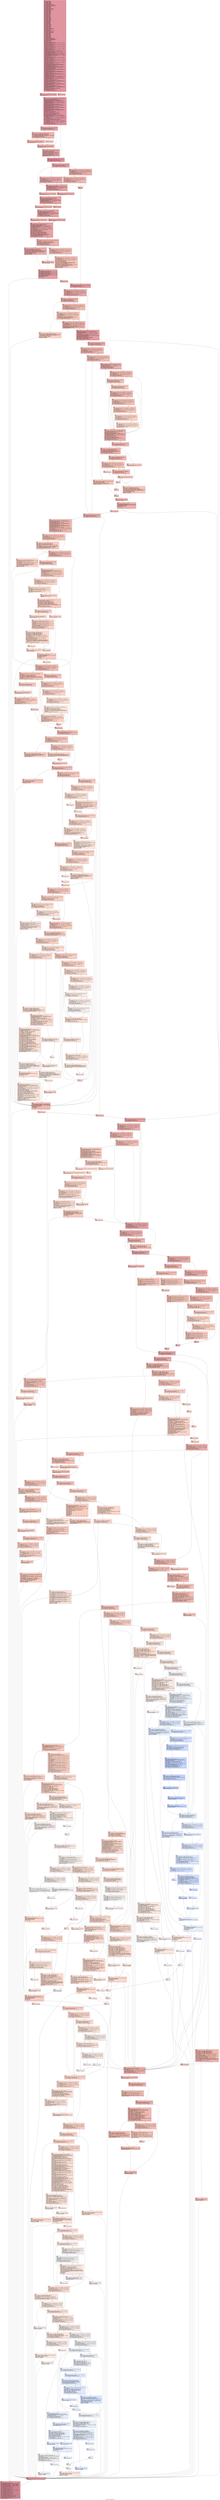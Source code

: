 digraph "CFG for 'copy_internal' function" {
	label="CFG for 'copy_internal' function";

	Node0x11314b0 [shape=record,color="#b70d28ff", style=filled, fillcolor="#b70d2870",label="{%12:\l  %13 = alloca i1, align 1\l  %14 = alloca i8*, align 8\l  %15 = alloca i8*, align 8\l  %16 = alloca i32, align 4\l  %17 = alloca i8*, align 8\l  %18 = alloca i32, align 4\l  %19 = alloca %struct.stat*, align 8\l  %20 = alloca %struct.dir_list*, align 8\l  %21 = alloca %struct.cp_options*, align 8\l  %22 = alloca i8, align 1\l  %23 = alloca i8*, align 8\l  %24 = alloca i8*, align 8\l  %25 = alloca i8*, align 8\l  %26 = alloca %struct.stat, align 8\l  %27 = alloca %struct.stat, align 8\l  %28 = alloca i32, align 4\l  %29 = alloca i32, align 4\l  %30 = alloca i32, align 4\l  %31 = alloca i32, align 4\l  %32 = alloca i8, align 1\l  %33 = alloca i8*, align 8\l  %34 = alloca i8*, align 8\l  %35 = alloca i8*, align 8\l  %36 = alloca i8, align 1\l  %37 = alloca i8, align 1\l  %38 = alloca i8, align 1\l  %39 = alloca i8, align 1\l  %40 = alloca i8, align 1\l  %41 = alloca i32, align 4\l  %42 = alloca i8*, align 8\l  %43 = alloca i32, align 4\l  %44 = alloca i8*, align 8\l  %45 = alloca i32, align 4\l  %46 = alloca i32, align 4\l  %47 = alloca i8, align 1\l  %48 = alloca i8, align 1\l  %49 = alloca i32, align 4\l  %50 = alloca i8, align 1\l  %51 = alloca i8, align 1\l  %52 = alloca i8, align 1\l  %53 = alloca i32, align 4\l  %54 = alloca i8*, align 8\l  %55 = alloca i8*, align 8\l  %56 = alloca i8*, align 8\l  %57 = alloca i64, align 8\l  %58 = alloca i64, align 8\l  %59 = alloca i8, align 1\l  %60 = alloca %struct.stat, align 8\l  %61 = alloca %struct.stat*, align 8\l  %62 = alloca i8*, align 8\l  %63 = alloca i8*, align 8\l  %64 = alloca %struct.dir_list*, align 8\l  %65 = alloca i32, align 4\l  %66 = alloca %struct.stat, align 8\l  %67 = alloca %struct.stat, align 8\l  %68 = alloca i8*, align 8\l  %69 = alloca i8, align 1\l  %70 = alloca i32, align 4\l  %71 = alloca i8, align 1\l  %72 = alloca i32, align 4\l  %73 = alloca i32, align 4\l  %74 = alloca i8*, align 8\l  %75 = alloca i32, align 4\l  %76 = alloca i8*, align 8\l  %77 = alloca %struct.stat, align 8\l  %78 = alloca [2 x %struct.timespec], align 16\l  %79 = alloca %struct.timespec, align 8\l  %80 = alloca %struct.timespec, align 8\l  %81 = alloca i32, align 4\l  %82 = alloca i32, align 4\l  %83 = alloca i8*, align 8\l  store i8* %0, i8** %14, align 8, !tbaa !1711\l  call void @llvm.dbg.declare(metadata i8** %14, metadata !1581, metadata\l... !DIExpression()), !dbg !1715\l  store i8* %1, i8** %15, align 8, !tbaa !1711\l  call void @llvm.dbg.declare(metadata i8** %15, metadata !1582, metadata\l... !DIExpression()), !dbg !1716\l  store i32 %2, i32* %16, align 4, !tbaa !1717\l  call void @llvm.dbg.declare(metadata i32* %16, metadata !1583, metadata\l... !DIExpression()), !dbg !1719\l  store i8* %3, i8** %17, align 8, !tbaa !1711\l  call void @llvm.dbg.declare(metadata i8** %17, metadata !1584, metadata\l... !DIExpression()), !dbg !1720\l  store i32 %4, i32* %18, align 4, !tbaa !1717\l  call void @llvm.dbg.declare(metadata i32* %18, metadata !1585, metadata\l... !DIExpression()), !dbg !1721\l  store %struct.stat* %5, %struct.stat** %19, align 8, !tbaa !1711\l  call void @llvm.dbg.declare(metadata %struct.stat** %19, metadata !1586,\l... metadata !DIExpression()), !dbg !1722\l  store %struct.dir_list* %6, %struct.dir_list** %20, align 8, !tbaa !1711\l  call void @llvm.dbg.declare(metadata %struct.dir_list** %20, metadata !1587,\l... metadata !DIExpression()), !dbg !1723\l  store %struct.cp_options* %7, %struct.cp_options** %21, align 8, !tbaa !1711\l  call void @llvm.dbg.declare(metadata %struct.cp_options** %21, metadata\l... !1588, metadata !DIExpression()), !dbg !1724\l  %84 = zext i1 %8 to i8\l  store i8 %84, i8* %22, align 1, !tbaa !1725\l  call void @llvm.dbg.declare(metadata i8* %22, metadata !1589, metadata\l... !DIExpression()), !dbg !1727\l  store i8* %9, i8** %23, align 8, !tbaa !1711\l  call void @llvm.dbg.declare(metadata i8** %23, metadata !1590, metadata\l... !DIExpression()), !dbg !1728\l  store i8* %10, i8** %24, align 8, !tbaa !1711\l  call void @llvm.dbg.declare(metadata i8** %24, metadata !1591, metadata\l... !DIExpression()), !dbg !1729\l  store i8* %11, i8** %25, align 8, !tbaa !1711\l  call void @llvm.dbg.declare(metadata i8** %25, metadata !1592, metadata\l... !DIExpression()), !dbg !1730\l  %85 = bitcast %struct.stat* %26 to i8*, !dbg !1731\l  call void @llvm.lifetime.start.p0i8(i64 144, i8* %85) #26, !dbg !1731\l  call void @llvm.dbg.declare(metadata %struct.stat* %26, metadata !1593,\l... metadata !DIExpression()), !dbg !1732\l  %86 = bitcast %struct.stat* %27 to i8*, !dbg !1733\l  call void @llvm.lifetime.start.p0i8(i64 144, i8* %86) #26, !dbg !1733\l  call void @llvm.dbg.declare(metadata %struct.stat* %27, metadata !1594,\l... metadata !DIExpression()), !dbg !1734\l  %87 = bitcast i32* %28 to i8*, !dbg !1735\l  call void @llvm.lifetime.start.p0i8(i64 4, i8* %87) #26, !dbg !1735\l  call void @llvm.dbg.declare(metadata i32* %28, metadata !1595, metadata\l... !DIExpression()), !dbg !1736\l  %88 = bitcast i32* %29 to i8*, !dbg !1737\l  call void @llvm.lifetime.start.p0i8(i64 4, i8* %88) #26, !dbg !1737\l  call void @llvm.dbg.declare(metadata i32* %29, metadata !1596, metadata\l... !DIExpression()), !dbg !1738\l  %89 = bitcast i32* %30 to i8*, !dbg !1739\l  call void @llvm.lifetime.start.p0i8(i64 4, i8* %89) #26, !dbg !1739\l  call void @llvm.dbg.declare(metadata i32* %30, metadata !1597, metadata\l... !DIExpression()), !dbg !1740\l  %90 = bitcast i32* %31 to i8*, !dbg !1741\l  call void @llvm.lifetime.start.p0i8(i64 4, i8* %90) #26, !dbg !1741\l  call void @llvm.dbg.declare(metadata i32* %31, metadata !1598, metadata\l... !DIExpression()), !dbg !1742\l  call void @llvm.lifetime.start.p0i8(i64 1, i8* %32) #26, !dbg !1743\l  call void @llvm.dbg.declare(metadata i8* %32, metadata !1599, metadata\l... !DIExpression()), !dbg !1744\l  store i8 0, i8* %32, align 1, !dbg !1744, !tbaa !1725\l  %91 = bitcast i8** %33 to i8*, !dbg !1745\l  call void @llvm.lifetime.start.p0i8(i64 8, i8* %91) #26, !dbg !1745\l  call void @llvm.dbg.declare(metadata i8** %33, metadata !1600, metadata\l... !DIExpression()), !dbg !1746\l  store i8* null, i8** %33, align 8, !dbg !1746, !tbaa !1711\l  %92 = bitcast i8** %34 to i8*, !dbg !1747\l  call void @llvm.lifetime.start.p0i8(i64 8, i8* %92) #26, !dbg !1747\l  call void @llvm.dbg.declare(metadata i8** %34, metadata !1601, metadata\l... !DIExpression()), !dbg !1748\l  store i8* null, i8** %34, align 8, !dbg !1748, !tbaa !1711\l  %93 = bitcast i8** %35 to i8*, !dbg !1749\l  call void @llvm.lifetime.start.p0i8(i64 8, i8* %93) #26, !dbg !1749\l  call void @llvm.dbg.declare(metadata i8** %35, metadata !1602, metadata\l... !DIExpression()), !dbg !1750\l  %94 = load i8*, i8** %17, align 8, !dbg !1751, !tbaa !1711\l  %95 = load i8, i8* %94, align 1, !dbg !1752, !tbaa !1753\l  %96 = sext i8 %95 to i32, !dbg !1752\l  %97 = icmp ne i32 %96, 0, !dbg !1752\l  br i1 %97, label %98, label %100, !dbg !1752\l|{<s0>T|<s1>F}}"];
	Node0x11314b0:s0 -> Node0x1132520;
	Node0x11314b0:s1 -> Node0x1132570;
	Node0x1132520 [shape=record,color="#b70d28ff", style=filled, fillcolor="#c32e3170",label="{%98:\l98:                                               \l  %99 = load i8*, i8** %17, align 8, !dbg !1754, !tbaa !1711\l  br label %101, !dbg !1752\l}"];
	Node0x1132520 -> Node0x11325c0;
	Node0x1132570 [shape=record,color="#3d50c3ff", style=filled, fillcolor="#cc403a70",label="{%100:\l100:                                              \l  br label %101, !dbg !1752\l}"];
	Node0x1132570 -> Node0x11325c0;
	Node0x11325c0 [shape=record,color="#b70d28ff", style=filled, fillcolor="#b70d2870",label="{%101:\l101:                                              \l  %102 = phi i8* [ %99, %98 ], [ getelementptr inbounds ([2 x i8], [2 x i8]*\l... @.str.10.107, i64 0, i64 0), %100 ], !dbg !1752\l  store i8* %102, i8** %35, align 8, !dbg !1750, !tbaa !1711\l  call void @llvm.lifetime.start.p0i8(i64 1, i8* %36) #26, !dbg !1755\l  call void @llvm.dbg.declare(metadata i8* %36, metadata !1603, metadata\l... !DIExpression()), !dbg !1756\l  call void @llvm.lifetime.start.p0i8(i64 1, i8* %37) #26, !dbg !1757\l  call void @llvm.dbg.declare(metadata i8* %37, metadata !1604, metadata\l... !DIExpression()), !dbg !1758\l  store i8 0, i8* %37, align 1, !dbg !1758, !tbaa !1725\l  call void @llvm.lifetime.start.p0i8(i64 1, i8* %38) #26, !dbg !1759\l  call void @llvm.dbg.declare(metadata i8* %38, metadata !1605, metadata\l... !DIExpression()), !dbg !1760\l  store i8 0, i8* %38, align 1, !dbg !1760, !tbaa !1725\l  call void @llvm.lifetime.start.p0i8(i64 1, i8* %39) #26, !dbg !1761\l  call void @llvm.dbg.declare(metadata i8* %39, metadata !1606, metadata\l... !DIExpression()), !dbg !1762\l  store i8 0, i8* %39, align 1, !dbg !1762, !tbaa !1725\l  call void @llvm.lifetime.start.p0i8(i64 1, i8* %40) #26, !dbg !1763\l  call void @llvm.dbg.declare(metadata i8* %40, metadata !1607, metadata\l... !DIExpression()), !dbg !1764\l  %103 = load i32, i32* %18, align 4, !dbg !1765, !tbaa !1717\l  %104 = icmp slt i32 0, %103, !dbg !1766\l  %105 = zext i1 %104 to i8, !dbg !1764\l  store i8 %105, i8* %40, align 1, !dbg !1764, !tbaa !1725\l  %106 = load i8*, i8** %24, align 8, !dbg !1767, !tbaa !1711\l  store i8 0, i8* %106, align 1, !dbg !1768, !tbaa !1725\l  %107 = bitcast i32* %41 to i8*, !dbg !1769\l  call void @llvm.lifetime.start.p0i8(i64 4, i8* %107) #26, !dbg !1769\l  call void @llvm.dbg.declare(metadata i32* %41, metadata !1608, metadata\l... !DIExpression()), !dbg !1770\l  %108 = load %struct.cp_options*, %struct.cp_options** %21, align 8, !dbg\l... !1771, !tbaa !1711\l  %109 = getelementptr inbounds %struct.cp_options, %struct.cp_options* %108,\l... i32 0, i32 37, !dbg !1772\l  %110 = load i32, i32* %109, align 4, !dbg !1772, !tbaa !1773\l  store i32 %110, i32* %41, align 4, !dbg !1770, !tbaa !1717\l  %111 = load %struct.cp_options*, %struct.cp_options** %21, align 8, !dbg\l... !1775, !tbaa !1711\l  %112 = getelementptr inbounds %struct.cp_options, %struct.cp_options* %111,\l... i32 0, i32 9, !dbg !1777\l  %113 = load i8, i8* %112, align 8, !dbg !1777, !tbaa !1778, !range !1779\l  %114 = trunc i8 %113 to i1, !dbg !1777\l  br i1 %114, label %115, label %137, !dbg !1780\l|{<s0>T|<s1>F}}"];
	Node0x11325c0:s0 -> Node0x1132610;
	Node0x11325c0:s1 -> Node0x11327f0;
	Node0x1132610 [shape=record,color="#3d50c3ff", style=filled, fillcolor="#c5333470",label="{%115:\l115:                                              \l  %116 = load i32, i32* %41, align 4, !dbg !1781, !tbaa !1717\l  %117 = icmp slt i32 %116, 0, !dbg !1784\l  br i1 %117, label %118, label %130, !dbg !1785\l|{<s0>T|<s1>F}}"];
	Node0x1132610:s0 -> Node0x1132660;
	Node0x1132610:s1 -> Node0x11327a0;
	Node0x1132660 [shape=record,color="#3d50c3ff", style=filled, fillcolor="#d8564670",label="{%118:\l118:                                              \l  %119 = load i8*, i8** %14, align 8, !dbg !1786, !tbaa !1711\l  %120 = load i32, i32* %16, align 4, !dbg !1787, !tbaa !1717\l  %121 = load i8*, i8** %35, align 8, !dbg !1788, !tbaa !1711\l  %122 = call i32 @renameatu(i32 noundef -100, i8* noundef %119, i32 noundef\l... %120, i8* noundef %121, i32 noundef 1), !dbg !1789\l  %123 = icmp ne i32 %122, 0, !dbg !1789\l  br i1 %123, label %124, label %127, !dbg !1789\l|{<s0>T|<s1>F}}"];
	Node0x1132660:s0 -> Node0x11326b0;
	Node0x1132660:s1 -> Node0x1132700;
	Node0x11326b0 [shape=record,color="#3d50c3ff", style=filled, fillcolor="#e1675170",label="{%124:\l124:                                              \l  %125 = call i32* @__errno_location() #27, !dbg !1790\l  %126 = load i32, i32* %125, align 4, !dbg !1790, !tbaa !1717\l  br label %128, !dbg !1789\l}"];
	Node0x11326b0 -> Node0x1132750;
	Node0x1132700 [shape=record,color="#3d50c3ff", style=filled, fillcolor="#e8765c70",label="{%127:\l127:                                              \l  br label %128, !dbg !1789\l}"];
	Node0x1132700 -> Node0x1132750;
	Node0x1132750 [shape=record,color="#3d50c3ff", style=filled, fillcolor="#d8564670",label="{%128:\l128:                                              \l  %129 = phi i32 [ %126, %124 ], [ 0, %127 ], !dbg !1789\l  store i32 %129, i32* %41, align 4, !dbg !1791, !tbaa !1717\l  br label %130, !dbg !1792\l}"];
	Node0x1132750 -> Node0x11327a0;
	Node0x11327a0 [shape=record,color="#3d50c3ff", style=filled, fillcolor="#c5333470",label="{%130:\l130:                                              \l  %131 = load i32, i32* %41, align 4, !dbg !1793, !tbaa !1717\l  %132 = icmp eq i32 %131, 0, !dbg !1794\l  %133 = zext i1 %132 to i8, !dbg !1795\l  store i8 %133, i8* %40, align 1, !dbg !1795, !tbaa !1725\l  %134 = load i8*, i8** %25, align 8, !dbg !1796, !tbaa !1711\l  %135 = zext i1 %132 to i8, !dbg !1797\l  store i8 %135, i8* %134, align 1, !dbg !1797, !tbaa !1725\l  %136 = zext i1 %132 to i32, !dbg !1798\l  store i32 %136, i32* %18, align 4, !dbg !1799, !tbaa !1717\l  br label %137, !dbg !1800\l}"];
	Node0x11327a0 -> Node0x11327f0;
	Node0x11327f0 [shape=record,color="#b70d28ff", style=filled, fillcolor="#b70d2870",label="{%137:\l137:                                              \l  %138 = load i32, i32* %41, align 4, !dbg !1801, !tbaa !1717\l  %139 = icmp eq i32 %138, 0, !dbg !1802\l  br i1 %139, label %140, label %145, !dbg !1803\l|{<s0>T|<s1>F}}"];
	Node0x11327f0:s0 -> Node0x1132840;
	Node0x11327f0:s1 -> Node0x1132890;
	Node0x1132840 [shape=record,color="#3d50c3ff", style=filled, fillcolor="#cc403a70",label="{%140:\l140:                                              \l  %141 = load %struct.cp_options*, %struct.cp_options** %21, align 8, !dbg\l... !1804, !tbaa !1711\l  %142 = getelementptr inbounds %struct.cp_options, %struct.cp_options* %141,\l... i32 0, i32 36, !dbg !1805\l  %143 = load i8, i8* %142, align 8, !dbg !1805, !tbaa !1806, !range !1779\l  %144 = trunc i8 %143 to i1, !dbg !1805\l  br i1 %144, label %231, label %158, !dbg !1801\l|{<s0>T|<s1>F}}"];
	Node0x1132840:s0 -> Node0x1132ed0;
	Node0x1132840:s1 -> Node0x1132980;
	Node0x1132890 [shape=record,color="#b70d28ff", style=filled, fillcolor="#c32e3170",label="{%145:\l145:                                              \l  %146 = load i32, i32* %41, align 4, !dbg !1807, !tbaa !1717\l  %147 = icmp ne i32 %146, 17, !dbg !1808\l  br i1 %147, label %158, label %148, !dbg !1809\l|{<s0>T|<s1>F}}"];
	Node0x1132890:s0 -> Node0x1132980;
	Node0x1132890:s1 -> Node0x11328e0;
	Node0x11328e0 [shape=record,color="#3d50c3ff", style=filled, fillcolor="#d0473d70",label="{%148:\l148:                                              \l  %149 = load %struct.cp_options*, %struct.cp_options** %21, align 8, !dbg\l... !1810, !tbaa !1711\l  %150 = getelementptr inbounds %struct.cp_options, %struct.cp_options* %149,\l... i32 0, i32 2, !dbg !1811\l  %151 = load i32, i32* %150, align 8, !dbg !1811, !tbaa !1812\l  %152 = icmp ne i32 %151, 2, !dbg !1813\l  br i1 %152, label %153, label %231, !dbg !1814\l|{<s0>T|<s1>F}}"];
	Node0x11328e0:s0 -> Node0x1132930;
	Node0x11328e0:s1 -> Node0x1132ed0;
	Node0x1132930 [shape=record,color="#3d50c3ff", style=filled, fillcolor="#dc5d4a70",label="{%153:\l153:                                              \l  %154 = load %struct.cp_options*, %struct.cp_options** %21, align 8, !dbg\l... !1815, !tbaa !1711\l  %155 = getelementptr inbounds %struct.cp_options, %struct.cp_options* %154,\l... i32 0, i32 2, !dbg !1816\l  %156 = load i32, i32* %155, align 8, !dbg !1816, !tbaa !1812\l  %157 = icmp ne i32 %156, 3, !dbg !1817\l  br i1 %157, label %158, label %231, !dbg !1803\l|{<s0>T|<s1>F}}"];
	Node0x1132930:s0 -> Node0x1132980;
	Node0x1132930:s1 -> Node0x1132ed0;
	Node0x1132980 [shape=record,color="#b70d28ff", style=filled, fillcolor="#c32e3170",label="{%158:\l158:                                              \l  %159 = bitcast i8** %42 to i8*, !dbg !1818\l  call void @llvm.lifetime.start.p0i8(i64 8, i8* %159) #26, !dbg !1818\l  call void @llvm.dbg.declare(metadata i8** %42, metadata !1609, metadata\l... !DIExpression()), !dbg !1819\l  %160 = load i32, i32* %41, align 4, !dbg !1820, !tbaa !1717\l  %161 = icmp eq i32 %160, 0, !dbg !1821\l  br i1 %161, label %162, label %164, !dbg !1820\l|{<s0>T|<s1>F}}"];
	Node0x1132980:s0 -> Node0x11329d0;
	Node0x1132980:s1 -> Node0x1132a20;
	Node0x11329d0 [shape=record,color="#3d50c3ff", style=filled, fillcolor="#d6524470",label="{%162:\l162:                                              \l  %163 = load i8*, i8** %15, align 8, !dbg !1822, !tbaa !1711\l  br label %166, !dbg !1820\l}"];
	Node0x11329d0 -> Node0x1132a70;
	Node0x1132a20 [shape=record,color="#3d50c3ff", style=filled, fillcolor="#cc403a70",label="{%164:\l164:                                              \l  %165 = load i8*, i8** %14, align 8, !dbg !1823, !tbaa !1711\l  br label %166, !dbg !1820\l}"];
	Node0x1132a20 -> Node0x1132a70;
	Node0x1132a70 [shape=record,color="#b70d28ff", style=filled, fillcolor="#c32e3170",label="{%166:\l166:                                              \l  %167 = phi i8* [ %163, %162 ], [ %165, %164 ], !dbg !1820\l  store i8* %167, i8** %42, align 8, !dbg !1819, !tbaa !1711\l  %168 = bitcast i32* %43 to i8*, !dbg !1824\l  call void @llvm.lifetime.start.p0i8(i64 4, i8* %168) #26, !dbg !1824\l  call void @llvm.dbg.declare(metadata i32* %43, metadata !1612, metadata\l... !DIExpression()), !dbg !1825\l  %169 = load i32, i32* %41, align 4, !dbg !1826, !tbaa !1717\l  %170 = icmp eq i32 %169, 0, !dbg !1827\l  br i1 %170, label %171, label %173, !dbg !1826\l|{<s0>T|<s1>F}}"];
	Node0x1132a70:s0 -> Node0x1132ac0;
	Node0x1132a70:s1 -> Node0x1132b10;
	Node0x1132ac0 [shape=record,color="#3d50c3ff", style=filled, fillcolor="#d6524470",label="{%171:\l171:                                              \l  %172 = load i32, i32* %16, align 4, !dbg !1828, !tbaa !1717\l  br label %174, !dbg !1826\l}"];
	Node0x1132ac0 -> Node0x1132b60;
	Node0x1132b10 [shape=record,color="#3d50c3ff", style=filled, fillcolor="#cc403a70",label="{%173:\l173:                                              \l  br label %174, !dbg !1826\l}"];
	Node0x1132b10 -> Node0x1132b60;
	Node0x1132b60 [shape=record,color="#b70d28ff", style=filled, fillcolor="#c32e3170",label="{%174:\l174:                                              \l  %175 = phi i32 [ %172, %171 ], [ -100, %173 ], !dbg !1826\l  store i32 %175, i32* %43, align 4, !dbg !1825, !tbaa !1717\l  %176 = bitcast i8** %44 to i8*, !dbg !1829\l  call void @llvm.lifetime.start.p0i8(i64 8, i8* %176) #26, !dbg !1829\l  call void @llvm.dbg.declare(metadata i8** %44, metadata !1613, metadata\l... !DIExpression()), !dbg !1830\l  %177 = load i32, i32* %41, align 4, !dbg !1831, !tbaa !1717\l  %178 = icmp eq i32 %177, 0, !dbg !1832\l  br i1 %178, label %179, label %181, !dbg !1831\l|{<s0>T|<s1>F}}"];
	Node0x1132b60:s0 -> Node0x1132bb0;
	Node0x1132b60:s1 -> Node0x1132c00;
	Node0x1132bb0 [shape=record,color="#3d50c3ff", style=filled, fillcolor="#d6524470",label="{%179:\l179:                                              \l  %180 = load i8*, i8** %35, align 8, !dbg !1833, !tbaa !1711\l  br label %183, !dbg !1831\l}"];
	Node0x1132bb0 -> Node0x1132c50;
	Node0x1132c00 [shape=record,color="#3d50c3ff", style=filled, fillcolor="#cc403a70",label="{%181:\l181:                                              \l  %182 = load i8*, i8** %14, align 8, !dbg !1834, !tbaa !1711\l  br label %183, !dbg !1831\l}"];
	Node0x1132c00 -> Node0x1132c50;
	Node0x1132c50 [shape=record,color="#b70d28ff", style=filled, fillcolor="#c32e3170",label="{%183:\l183:                                              \l  %184 = phi i8* [ %180, %179 ], [ %182, %181 ], !dbg !1831\l  store i8* %184, i8** %44, align 8, !dbg !1830, !tbaa !1711\l  %185 = bitcast i32* %45 to i8*, !dbg !1835\l  call void @llvm.lifetime.start.p0i8(i64 4, i8* %185) #26, !dbg !1835\l  call void @llvm.dbg.declare(metadata i32* %45, metadata !1614, metadata\l... !DIExpression()), !dbg !1836\l  %186 = load %struct.cp_options*, %struct.cp_options** %21, align 8, !dbg\l... !1837, !tbaa !1711\l  %187 = getelementptr inbounds %struct.cp_options, %struct.cp_options* %186,\l... i32 0, i32 1, !dbg !1838\l  %188 = load i32, i32* %187, align 4, !dbg !1838, !tbaa !1839\l  %189 = icmp eq i32 %188, 2, !dbg !1840\l  %190 = zext i1 %189 to i64, !dbg !1837\l  %191 = select i1 %189, i32 256, i32 0, !dbg !1837\l  store i32 %191, i32* %45, align 4, !dbg !1836, !tbaa !1717\l  %192 = load i32, i32* %43, align 4, !dbg !1841, !tbaa !1717\l  %193 = load i8*, i8** %44, align 8, !dbg !1843, !tbaa !1711\l  %194 = load i32, i32* %45, align 4, !dbg !1844, !tbaa !1717\l  %195 = call i32 @follow_fstatat(i32 noundef %192, i8* noundef %193,\l... %struct.stat* noundef %26, i32 noundef %194), !dbg !1845\l  %196 = icmp ne i32 %195, 0, !dbg !1846\l  br i1 %196, label %197, label %202, !dbg !1847\l|{<s0>T|<s1>F}}"];
	Node0x1132c50:s0 -> Node0x1132ca0;
	Node0x1132c50:s1 -> Node0x1132cf0;
	Node0x1132ca0 [shape=record,color="#3d50c3ff", style=filled, fillcolor="#cc403a70",label="{%197:\l197:                                              \l  %198 = call i32* @__errno_location() #27, !dbg !1848\l  %199 = load i32, i32* %198, align 4, !dbg !1848, !tbaa !1717\l  %200 = load i8*, i8** %42, align 8, !dbg !1848, !tbaa !1711\l  %201 = call i8* @quotearg_style(i32 noundef 4, i8* noundef %200), !dbg !1848\l  call void (i32, i32, i8*, ...) @error(i32 noundef 0, i32 noundef %199, i8*\l... noundef getelementptr inbounds ([15 x i8], [15 x i8]* @.str.11.108, i64 0,\l... i64 0), i8* noundef %201), !dbg !1848\l  store i1 false, i1* %13, align 1, !dbg !1850\l  store i32 1, i32* %46, align 4\l  br label %224, !dbg !1850\l}"];
	Node0x1132ca0 -> Node0x1132e30;
	Node0x1132cf0 [shape=record,color="#3d50c3ff", style=filled, fillcolor="#d6524470",label="{%202:\l202:                                              \l  %203 = getelementptr inbounds %struct.stat, %struct.stat* %26, i32 0, i32 3,\l... !dbg !1851\l  %204 = load i32, i32* %203, align 8, !dbg !1851, !tbaa !1852\l  store i32 %204, i32* %28, align 4, !dbg !1856, !tbaa !1717\l  %205 = load i32, i32* %28, align 4, !dbg !1857, !tbaa !1717\l  %206 = and i32 %205, 61440, !dbg !1857\l  %207 = icmp eq i32 %206, 16384, !dbg !1857\l  br i1 %207, label %208, label %223, !dbg !1859\l|{<s0>T|<s1>F}}"];
	Node0x1132cf0:s0 -> Node0x1132d40;
	Node0x1132cf0:s1 -> Node0x1132de0;
	Node0x1132d40 [shape=record,color="#3d50c3ff", style=filled, fillcolor="#e1675170",label="{%208:\l208:                                              \l  %209 = load %struct.cp_options*, %struct.cp_options** %21, align 8, !dbg\l... !1860, !tbaa !1711\l  %210 = getelementptr inbounds %struct.cp_options, %struct.cp_options* %209,\l... i32 0, i32 28, !dbg !1861\l  %211 = load i8, i8* %210, align 8, !dbg !1861, !tbaa !1862, !range !1779\l  %212 = trunc i8 %211 to i1, !dbg !1861\l  br i1 %212, label %223, label %213, !dbg !1863\l|{<s0>T|<s1>F}}"];
	Node0x1132d40:s0 -> Node0x1132de0;
	Node0x1132d40:s1 -> Node0x1132d90;
	Node0x1132d90 [shape=record,color="#3d50c3ff", style=filled, fillcolor="#e97a5f70",label="{%213:\l213:                                              \l  %214 = load %struct.cp_options*, %struct.cp_options** %21, align 8, !dbg\l... !1864, !tbaa !1711\l  %215 = getelementptr inbounds %struct.cp_options, %struct.cp_options* %214,\l... i32 0, i32 11, !dbg !1864\l  %216 = load i8, i8* %215, align 2, !dbg !1864, !tbaa !1866, !range !1779\l  %217 = trunc i8 %216 to i1, !dbg !1864\l  %218 = xor i1 %217, true, !dbg !1864\l  %219 = zext i1 %218 to i64, !dbg !1864\l  %220 = select i1 %218, i8* getelementptr inbounds ([40 x i8], [40 x i8]*\l... @.str.12.109, i64 0, i64 0), i8* getelementptr inbounds ([22 x i8], [22 x\l... i8]* @.str.13.110, i64 0, i64 0), !dbg !1864\l  %221 = load i8*, i8** %14, align 8, !dbg !1864, !tbaa !1711\l  %222 = call i8* @quotearg_style(i32 noundef 4, i8* noundef %221), !dbg !1864\l  call void (i32, i32, i8*, ...) @error(i32 noundef 0, i32 noundef 0, i8*\l... noundef %220, i8* noundef %222), !dbg !1864\l  store i1 false, i1* %13, align 1, !dbg !1867\l  store i32 1, i32* %46, align 4\l  br label %224, !dbg !1867\l}"];
	Node0x1132d90 -> Node0x1132e30;
	Node0x1132de0 [shape=record,color="#3d50c3ff", style=filled, fillcolor="#dc5d4a70",label="{%223:\l223:                                              \l  store i32 0, i32* %46, align 4, !dbg !1868\l  br label %224, !dbg !1868\l}"];
	Node0x1132de0 -> Node0x1132e30;
	Node0x1132e30 [shape=record,color="#b70d28ff", style=filled, fillcolor="#c32e3170",label="{%224:\l224:                                              \l  %225 = bitcast i32* %45 to i8*, !dbg !1868\l  call void @llvm.lifetime.end.p0i8(i64 4, i8* %225) #26, !dbg !1868\l  %226 = bitcast i8** %44 to i8*, !dbg !1868\l  call void @llvm.lifetime.end.p0i8(i64 8, i8* %226) #26, !dbg !1868\l  %227 = bitcast i32* %43 to i8*, !dbg !1868\l  call void @llvm.lifetime.end.p0i8(i64 4, i8* %227) #26, !dbg !1868\l  %228 = bitcast i8** %42 to i8*, !dbg !1868\l  call void @llvm.lifetime.end.p0i8(i64 8, i8* %228) #26, !dbg !1868\l  %229 = load i32, i32* %46, align 4\l  switch i32 %229, label %2118 [\l    i32 0, label %230\l  ]\l|{<s0>def|<s1>0}}"];
	Node0x1132e30:s0 -> Node0x113c070;
	Node0x1132e30:s1 -> Node0x1132e80;
	Node0x1132e80 [shape=record,color="#3d50c3ff", style=filled, fillcolor="#d0473d70",label="{%230:\l230:                                              \l  br label %232, !dbg !1869\l}"];
	Node0x1132e80 -> Node0x1132f20;
	Node0x1132ed0 [shape=record,color="#3d50c3ff", style=filled, fillcolor="#ca3b3770",label="{%231:\l231:                                              \l  br label %232\l}"];
	Node0x1132ed0 -> Node0x1132f20;
	Node0x1132f20 [shape=record,color="#b70d28ff", style=filled, fillcolor="#be242e70",label="{%232:\l232:                                              \l  %233 = load i8, i8* %22, align 1, !dbg !1870, !tbaa !1725, !range !1779\l  %234 = trunc i8 %233 to i1, !dbg !1870\l  br i1 %234, label %235, label %263, !dbg !1872\l|{<s0>T|<s1>F}}"];
	Node0x1132f20:s0 -> Node0x1132f70;
	Node0x1132f20:s1 -> Node0x1133150;
	Node0x1132f70 [shape=record,color="#3d50c3ff", style=filled, fillcolor="#cc403a70",label="{%235:\l235:                                              \l  %236 = load %struct.cp_options*, %struct.cp_options** %21, align 8, !dbg\l... !1873, !tbaa !1711\l  %237 = getelementptr inbounds %struct.cp_options, %struct.cp_options* %236,\l... i32 0, i32 40, !dbg !1874\l  %238 = load %struct.hash_table*, %struct.hash_table** %237, align 8, !dbg\l... !1874, !tbaa !1875\l  %239 = icmp ne %struct.hash_table* %238, null, !dbg !1873\l  br i1 %239, label %240, label %263, !dbg !1876\l|{<s0>T|<s1>F}}"];
	Node0x1132f70:s0 -> Node0x1132fc0;
	Node0x1132f70:s1 -> Node0x1133150;
	Node0x1132fc0 [shape=record,color="#3d50c3ff", style=filled, fillcolor="#d6524470",label="{%240:\l240:                                              \l  %241 = load i32, i32* %28, align 4, !dbg !1877, !tbaa !1717\l  %242 = and i32 %241, 61440, !dbg !1877\l  %243 = icmp eq i32 %242, 16384, !dbg !1877\l  br i1 %243, label %258, label %244, !dbg !1880\l|{<s0>T|<s1>F}}"];
	Node0x1132fc0:s0 -> Node0x1133100;
	Node0x1132fc0:s1 -> Node0x1133010;
	Node0x1133010 [shape=record,color="#3d50c3ff", style=filled, fillcolor="#e1675170",label="{%244:\l244:                                              \l  %245 = load %struct.cp_options*, %struct.cp_options** %21, align 8, !dbg\l... !1881, !tbaa !1711\l  %246 = getelementptr inbounds %struct.cp_options, %struct.cp_options* %245,\l... i32 0, i32 0, !dbg !1882\l  %247 = load i32, i32* %246, align 8, !dbg !1882, !tbaa !1883\l  %248 = icmp eq i32 %247, 0, !dbg !1884\l  br i1 %248, label %249, label %258, !dbg !1885\l|{<s0>T|<s1>F}}"];
	Node0x1133010:s0 -> Node0x1133060;
	Node0x1133010:s1 -> Node0x1133100;
	Node0x1133060 [shape=record,color="#3d50c3ff", style=filled, fillcolor="#ed836670",label="{%249:\l249:                                              \l  %250 = load %struct.cp_options*, %struct.cp_options** %21, align 8, !dbg\l... !1886, !tbaa !1711\l  %251 = getelementptr inbounds %struct.cp_options, %struct.cp_options* %250,\l... i32 0, i32 40, !dbg !1887\l  %252 = load %struct.hash_table*, %struct.hash_table** %251, align 8, !dbg\l... !1887, !tbaa !1875\l  %253 = load i8*, i8** %14, align 8, !dbg !1888, !tbaa !1711\l  %254 = call zeroext i1 @seen_file(%struct.hash_table* noundef %252, i8*\l... noundef %253, %struct.stat* noundef %26), !dbg !1889\l  br i1 %254, label %255, label %258, !dbg !1890\l|{<s0>T|<s1>F}}"];
	Node0x1133060:s0 -> Node0x11330b0;
	Node0x1133060:s1 -> Node0x1133100;
	Node0x11330b0 [shape=record,color="#3d50c3ff", style=filled, fillcolor="#f3947570",label="{%255:\l255:                                              \l  %256 = load i8*, i8** %14, align 8, !dbg !1891, !tbaa !1711\l  %257 = call i8* @quotearg_style(i32 noundef 4, i8* noundef %256), !dbg !1891\l  call void (i32, i32, i8*, ...) @error(i32 noundef 0, i32 noundef 0, i8*\l... noundef getelementptr inbounds ([49 x i8], [49 x i8]* @.str.14.111, i64 0,\l... i64 0), i8* noundef %257), !dbg !1891\l  store i1 true, i1* %13, align 1, !dbg !1893\l  store i32 1, i32* %46, align 4\l  br label %2118, !dbg !1893\l}"];
	Node0x11330b0 -> Node0x113c070;
	Node0x1133100 [shape=record,color="#3d50c3ff", style=filled, fillcolor="#d6524470",label="{%258:\l258:                                              \l  %259 = load %struct.cp_options*, %struct.cp_options** %21, align 8, !dbg\l... !1894, !tbaa !1711\l  %260 = getelementptr inbounds %struct.cp_options, %struct.cp_options* %259,\l... i32 0, i32 40, !dbg !1895\l  %261 = load %struct.hash_table*, %struct.hash_table** %260, align 8, !dbg\l... !1895, !tbaa !1875\l  %262 = load i8*, i8** %14, align 8, !dbg !1896, !tbaa !1711\l  call void @record_file(%struct.hash_table* noundef %261, i8* noundef %262,\l... %struct.stat* noundef %26), !dbg !1897\l  br label %263, !dbg !1898\l}"];
	Node0x1133100 -> Node0x1133150;
	Node0x1133150 [shape=record,color="#b70d28ff", style=filled, fillcolor="#be242e70",label="{%263:\l263:                                              \l  call void @llvm.lifetime.start.p0i8(i64 1, i8* %47) #26, !dbg !1899\l  call void @llvm.dbg.declare(metadata i8* %47, metadata !1615, metadata\l... !DIExpression()), !dbg !1900\l  %264 = load %struct.cp_options*, %struct.cp_options** %21, align 8, !dbg\l... !1901, !tbaa !1711\l  %265 = load i8, i8* %22, align 1, !dbg !1902, !tbaa !1725, !range !1779\l  %266 = trunc i8 %265 to i1, !dbg !1902\l  %267 = call zeroext i1 @should_dereference(%struct.cp_options* noundef %264,\l... i1 noundef zeroext %266) #28, !dbg !1903\l  %268 = zext i1 %267 to i8, !dbg !1900\l  store i8 %268, i8* %47, align 1, !dbg !1900, !tbaa !1725\l  %269 = load i32, i32* %18, align 4, !dbg !1904, !tbaa !1717\l  %270 = icmp sle i32 %269, 0, !dbg !1905\l  br i1 %270, label %271, label %817, !dbg !1906\l|{<s0>T|<s1>F}}"];
	Node0x1133150:s0 -> Node0x11331a0;
	Node0x1133150:s1 -> Node0x1135b80;
	Node0x11331a0 [shape=record,color="#3d50c3ff", style=filled, fillcolor="#cc403a70",label="{%271:\l271:                                              \l  %272 = load i32, i32* %41, align 4, !dbg !1907, !tbaa !1717\l  %273 = icmp eq i32 %272, 17, !dbg !1908\l  br i1 %273, label %274, label %284, !dbg !1909\l|{<s0>T|<s1>F}}"];
	Node0x11331a0:s0 -> Node0x11331f0;
	Node0x11331a0:s1 -> Node0x1133290;
	Node0x11331f0 [shape=record,color="#3d50c3ff", style=filled, fillcolor="#d8564670",label="{%274:\l274:                                              \l  %275 = load %struct.cp_options*, %struct.cp_options** %21, align 8, !dbg\l... !1910, !tbaa !1711\l  %276 = getelementptr inbounds %struct.cp_options, %struct.cp_options* %275,\l... i32 0, i32 2, !dbg !1911\l  %277 = load i32, i32* %276, align 8, !dbg !1911, !tbaa !1812\l  %278 = icmp eq i32 %277, 2, !dbg !1912\l  br i1 %278, label %378, label %279, !dbg !1913\l|{<s0>T|<s1>F}}"];
	Node0x11331f0:s0 -> Node0x1133ab0;
	Node0x11331f0:s1 -> Node0x1133240;
	Node0x1133240 [shape=record,color="#3d50c3ff", style=filled, fillcolor="#e36c5570",label="{%279:\l279:                                              \l  %280 = load %struct.cp_options*, %struct.cp_options** %21, align 8, !dbg\l... !1914, !tbaa !1711\l  %281 = getelementptr inbounds %struct.cp_options, %struct.cp_options* %280,\l... i32 0, i32 2, !dbg !1915\l  %282 = load i32, i32* %281, align 8, !dbg !1915, !tbaa !1812\l  %283 = icmp eq i32 %282, 3, !dbg !1916\l  br i1 %283, label %378, label %284, !dbg !1917\l|{<s0>T|<s1>F}}"];
	Node0x1133240:s0 -> Node0x1133ab0;
	Node0x1133240:s1 -> Node0x1133290;
	Node0x1133290 [shape=record,color="#3d50c3ff", style=filled, fillcolor="#d6524470",label="{%284:\l284:                                              \l  call void @llvm.lifetime.start.p0i8(i64 1, i8* %48) #26, !dbg !1918\l  call void @llvm.dbg.declare(metadata i8* %48, metadata !1616, metadata\l... !DIExpression()), !dbg !1919\l  %285 = load i32, i32* %28, align 4, !dbg !1920, !tbaa !1717\l  %286 = and i32 %285, 61440, !dbg !1920\l  %287 = icmp eq i32 %286, 32768, !dbg !1920\l  br i1 %287, label %301, label %288, !dbg !1921\l|{<s0>T|<s1>F}}"];
	Node0x1133290:s0 -> Node0x11333d0;
	Node0x1133290:s1 -> Node0x11332e0;
	Node0x11332e0 [shape=record,color="#3d50c3ff", style=filled, fillcolor="#e1675170",label="{%288:\l288:                                              \l  %289 = load %struct.cp_options*, %struct.cp_options** %21, align 8, !dbg\l... !1922, !tbaa !1711\l  %290 = getelementptr inbounds %struct.cp_options, %struct.cp_options* %289,\l... i32 0, i32 5, !dbg !1923\l  %291 = load i8, i8* %290, align 4, !dbg !1923, !tbaa !1924, !range !1779\l  %292 = trunc i8 %291 to i1, !dbg !1923\l  br i1 %292, label %293, label %326, !dbg !1925\l|{<s0>T|<s1>F}}"];
	Node0x11332e0:s0 -> Node0x1133330;
	Node0x11332e0:s1 -> Node0x1133560;
	Node0x1133330 [shape=record,color="#3d50c3ff", style=filled, fillcolor="#e97a5f70",label="{%293:\l293:                                              \l  %294 = load i32, i32* %28, align 4, !dbg !1926, !tbaa !1717\l  %295 = and i32 %294, 61440, !dbg !1926\l  %296 = icmp eq i32 %295, 16384, !dbg !1926\l  br i1 %296, label %326, label %297, !dbg !1927\l|{<s0>T|<s1>F}}"];
	Node0x1133330:s0 -> Node0x1133560;
	Node0x1133330:s1 -> Node0x1133380;
	Node0x1133380 [shape=record,color="#3d50c3ff", style=filled, fillcolor="#f08b6e70",label="{%297:\l297:                                              \l  %298 = load i32, i32* %28, align 4, !dbg !1928, !tbaa !1717\l  %299 = and i32 %298, 61440, !dbg !1928\l  %300 = icmp eq i32 %299, 40960, !dbg !1928\l  br i1 %300, label %326, label %301, !dbg !1929\l|{<s0>T|<s1>F}}"];
	Node0x1133380:s0 -> Node0x1133560;
	Node0x1133380:s1 -> Node0x11333d0;
	Node0x11333d0 [shape=record,color="#3d50c3ff", style=filled, fillcolor="#de614d70",label="{%301:\l301:                                              \l  %302 = load %struct.cp_options*, %struct.cp_options** %21, align 8, !dbg\l... !1930, !tbaa !1711\l  %303 = getelementptr inbounds %struct.cp_options, %struct.cp_options* %302,\l... i32 0, i32 9, !dbg !1931\l  %304 = load i8, i8* %303, align 8, !dbg !1931, !tbaa !1778, !range !1779\l  %305 = trunc i8 %304 to i1, !dbg !1931\l  br i1 %305, label %326, label %306, !dbg !1932\l|{<s0>T|<s1>F}}"];
	Node0x11333d0:s0 -> Node0x1133560;
	Node0x11333d0:s1 -> Node0x1133420;
	Node0x1133420 [shape=record,color="#3d50c3ff", style=filled, fillcolor="#e8765c70",label="{%306:\l306:                                              \l  %307 = load %struct.cp_options*, %struct.cp_options** %21, align 8, !dbg\l... !1933, !tbaa !1711\l  %308 = getelementptr inbounds %struct.cp_options, %struct.cp_options* %307,\l... i32 0, i32 30, !dbg !1934\l  %309 = load i8, i8* %308, align 2, !dbg !1934, !tbaa !1935, !range !1779\l  %310 = trunc i8 %309 to i1, !dbg !1934\l  br i1 %310, label %326, label %311, !dbg !1936\l|{<s0>T|<s1>F}}"];
	Node0x1133420:s0 -> Node0x1133560;
	Node0x1133420:s1 -> Node0x1133470;
	Node0x1133470 [shape=record,color="#3d50c3ff", style=filled, fillcolor="#ef886b70",label="{%311:\l311:                                              \l  %312 = load %struct.cp_options*, %struct.cp_options** %21, align 8, !dbg\l... !1937, !tbaa !1711\l  %313 = getelementptr inbounds %struct.cp_options, %struct.cp_options* %312,\l... i32 0, i32 8, !dbg !1938\l  %314 = load i8, i8* %313, align 1, !dbg !1938, !tbaa !1939, !range !1779\l  %315 = trunc i8 %314 to i1, !dbg !1938\l  br i1 %315, label %326, label %316, !dbg !1940\l|{<s0>T|<s1>F}}"];
	Node0x1133470:s0 -> Node0x1133560;
	Node0x1133470:s1 -> Node0x11334c0;
	Node0x11334c0 [shape=record,color="#3d50c3ff", style=filled, fillcolor="#f59c7d70",label="{%316:\l316:                                              \l  %317 = load %struct.cp_options*, %struct.cp_options** %21, align 8, !dbg\l... !1941, !tbaa !1711\l  %318 = getelementptr inbounds %struct.cp_options, %struct.cp_options* %317,\l... i32 0, i32 0, !dbg !1942\l  %319 = load i32, i32* %318, align 8, !dbg !1942, !tbaa !1883\l  %320 = icmp ne i32 %319, 0, !dbg !1943\l  br i1 %320, label %326, label %321, !dbg !1944\l|{<s0>T|<s1>F}}"];
	Node0x11334c0:s0 -> Node0x1133560;
	Node0x11334c0:s1 -> Node0x1133510;
	Node0x1133510 [shape=record,color="#3d50c3ff", style=filled, fillcolor="#f7af9170",label="{%321:\l321:                                              \l  %322 = load %struct.cp_options*, %struct.cp_options** %21, align 8, !dbg\l... !1945, !tbaa !1711\l  %323 = getelementptr inbounds %struct.cp_options, %struct.cp_options* %322,\l... i32 0, i32 6, !dbg !1946\l  %324 = load i8, i8* %323, align 1, !dbg !1946, !tbaa !1947, !range !1779\l  %325 = trunc i8 %324 to i1, !dbg !1946\l  br label %326, !dbg !1944\l}"];
	Node0x1133510 -> Node0x1133560;
	Node0x1133560 [shape=record,color="#3d50c3ff", style=filled, fillcolor="#d6524470",label="{%326:\l326:                                              \l  %327 = phi i1 [ true, %316 ], [ true, %311 ], [ true, %306 ], [ true, %301\l... ], [ true, %297 ], [ true, %293 ], [ true, %288 ], [ %325, %321 ]\l  %328 = zext i1 %327 to i8, !dbg !1919\l  store i8 %328, i8* %48, align 1, !dbg !1919, !tbaa !1725\l  %329 = bitcast i32* %49 to i8*, !dbg !1948\l  call void @llvm.lifetime.start.p0i8(i64 4, i8* %329) #26, !dbg !1948\l  call void @llvm.dbg.declare(metadata i32* %49, metadata !1621, metadata\l... !DIExpression()), !dbg !1949\l  %330 = load i8, i8* %48, align 1, !dbg !1950, !tbaa !1725, !range !1779\l  %331 = trunc i8 %330 to i1, !dbg !1950\l  %332 = zext i1 %331 to i64, !dbg !1950\l  %333 = select i1 %331, i32 256, i32 0, !dbg !1950\l  store i32 %333, i32* %49, align 4, !dbg !1949, !tbaa !1717\l  %334 = load i8, i8* %48, align 1, !dbg !1951, !tbaa !1725, !range !1779\l  %335 = trunc i8 %334 to i1, !dbg !1951\l  br i1 %335, label %340, label %336, !dbg !1953\l|{<s0>T|<s1>F}}"];
	Node0x1133560:s0 -> Node0x1133650;
	Node0x1133560:s1 -> Node0x11335b0;
	Node0x11335b0 [shape=record,color="#3d50c3ff", style=filled, fillcolor="#e1675170",label="{%336:\l336:                                              \l  %337 = load i32, i32* %18, align 4, !dbg !1954, !tbaa !1717\l  %338 = icmp slt i32 %337, 0, !dbg !1955\l  br i1 %338, label %339, label %340, !dbg !1956\l|{<s0>T|<s1>F}}"];
	Node0x11335b0:s0 -> Node0x1133600;
	Node0x11335b0:s1 -> Node0x1133650;
	Node0x1133600 [shape=record,color="#3d50c3ff", style=filled, fillcolor="#ed836670",label="{%339:\l339:                                              \l  store i8 1, i8* %40, align 1, !dbg !1957, !tbaa !1725\l  br label %373, !dbg !1958\l}"];
	Node0x1133600 -> Node0x11339c0;
	Node0x1133650 [shape=record,color="#3d50c3ff", style=filled, fillcolor="#d8564670",label="{%340:\l340:                                              \l  %341 = load i32, i32* %16, align 4, !dbg !1959, !tbaa !1717\l  %342 = load i8*, i8** %35, align 8, !dbg !1961, !tbaa !1711\l  %343 = load i32, i32* %49, align 4, !dbg !1962, !tbaa !1717\l  %344 = call i32 @follow_fstatat(i32 noundef %341, i8* noundef %342,\l... %struct.stat* noundef %27, i32 noundef %343), !dbg !1963\l  %345 = icmp eq i32 %344, 0, !dbg !1964\l  br i1 %345, label %346, label %350, !dbg !1965\l|{<s0>T|<s1>F}}"];
	Node0x1133650:s0 -> Node0x11336a0;
	Node0x1133650:s1 -> Node0x11336f0;
	Node0x11336a0 [shape=record,color="#3d50c3ff", style=filled, fillcolor="#e8765c70",label="{%346:\l346:                                              \l  %347 = load i8, i8* %48, align 1, !dbg !1966, !tbaa !1725, !range !1779\l  %348 = trunc i8 %347 to i1, !dbg !1966\l  %349 = zext i1 %348 to i8, !dbg !1968\l  store i8 %349, i8* %39, align 1, !dbg !1968, !tbaa !1725\l  store i32 17, i32* %41, align 4, !dbg !1969, !tbaa !1717\l  br label %372, !dbg !1970\l}"];
	Node0x11336a0 -> Node0x1133970;
	Node0x11336f0 [shape=record,color="#3d50c3ff", style=filled, fillcolor="#e1675170",label="{%350:\l350:                                              \l  %351 = call i32* @__errno_location() #27, !dbg !1971\l  %352 = load i32, i32* %351, align 4, !dbg !1971, !tbaa !1717\l  %353 = icmp eq i32 %352, 40, !dbg !1974\l  br i1 %353, label %354, label %360, !dbg !1975\l|{<s0>T|<s1>F}}"];
	Node0x11336f0:s0 -> Node0x1133740;
	Node0x11336f0:s1 -> Node0x11337e0;
	Node0x1133740 [shape=record,color="#3d50c3ff", style=filled, fillcolor="#e97a5f70",label="{%354:\l354:                                              \l  %355 = load %struct.cp_options*, %struct.cp_options** %21, align 8, !dbg\l... !1976, !tbaa !1711\l  %356 = getelementptr inbounds %struct.cp_options, %struct.cp_options* %355,\l... i32 0, i32 7, !dbg !1977\l  %357 = load i8, i8* %356, align 2, !dbg !1977, !tbaa !1978, !range !1779\l  %358 = trunc i8 %357 to i1, !dbg !1977\l  br i1 %358, label %359, label %360, !dbg !1979\l|{<s0>T|<s1>F}}"];
	Node0x1133740:s0 -> Node0x1133790;
	Node0x1133740:s1 -> Node0x11337e0;
	Node0x1133790 [shape=record,color="#3d50c3ff", style=filled, fillcolor="#f08b6e70",label="{%359:\l359:                                              \l  br label %371, !dbg !1979\l}"];
	Node0x1133790 -> Node0x1133920;
	Node0x11337e0 [shape=record,color="#3d50c3ff", style=filled, fillcolor="#e5705870",label="{%360:\l360:                                              \l  %361 = call i32* @__errno_location() #27, !dbg !1980\l  %362 = load i32, i32* %361, align 4, !dbg !1980, !tbaa !1717\l  %363 = icmp ne i32 %362, 2, !dbg !1982\l  br i1 %363, label %364, label %369, !dbg !1983\l|{<s0>T|<s1>F}}"];
	Node0x11337e0:s0 -> Node0x1133830;
	Node0x11337e0:s1 -> Node0x1133880;
	Node0x1133830 [shape=record,color="#3d50c3ff", style=filled, fillcolor="#ed836670",label="{%364:\l364:                                              \l  %365 = call i32* @__errno_location() #27, !dbg !1984\l  %366 = load i32, i32* %365, align 4, !dbg !1984, !tbaa !1717\l  %367 = load i8*, i8** %15, align 8, !dbg !1984, !tbaa !1711\l  %368 = call i8* @quotearg_style(i32 noundef 4, i8* noundef %367), !dbg !1984\l  call void (i32, i32, i8*, ...) @error(i32 noundef 0, i32 noundef %366, i8*\l... noundef getelementptr inbounds ([15 x i8], [15 x i8]* @.str.11.108, i64 0,\l... i64 0), i8* noundef %368), !dbg !1984\l  store i1 false, i1* %13, align 1, !dbg !1986\l  store i32 1, i32* %46, align 4\l  br label %374, !dbg !1986\l}"];
	Node0x1133830 -> Node0x1133a10;
	Node0x1133880 [shape=record,color="#3d50c3ff", style=filled, fillcolor="#ed836670",label="{%369:\l369:                                              \l  store i8 1, i8* %40, align 1, !dbg !1987, !tbaa !1725\l  br label %370\l}"];
	Node0x1133880 -> Node0x11338d0;
	Node0x11338d0 [shape=record,color="#3d50c3ff", style=filled, fillcolor="#ed836670",label="{%370:\l370:                                              \l  br label %371\l}"];
	Node0x11338d0 -> Node0x1133920;
	Node0x1133920 [shape=record,color="#3d50c3ff", style=filled, fillcolor="#e8765c70",label="{%371:\l371:                                              \l  br label %372\l}"];
	Node0x1133920 -> Node0x1133970;
	Node0x1133970 [shape=record,color="#3d50c3ff", style=filled, fillcolor="#de614d70",label="{%372:\l372:                                              \l  br label %373\l}"];
	Node0x1133970 -> Node0x11339c0;
	Node0x11339c0 [shape=record,color="#3d50c3ff", style=filled, fillcolor="#d8564670",label="{%373:\l373:                                              \l  store i32 0, i32* %46, align 4, !dbg !1988\l  br label %374, !dbg !1988\l}"];
	Node0x11339c0 -> Node0x1133a10;
	Node0x1133a10 [shape=record,color="#3d50c3ff", style=filled, fillcolor="#d6524470",label="{%374:\l374:                                              \l  %375 = bitcast i32* %49 to i8*, !dbg !1988\l  call void @llvm.lifetime.end.p0i8(i64 4, i8* %375) #26, !dbg !1988\l  call void @llvm.lifetime.end.p0i8(i64 1, i8* %48) #26, !dbg !1988\l  %376 = load i32, i32* %46, align 4\l  switch i32 %376, label %2117 [\l    i32 0, label %377\l  ]\l|{<s0>def|<s1>0}}"];
	Node0x1133a10:s0 -> Node0x113c020;
	Node0x1133a10:s1 -> Node0x1133a60;
	Node0x1133a60 [shape=record,color="#3d50c3ff", style=filled, fillcolor="#e1675170",label="{%377:\l377:                                              \l  br label %378, !dbg !1989\l}"];
	Node0x1133a60 -> Node0x1133ab0;
	Node0x1133ab0 [shape=record,color="#3d50c3ff", style=filled, fillcolor="#d24b4070",label="{%378:\l378:                                              \l  %379 = load i32, i32* %41, align 4, !dbg !1990, !tbaa !1717\l  %380 = icmp eq i32 %379, 17, !dbg !1991\l  br i1 %380, label %381, label %816, !dbg !1992\l|{<s0>T|<s1>F}}"];
	Node0x1133ab0:s0 -> Node0x1133b00;
	Node0x1133ab0:s1 -> Node0x1135b30;
	Node0x1133b00 [shape=record,color="#3d50c3ff", style=filled, fillcolor="#de614d70",label="{%381:\l381:                                              \l  call void @llvm.lifetime.start.p0i8(i64 1, i8* %50) #26, !dbg !1993\l  call void @llvm.dbg.declare(metadata i8* %50, metadata !1622, metadata\l... !DIExpression()), !dbg !1994\l  store i8 0, i8* %50, align 1, !dbg !1994, !tbaa !1725\l  call void @llvm.lifetime.start.p0i8(i64 1, i8* %51) #26, !dbg !1995\l  call void @llvm.dbg.declare(metadata i8* %51, metadata !1625, metadata\l... !DIExpression()), !dbg !1996\l  store i8 1, i8* %51, align 1, !dbg !1996, !tbaa !1725\l  call void @llvm.lifetime.start.p0i8(i64 1, i8* %52) #26, !dbg !1997\l  call void @llvm.dbg.declare(metadata i8* %52, metadata !1626, metadata\l... !DIExpression()), !dbg !1998\l  store i8 0, i8* %52, align 1, !dbg !1998, !tbaa !1725\l  %382 = load %struct.cp_options*, %struct.cp_options** %21, align 8, !dbg\l... !1999, !tbaa !1711\l  %383 = getelementptr inbounds %struct.cp_options, %struct.cp_options* %382,\l... i32 0, i32 2, !dbg !2001\l  %384 = load i32, i32* %383, align 8, !dbg !2001, !tbaa !1812\l  %385 = icmp ne i32 %384, 2, !dbg !2002\l  br i1 %385, label %386, label %402, !dbg !2003\l|{<s0>T|<s1>F}}"];
	Node0x1133b00:s0 -> Node0x1133b50;
	Node0x1133b00:s1 -> Node0x1133c40;
	Node0x1133b50 [shape=record,color="#3d50c3ff", style=filled, fillcolor="#e97a5f70",label="{%386:\l386:                                              \l  %387 = load %struct.cp_options*, %struct.cp_options** %21, align 8, !dbg\l... !2004, !tbaa !1711\l  %388 = getelementptr inbounds %struct.cp_options, %struct.cp_options* %387,\l... i32 0, i32 2, !dbg !2005\l  %389 = load i32, i32* %388, align 8, !dbg !2005, !tbaa !1812\l  %390 = icmp ne i32 %389, 3, !dbg !2006\l  br i1 %390, label %391, label %402, !dbg !2007\l|{<s0>T|<s1>F}}"];
	Node0x1133b50:s0 -> Node0x1133ba0;
	Node0x1133b50:s1 -> Node0x1133c40;
	Node0x1133ba0 [shape=record,color="#3d50c3ff", style=filled, fillcolor="#f08b6e70",label="{%391:\l391:                                              \l  %392 = load i8*, i8** %14, align 8, !dbg !2008, !tbaa !1711\l  %393 = load i32, i32* %16, align 4, !dbg !2009, !tbaa !1717\l  %394 = load i8*, i8** %35, align 8, !dbg !2010, !tbaa !1711\l  %395 = load %struct.cp_options*, %struct.cp_options** %21, align 8, !dbg\l... !2011, !tbaa !1711\l  %396 = call zeroext i1 @same_file_ok(i8* noundef %392, %struct.stat* noundef\l... %26, i32 noundef %393, i8* noundef %394, %struct.stat* noundef %27,\l... %struct.cp_options* noundef %395, i8* noundef %50), !dbg !2012\l  br i1 %396, label %402, label %397, !dbg !2013\l|{<s0>T|<s1>F}}"];
	Node0x1133ba0:s0 -> Node0x1133c40;
	Node0x1133ba0:s1 -> Node0x1133bf0;
	Node0x1133bf0 [shape=record,color="#3d50c3ff", style=filled, fillcolor="#f59c7d70",label="{%397:\l397:                                              \l  %398 = load i8*, i8** %14, align 8, !dbg !2014, !tbaa !1711\l  %399 = call i8* @quotearg_n_style(i32 noundef 0, i32 noundef 4, i8* noundef\l... %398), !dbg !2014\l  %400 = load i8*, i8** %15, align 8, !dbg !2014, !tbaa !1711\l  %401 = call i8* @quotearg_n_style(i32 noundef 1, i32 noundef 4, i8* noundef\l... %400), !dbg !2014\l  call void (i32, i32, i8*, ...) @error(i32 noundef 0, i32 noundef 0, i8*\l... noundef getelementptr inbounds ([28 x i8], [28 x i8]* @.str.15.112, i64 0,\l... i64 0), i8* noundef %399, i8* noundef %401), !dbg !2014\l  store i1 false, i1* %13, align 1, !dbg !2016\l  store i32 1, i32* %46, align 4\l  br label %813, !dbg !2016\l}"];
	Node0x1133bf0 -> Node0x1135a90;
	Node0x1133c40 [shape=record,color="#3d50c3ff", style=filled, fillcolor="#e1675170",label="{%402:\l402:                                              \l  %403 = load %struct.cp_options*, %struct.cp_options** %21, align 8, !dbg\l... !2017, !tbaa !1711\l  %404 = getelementptr inbounds %struct.cp_options, %struct.cp_options* %403,\l... i32 0, i32 31, !dbg !2018\l  %405 = load i8, i8* %404, align 1, !dbg !2018, !tbaa !2019, !range !1779\l  %406 = trunc i8 %405 to i1, !dbg !2018\l  br i1 %406, label %407, label %475, !dbg !2020\l|{<s0>T|<s1>F}}"];
	Node0x1133c40:s0 -> Node0x1133c90;
	Node0x1133c40:s1 -> Node0x1134190;
	Node0x1133c90 [shape=record,color="#3d50c3ff", style=filled, fillcolor="#e97a5f70",label="{%407:\l407:                                              \l  %408 = load i32, i32* %28, align 4, !dbg !2021, !tbaa !1717\l  %409 = and i32 %408, 61440, !dbg !2021\l  %410 = icmp eq i32 %409, 16384, !dbg !2021\l  br i1 %410, label %475, label %411, !dbg !2022\l|{<s0>T|<s1>F}}"];
	Node0x1133c90:s0 -> Node0x1134190;
	Node0x1133c90:s1 -> Node0x1133ce0;
	Node0x1133ce0 [shape=record,color="#3d50c3ff", style=filled, fillcolor="#f08b6e70",label="{%411:\l411:                                              \l  %412 = bitcast i32* %53 to i8*, !dbg !2023\l  call void @llvm.lifetime.start.p0i8(i64 4, i8* %412) #26, !dbg !2023\l  call void @llvm.dbg.declare(metadata i32* %53, metadata !1627, metadata\l... !DIExpression()), !dbg !2024\l  %413 = load %struct.cp_options*, %struct.cp_options** %21, align 8, !dbg\l... !2025, !tbaa !1711\l  %414 = getelementptr inbounds %struct.cp_options, %struct.cp_options* %413,\l... i32 0, i32 17, !dbg !2026\l  %415 = load i8, i8* %414, align 8, !dbg !2026, !tbaa !2027, !range !1779\l  %416 = trunc i8 %415 to i1, !dbg !2026\l  br i1 %416, label %417, label %431, !dbg !2028\l|{<s0>T|<s1>F}}"];
	Node0x1133ce0:s0 -> Node0x1133d30;
	Node0x1133ce0:s1 -> Node0x1133e20;
	Node0x1133d30 [shape=record,color="#3d50c3ff", style=filled, fillcolor="#f59c7d70",label="{%417:\l417:                                              \l  %418 = load %struct.cp_options*, %struct.cp_options** %21, align 8, !dbg\l... !2029, !tbaa !1711\l  %419 = getelementptr inbounds %struct.cp_options, %struct.cp_options* %418,\l... i32 0, i32 9, !dbg !2030\l  %420 = load i8, i8* %419, align 8, !dbg !2030, !tbaa !1778, !range !1779\l  %421 = trunc i8 %420 to i1, !dbg !2030\l  br i1 %421, label %422, label %428, !dbg !2031\l|{<s0>T|<s1>F}}"];
	Node0x1133d30:s0 -> Node0x1133d80;
	Node0x1133d30:s1 -> Node0x1133dd0;
	Node0x1133d80 [shape=record,color="#3d50c3ff", style=filled, fillcolor="#f7af9170",label="{%422:\l422:                                              \l  %423 = getelementptr inbounds %struct.stat, %struct.stat* %27, i32 0, i32 0,\l... !dbg !2032\l  %424 = load i64, i64* %423, align 8, !dbg !2032, !tbaa !2033\l  %425 = getelementptr inbounds %struct.stat, %struct.stat* %26, i32 0, i32 0,\l... !dbg !2034\l  %426 = load i64, i64* %425, align 8, !dbg !2034, !tbaa !2033\l  %427 = icmp eq i64 %424, %426, !dbg !2035\l  br label %428\l}"];
	Node0x1133d80 -> Node0x1133dd0;
	Node0x1133dd0 [shape=record,color="#3d50c3ff", style=filled, fillcolor="#f59c7d70",label="{%428:\l428:                                              \l  %429 = phi i1 [ false, %417 ], [ %427, %422 ], !dbg !2036\l  %430 = xor i1 %429, true, !dbg !2037\l  br label %431\l}"];
	Node0x1133dd0 -> Node0x1133e20;
	Node0x1133e20 [shape=record,color="#3d50c3ff", style=filled, fillcolor="#f08b6e70",label="{%431:\l431:                                              \l  %432 = phi i1 [ false, %411 ], [ %430, %428 ], !dbg !2036\l  %433 = zext i1 %432 to i64, !dbg !2038\l  %434 = select i1 %432, i32 1, i32 0, !dbg !2038\l  store i32 %434, i32* %53, align 4, !dbg !2024, !tbaa !1717\l  %435 = load i32, i32* %16, align 4, !dbg !2039, !tbaa !1717\l  %436 = load i8*, i8** %17, align 8, !dbg !2041, !tbaa !1711\l  %437 = load i32, i32* %53, align 4, !dbg !2042, !tbaa !1717\l  %438 = call i32 @utimecmpat(i32 noundef %435, i8* noundef %436,\l... %struct.stat* noundef %27, %struct.stat* noundef %26, i32 noundef %437), !dbg\l... !2043\l  %439 = icmp sle i32 0, %438, !dbg !2044\l  br i1 %439, label %440, label %470, !dbg !2045\l|{<s0>T|<s1>F}}"];
	Node0x1133e20:s0 -> Node0x1133e70;
	Node0x1133e20:s1 -> Node0x11340a0;
	Node0x1133e70 [shape=record,color="#3d50c3ff", style=filled, fillcolor="#f59c7d70",label="{%440:\l440:                                              \l  %441 = load i8*, i8** %25, align 8, !dbg !2046, !tbaa !1711\l  %442 = icmp ne i8* %441, null, !dbg !2046\l  br i1 %442, label %443, label %445, !dbg !2049\l|{<s0>T|<s1>F}}"];
	Node0x1133e70:s0 -> Node0x1133ec0;
	Node0x1133e70:s1 -> Node0x1133f10;
	Node0x1133ec0 [shape=record,color="#3d50c3ff", style=filled, fillcolor="#f7a88970",label="{%443:\l443:                                              \l  %444 = load i8*, i8** %25, align 8, !dbg !2050, !tbaa !1711\l  store i8 1, i8* %444, align 1, !dbg !2051, !tbaa !1725\l  br label %445, !dbg !2052\l}"];
	Node0x1133ec0 -> Node0x1133f10;
	Node0x1133f10 [shape=record,color="#3d50c3ff", style=filled, fillcolor="#f59c7d70",label="{%445:\l445:                                              \l  %446 = load i8*, i8** %17, align 8, !dbg !2053, !tbaa !1711\l  %447 = getelementptr inbounds %struct.stat, %struct.stat* %26, i32 0, i32 1,\l... !dbg !2054\l  %448 = load i64, i64* %447, align 8, !dbg !2054, !tbaa !2055\l  %449 = getelementptr inbounds %struct.stat, %struct.stat* %26, i32 0, i32 0,\l... !dbg !2056\l  %450 = load i64, i64* %449, align 8, !dbg !2056, !tbaa !2033\l  %451 = call i8* @remember_copied(i8* noundef %446, i64 noundef %448, i64\l... noundef %450), !dbg !2057\l  store i8* %451, i8** %33, align 8, !dbg !2058, !tbaa !1711\l  %452 = load i8*, i8** %33, align 8, !dbg !2059, !tbaa !1711\l  %453 = icmp ne i8* %452, null, !dbg !2059\l  br i1 %453, label %454, label %469, !dbg !2061\l|{<s0>T|<s1>F}}"];
	Node0x1133f10:s0 -> Node0x1133f60;
	Node0x1133f10:s1 -> Node0x1134050;
	Node0x1133f60 [shape=record,color="#3d50c3ff", style=filled, fillcolor="#f7a88970",label="{%454:\l454:                                              \l  %455 = load i32, i32* %16, align 4, !dbg !2062, !tbaa !1717\l  %456 = load i8*, i8** %33, align 8, !dbg !2065, !tbaa !1711\l  %457 = load i8*, i8** %15, align 8, !dbg !2066, !tbaa !1711\l  %458 = load i32, i32* %16, align 4, !dbg !2067, !tbaa !1717\l  %459 = load i8*, i8** %17, align 8, !dbg !2068, !tbaa !1711\l  %460 = load %struct.cp_options*, %struct.cp_options** %21, align 8, !dbg\l... !2069, !tbaa !1711\l  %461 = getelementptr inbounds %struct.cp_options, %struct.cp_options* %460,\l... i32 0, i32 32, !dbg !2070\l  %462 = load i8, i8* %461, align 4, !dbg !2070, !tbaa !2071, !range !1779\l  %463 = trunc i8 %462 to i1, !dbg !2070\l  %464 = load i8, i8* %47, align 1, !dbg !2072, !tbaa !1725, !range !1779\l  %465 = trunc i8 %464 to i1, !dbg !2072\l  %466 = call zeroext i1 @create_hard_link(i8* noundef null, i32 noundef %455,\l... i8* noundef %456, i8* noundef %457, i32 noundef %458, i8* noundef %459, i1\l... noundef zeroext true, i1 noundef zeroext %463, i1 noundef zeroext %465), !dbg\l... !2073\l  br i1 %466, label %468, label %467, !dbg !2074\l|{<s0>T|<s1>F}}"];
	Node0x1133f60:s0 -> Node0x1134000;
	Node0x1133f60:s1 -> Node0x1133fb0;
	Node0x1133fb0 [shape=record,color="#3d50c3ff", style=filled, fillcolor="#f7b59970",label="{%467:\l467:                                              \l  store i32 2, i32* %46, align 4\l  br label %471, !dbg !2075\l}"];
	Node0x1133fb0 -> Node0x11340f0;
	Node0x1134000 [shape=record,color="#3d50c3ff", style=filled, fillcolor="#f7b59970",label="{%468:\l468:                                              \l  br label %469, !dbg !2077\l}"];
	Node0x1134000 -> Node0x1134050;
	Node0x1134050 [shape=record,color="#3d50c3ff", style=filled, fillcolor="#f7a88970",label="{%469:\l469:                                              \l  store i8 1, i8* %52, align 1, !dbg !2078, !tbaa !1725\l  store i32 3, i32* %46, align 4\l  br label %471, !dbg !2079\l}"];
	Node0x1134050 -> Node0x11340f0;
	Node0x11340a0 [shape=record,color="#3d50c3ff", style=filled, fillcolor="#f59c7d70",label="{%470:\l470:                                              \l  store i32 0, i32* %46, align 4, !dbg !2080\l  br label %471, !dbg !2080\l}"];
	Node0x11340a0 -> Node0x11340f0;
	Node0x11340f0 [shape=record,color="#3d50c3ff", style=filled, fillcolor="#f08b6e70",label="{%471:\l471:                                              \l  %472 = bitcast i32* %53 to i8*, !dbg !2080\l  call void @llvm.lifetime.end.p0i8(i64 4, i8* %472) #26, !dbg !2080\l  %473 = load i32, i32* %46, align 4\l  switch i32 %473, label %813 [\l    i32 0, label %474\l    i32 3, label %531\l  ]\l|{<s0>def|<s1>0|<s2>3}}"];
	Node0x11340f0:s0 -> Node0x1135a90;
	Node0x11340f0:s1 -> Node0x1134140;
	Node0x11340f0:s2 -> Node0x11345f0;
	Node0x1134140 [shape=record,color="#3d50c3ff", style=filled, fillcolor="#f7a88970",label="{%474:\l474:                                              \l  br label %475, !dbg !2081\l}"];
	Node0x1134140 -> Node0x1134190;
	Node0x1134190 [shape=record,color="#3d50c3ff", style=filled, fillcolor="#e36c5570",label="{%475:\l475:                                              \l  %476 = load %struct.cp_options*, %struct.cp_options** %21, align 8, !dbg\l... !2082, !tbaa !1711\l  %477 = getelementptr inbounds %struct.cp_options, %struct.cp_options* %476,\l... i32 0, i32 9, !dbg !2084\l  %478 = load i8, i8* %477, align 8, !dbg !2084, !tbaa !1778, !range !1779\l  %479 = trunc i8 %478 to i1, !dbg !2084\l  br i1 %479, label %480, label %498, !dbg !2085\l|{<s0>T|<s1>F}}"];
	Node0x1134190:s0 -> Node0x11341e0;
	Node0x1134190:s1 -> Node0x1134370;
	Node0x11341e0 [shape=record,color="#3d50c3ff", style=filled, fillcolor="#ec7f6370",label="{%480:\l480:                                              \l  %481 = load %struct.cp_options*, %struct.cp_options** %21, align 8, !dbg\l... !2086, !tbaa !1711\l  %482 = load i8*, i8** %15, align 8, !dbg !2089, !tbaa !1711\l  %483 = load i32, i32* %16, align 4, !dbg !2090, !tbaa !1717\l  %484 = load i8*, i8** %35, align 8, !dbg !2091, !tbaa !1711\l  %485 = call zeroext i1 @abandon_move(%struct.cp_options* noundef %481, i8*\l... noundef %482, i32 noundef %483, i8* noundef %484, %struct.stat* noundef %27),\l... !dbg !2092\l  br i1 %485, label %486, label %497, !dbg !2093\l|{<s0>T|<s1>F}}"];
	Node0x11341e0:s0 -> Node0x1134230;
	Node0x11341e0:s1 -> Node0x1134320;
	Node0x1134230 [shape=record,color="#3d50c3ff", style=filled, fillcolor="#f2907270",label="{%486:\l486:                                              \l  %487 = load i8*, i8** %25, align 8, !dbg !2094, !tbaa !1711\l  %488 = icmp ne i8* %487, null, !dbg !2094\l  br i1 %488, label %489, label %491, !dbg !2097\l|{<s0>T|<s1>F}}"];
	Node0x1134230:s0 -> Node0x1134280;
	Node0x1134230:s1 -> Node0x11342d0;
	Node0x1134280 [shape=record,color="#3d50c3ff", style=filled, fillcolor="#f59c7d70",label="{%489:\l489:                                              \l  %490 = load i8*, i8** %25, align 8, !dbg !2098, !tbaa !1711\l  store i8 1, i8* %490, align 1, !dbg !2099, !tbaa !1725\l  br label %491, !dbg !2100\l}"];
	Node0x1134280 -> Node0x11342d0;
	Node0x11342d0 [shape=record,color="#3d50c3ff", style=filled, fillcolor="#f2907270",label="{%491:\l491:                                              \l  store i8 1, i8* %52, align 1, !dbg !2101, !tbaa !1725\l  %492 = load %struct.cp_options*, %struct.cp_options** %21, align 8, !dbg\l... !2102, !tbaa !1711\l  %493 = getelementptr inbounds %struct.cp_options, %struct.cp_options* %492,\l... i32 0, i32 2, !dbg !2103\l  %494 = load i32, i32* %493, align 8, !dbg !2103, !tbaa !1812\l  %495 = icmp eq i32 %494, 3, !dbg !2104\l  %496 = zext i1 %495 to i8, !dbg !2105\l  store i8 %496, i8* %51, align 1, !dbg !2105, !tbaa !1725\l  br label %497, !dbg !2106\l}"];
	Node0x11342d0 -> Node0x1134320;
	Node0x1134320 [shape=record,color="#3d50c3ff", style=filled, fillcolor="#ec7f6370",label="{%497:\l497:                                              \l  br label %530, !dbg !2107\l}"];
	Node0x1134320 -> Node0x11345a0;
	Node0x1134370 [shape=record,color="#3d50c3ff", style=filled, fillcolor="#ec7f6370",label="{%498:\l498:                                              \l  %499 = load i32, i32* %28, align 4, !dbg !2108, !tbaa !1717\l  %500 = and i32 %499, 61440, !dbg !2108\l  %501 = icmp eq i32 %500, 16384, !dbg !2108\l  br i1 %501, label %529, label %502, !dbg !2111\l|{<s0>T|<s1>F}}"];
	Node0x1134370:s0 -> Node0x1134550;
	Node0x1134370:s1 -> Node0x11343c0;
	Node0x11343c0 [shape=record,color="#3d50c3ff", style=filled, fillcolor="#f2907270",label="{%502:\l502:                                              \l  %503 = load %struct.cp_options*, %struct.cp_options** %21, align 8, !dbg\l... !2112, !tbaa !1711\l  %504 = getelementptr inbounds %struct.cp_options, %struct.cp_options* %503,\l... i32 0, i32 2, !dbg !2113\l  %505 = load i32, i32* %504, align 8, !dbg !2113, !tbaa !1812\l  %506 = icmp eq i32 %505, 2, !dbg !2114\l  br i1 %506, label %523, label %507, !dbg !2115\l|{<s0>T|<s1>F}}"];
	Node0x11343c0:s0 -> Node0x1134500;
	Node0x11343c0:s1 -> Node0x1134410;
	Node0x1134410 [shape=record,color="#3d50c3ff", style=filled, fillcolor="#f6a38570",label="{%507:\l507:                                              \l  %508 = load %struct.cp_options*, %struct.cp_options** %21, align 8, !dbg\l... !2116, !tbaa !1711\l  %509 = getelementptr inbounds %struct.cp_options, %struct.cp_options* %508,\l... i32 0, i32 2, !dbg !2117\l  %510 = load i32, i32* %509, align 8, !dbg !2117, !tbaa !1812\l  %511 = icmp eq i32 %510, 3, !dbg !2118\l  br i1 %511, label %523, label %512, !dbg !2119\l|{<s0>T|<s1>F}}"];
	Node0x1134410:s0 -> Node0x1134500;
	Node0x1134410:s1 -> Node0x1134460;
	Node0x1134460 [shape=record,color="#3d50c3ff", style=filled, fillcolor="#f7b39670",label="{%512:\l512:                                              \l  %513 = load %struct.cp_options*, %struct.cp_options** %21, align 8, !dbg\l... !2120, !tbaa !1711\l  %514 = getelementptr inbounds %struct.cp_options, %struct.cp_options* %513,\l... i32 0, i32 2, !dbg !2121\l  %515 = load i32, i32* %514, align 8, !dbg !2121, !tbaa !1812\l  %516 = icmp eq i32 %515, 4, !dbg !2122\l  br i1 %516, label %517, label %529, !dbg !2123\l|{<s0>T|<s1>F}}"];
	Node0x1134460:s0 -> Node0x11344b0;
	Node0x1134460:s1 -> Node0x1134550;
	Node0x11344b0 [shape=record,color="#3d50c3ff", style=filled, fillcolor="#f6bfa670",label="{%517:\l517:                                              \l  %518 = load %struct.cp_options*, %struct.cp_options** %21, align 8, !dbg\l... !2124, !tbaa !1711\l  %519 = load i8*, i8** %15, align 8, !dbg !2125, !tbaa !1711\l  %520 = load i32, i32* %16, align 4, !dbg !2126, !tbaa !1717\l  %521 = load i8*, i8** %17, align 8, !dbg !2127, !tbaa !1711\l  %522 = call zeroext i1 @overwrite_ok(%struct.cp_options* noundef %518, i8*\l... noundef %519, i32 noundef %520, i8* noundef %521, %struct.stat* noundef %27),\l... !dbg !2128\l  br i1 %522, label %529, label %523, !dbg !2129\l|{<s0>T|<s1>F}}"];
	Node0x11344b0:s0 -> Node0x1134550;
	Node0x11344b0:s1 -> Node0x1134500;
	Node0x1134500 [shape=record,color="#3d50c3ff", style=filled, fillcolor="#f4987a70",label="{%523:\l523:                                              \l  store i8 1, i8* %52, align 1, !dbg !2130, !tbaa !1725\l  %524 = load %struct.cp_options*, %struct.cp_options** %21, align 8, !dbg\l... !2132, !tbaa !1711\l  %525 = getelementptr inbounds %struct.cp_options, %struct.cp_options* %524,\l... i32 0, i32 2, !dbg !2133\l  %526 = load i32, i32* %525, align 8, !dbg !2133, !tbaa !1812\l  %527 = icmp eq i32 %526, 3, !dbg !2134\l  %528 = zext i1 %527 to i8, !dbg !2135\l  store i8 %528, i8* %51, align 1, !dbg !2135, !tbaa !1725\l  br label %529, !dbg !2136\l}"];
	Node0x1134500 -> Node0x1134550;
	Node0x1134550 [shape=record,color="#3d50c3ff", style=filled, fillcolor="#ec7f6370",label="{%529:\l529:                                              \l  br label %530\l}"];
	Node0x1134550 -> Node0x11345a0;
	Node0x11345a0 [shape=record,color="#3d50c3ff", style=filled, fillcolor="#e36c5570",label="{%530:\l530:                                              \l  br label %531, !dbg !2084\l}"];
	Node0x11345a0 -> Node0x11345f0;
	Node0x11345f0 [shape=record,color="#3d50c3ff", style=filled, fillcolor="#e36c5570",label="{%531:\l531:                                              \l  call void @llvm.dbg.label(metadata !1709), !dbg !2137\l  %532 = load i8, i8* %52, align 1, !dbg !2138, !tbaa !1725, !range !1779\l  %533 = trunc i8 %532 to i1, !dbg !2138\l  br i1 %533, label %534, label %553, !dbg !2140\l|{<s0>T|<s1>F}}"];
	Node0x11345f0:s0 -> Node0x1134640;
	Node0x11345f0:s1 -> Node0x1134820;
	Node0x1134640 [shape=record,color="#3d50c3ff", style=filled, fillcolor="#ec7f6370",label="{%534:\l534:                                              \l  %535 = load %struct.cp_options*, %struct.cp_options** %21, align 8, !dbg\l... !2141, !tbaa !1711\l  %536 = getelementptr inbounds %struct.cp_options, %struct.cp_options* %535,\l... i32 0, i32 2, !dbg !2144\l  %537 = load i32, i32* %536, align 8, !dbg !2144, !tbaa !1812\l  %538 = icmp eq i32 %537, 2, !dbg !2145\l  br i1 %538, label %539, label %542, !dbg !2146\l|{<s0>T|<s1>F}}"];
	Node0x1134640:s0 -> Node0x1134690;
	Node0x1134640:s1 -> Node0x11346e0;
	Node0x1134690 [shape=record,color="#3d50c3ff", style=filled, fillcolor="#f2907270",label="{%539:\l539:                                              \l  %540 = load i8*, i8** %15, align 8, !dbg !2147, !tbaa !1711\l  %541 = call i8* @quotearg_style(i32 noundef 4, i8* noundef %540), !dbg !2147\l  call void (i32, i32, i8*, ...) @error(i32 noundef 0, i32 noundef 0, i8*\l... noundef getelementptr inbounds ([17 x i8], [17 x i8]* @.str.16.113, i64 0,\l... i64 0), i8* noundef %541), !dbg !2147\l  br label %552, !dbg !2147\l}"];
	Node0x1134690 -> Node0x11347d0;
	Node0x11346e0 [shape=record,color="#3d50c3ff", style=filled, fillcolor="#f2907270",label="{%542:\l542:                                              \l  %543 = load %struct.cp_options*, %struct.cp_options** %21, align 8, !dbg\l... !2148, !tbaa !1711\l  %544 = getelementptr inbounds %struct.cp_options, %struct.cp_options* %543,\l... i32 0, i32 33, !dbg !2150\l  %545 = load i8, i8* %544, align 1, !dbg !2150, !tbaa !2151, !range !1779\l  %546 = trunc i8 %545 to i1, !dbg !2150\l  br i1 %546, label %547, label %551, !dbg !2152\l|{<s0>T|<s1>F}}"];
	Node0x11346e0:s0 -> Node0x1134730;
	Node0x11346e0:s1 -> Node0x1134780;
	Node0x1134730 [shape=record,color="#3d50c3ff", style=filled, fillcolor="#f5a08170",label="{%547:\l547:                                              \l  %548 = load i8*, i8** %15, align 8, !dbg !2153, !tbaa !1711\l  %549 = call i8* @quotearg_style(i32 noundef 4, i8* noundef %548), !dbg !2153\l  %550 = call i32 (i8*, ...) @printf(i8* noundef getelementptr inbounds ([12 x\l... i8], [12 x i8]* @.str.17.114, i64 0, i64 0), i8* noundef %549), !dbg !2154\l  br label %551, !dbg !2154\l}"];
	Node0x1134730 -> Node0x1134780;
	Node0x1134780 [shape=record,color="#3d50c3ff", style=filled, fillcolor="#f2907270",label="{%551:\l551:                                              \l  br label %552\l}"];
	Node0x1134780 -> Node0x11347d0;
	Node0x11347d0 [shape=record,color="#3d50c3ff", style=filled, fillcolor="#ec7f6370",label="{%552:\l552:                                              \l  store i8 1, i8* %50, align 1, !dbg !2155, !tbaa !1725\l  br label %553, !dbg !2156\l}"];
	Node0x11347d0 -> Node0x1134820;
	Node0x1134820 [shape=record,color="#3d50c3ff", style=filled, fillcolor="#e36c5570",label="{%553:\l553:                                              \l  %554 = load i8, i8* %50, align 1, !dbg !2157, !tbaa !1725, !range !1779\l  %555 = trunc i8 %554 to i1, !dbg !2157\l  br i1 %555, label %556, label %559, !dbg !2159\l|{<s0>T|<s1>F}}"];
	Node0x1134820:s0 -> Node0x1134870;
	Node0x1134820:s1 -> Node0x11348c0;
	Node0x1134870 [shape=record,color="#3d50c3ff", style=filled, fillcolor="#ec7f6370",label="{%556:\l556:                                              \l  %557 = load i8, i8* %51, align 1, !dbg !2160, !tbaa !1725, !range !1779\l  %558 = trunc i8 %557 to i1, !dbg !2160\l  store i1 %558, i1* %13, align 1, !dbg !2161\l  store i32 1, i32* %46, align 4\l  br label %813, !dbg !2161\l}"];
	Node0x1134870 -> Node0x1135a90;
	Node0x11348c0 [shape=record,color="#3d50c3ff", style=filled, fillcolor="#ec7f6370",label="{%559:\l559:                                              \l  %560 = getelementptr inbounds %struct.stat, %struct.stat* %27, i32 0, i32 3,\l... !dbg !2162\l  %561 = load i32, i32* %560, align 8, !dbg !2162, !tbaa !1852\l  %562 = and i32 %561, 61440, !dbg !2162\l  %563 = icmp eq i32 %562, 16384, !dbg !2162\l  br i1 %563, label %605, label %564, !dbg !2164\l|{<s0>T|<s1>F}}"];
	Node0x11348c0:s0 -> Node0x1134c80;
	Node0x11348c0:s1 -> Node0x1134910;
	Node0x1134910 [shape=record,color="#3d50c3ff", style=filled, fillcolor="#f2907270",label="{%564:\l564:                                              \l  %565 = load i32, i32* %28, align 4, !dbg !2165, !tbaa !1717\l  %566 = and i32 %565, 61440, !dbg !2165\l  %567 = icmp eq i32 %566, 16384, !dbg !2165\l  br i1 %567, label %568, label %585, !dbg !2168\l|{<s0>T|<s1>F}}"];
	Node0x1134910:s0 -> Node0x1134960;
	Node0x1134910:s1 -> Node0x1134af0;
	Node0x1134960 [shape=record,color="#3d50c3ff", style=filled, fillcolor="#f5a08170",label="{%568:\l568:                                              \l  %569 = load %struct.cp_options*, %struct.cp_options** %21, align 8, !dbg\l... !2169, !tbaa !1711\l  %570 = getelementptr inbounds %struct.cp_options, %struct.cp_options* %569,\l... i32 0, i32 9, !dbg !2172\l  %571 = load i8, i8* %570, align 8, !dbg !2172, !tbaa !1778, !range !1779\l  %572 = trunc i8 %571 to i1, !dbg !2172\l  br i1 %572, label %573, label %579, !dbg !2173\l|{<s0>T|<s1>F}}"];
	Node0x1134960:s0 -> Node0x11349b0;
	Node0x1134960:s1 -> Node0x1134a50;
	Node0x11349b0 [shape=record,color="#3d50c3ff", style=filled, fillcolor="#f7af9170",label="{%573:\l573:                                              \l  %574 = load %struct.cp_options*, %struct.cp_options** %21, align 8, !dbg\l... !2174, !tbaa !1711\l  %575 = getelementptr inbounds %struct.cp_options, %struct.cp_options* %574,\l... i32 0, i32 0, !dbg !2175\l  %576 = load i32, i32* %575, align 8, !dbg !2175, !tbaa !1883\l  %577 = icmp ne i32 %576, 0, !dbg !2176\l  br i1 %577, label %578, label %579, !dbg !2177\l|{<s0>T|<s1>F}}"];
	Node0x11349b0:s0 -> Node0x1134a00;
	Node0x11349b0:s1 -> Node0x1134a50;
	Node0x1134a00 [shape=record,color="#3d50c3ff", style=filled, fillcolor="#f7b99e70",label="{%578:\l578:                                              \l  br label %584, !dbg !2178\l}"];
	Node0x1134a00 -> Node0x1134aa0;
	Node0x1134a50 [shape=record,color="#3d50c3ff", style=filled, fillcolor="#f7a88970",label="{%579:\l579:                                              \l  %580 = load i8*, i8** %15, align 8, !dbg !2180, !tbaa !1711\l  %581 = call i8* @quotearg_n_style(i32 noundef 0, i32 noundef 4, i8* noundef\l... %580), !dbg !2180\l  %582 = load i8*, i8** %14, align 8, !dbg !2180, !tbaa !1711\l  %583 = call i8* @quotearg_n_style(i32 noundef 1, i32 noundef 4, i8* noundef\l... %582), !dbg !2180\l  call void (i32, i32, i8*, ...) @error(i32 noundef 0, i32 noundef 0, i8*\l... noundef getelementptr inbounds ([52 x i8], [52 x i8]* @.str.18.115, i64 0,\l... i64 0), i8* noundef %581, i8* noundef %583), !dbg !2180\l  store i1 false, i1* %13, align 1, !dbg !2182\l  store i32 1, i32* %46, align 4\l  br label %813, !dbg !2182\l}"];
	Node0x1134a50 -> Node0x1135a90;
	Node0x1134aa0 [shape=record,color="#3d50c3ff", style=filled, fillcolor="#f7b99e70",label="{%584:\l584:                                              \l  br label %585, !dbg !2183\l}"];
	Node0x1134aa0 -> Node0x1134af0;
	Node0x1134af0 [shape=record,color="#3d50c3ff", style=filled, fillcolor="#f4987a70",label="{%585:\l585:                                              \l  %586 = load i8, i8* %22, align 1, !dbg !2184, !tbaa !1725, !range !1779\l  %587 = trunc i8 %586 to i1, !dbg !2184\l  br i1 %587, label %588, label %604, !dbg !2186\l|{<s0>T|<s1>F}}"];
	Node0x1134af0:s0 -> Node0x1134b40;
	Node0x1134af0:s1 -> Node0x1134c30;
	Node0x1134b40 [shape=record,color="#3d50c3ff", style=filled, fillcolor="#f7a88970",label="{%588:\l588:                                              \l  %589 = load %struct.cp_options*, %struct.cp_options** %21, align 8, !dbg\l... !2187, !tbaa !1711\l  %590 = getelementptr inbounds %struct.cp_options, %struct.cp_options* %589,\l... i32 0, i32 0, !dbg !2188\l  %591 = load i32, i32* %590, align 8, !dbg !2188, !tbaa !1883\l  %592 = icmp ne i32 %591, 3, !dbg !2189\l  br i1 %592, label %593, label %604, !dbg !2190\l|{<s0>T|<s1>F}}"];
	Node0x1134b40:s0 -> Node0x1134b90;
	Node0x1134b40:s1 -> Node0x1134c30;
	Node0x1134b90 [shape=record,color="#3d50c3ff", style=filled, fillcolor="#f7b59970",label="{%593:\l593:                                              \l  %594 = load %struct.cp_options*, %struct.cp_options** %21, align 8, !dbg\l... !2191, !tbaa !1711\l  %595 = getelementptr inbounds %struct.cp_options, %struct.cp_options* %594,\l... i32 0, i32 39, !dbg !2192\l  %596 = load %struct.hash_table*, %struct.hash_table** %595, align 8, !dbg\l... !2192, !tbaa !2193\l  %597 = load i8*, i8** %17, align 8, !dbg !2194, !tbaa !1711\l  %598 = call zeroext i1 @seen_file(%struct.hash_table* noundef %596, i8*\l... noundef %597, %struct.stat* noundef %27), !dbg !2195\l  br i1 %598, label %599, label %604, !dbg !2196\l|{<s0>T|<s1>F}}"];
	Node0x1134b90:s0 -> Node0x1134be0;
	Node0x1134b90:s1 -> Node0x1134c30;
	Node0x1134be0 [shape=record,color="#3d50c3ff", style=filled, fillcolor="#f4c5ad70",label="{%599:\l599:                                              \l  %600 = load i8*, i8** %15, align 8, !dbg !2197, !tbaa !1711\l  %601 = call i8* @quotearg_n_style(i32 noundef 0, i32 noundef 4, i8* noundef\l... %600), !dbg !2197\l  %602 = load i8*, i8** %14, align 8, !dbg !2197, !tbaa !1711\l  %603 = call i8* @quotearg_n_style(i32 noundef 1, i32 noundef 4, i8* noundef\l... %602), !dbg !2197\l  call void (i32, i32, i8*, ...) @error(i32 noundef 0, i32 noundef 0, i8*\l... noundef getelementptr inbounds ([43 x i8], [43 x i8]* @.str.19.116, i64 0,\l... i64 0), i8* noundef %601, i8* noundef %603), !dbg !2197\l  store i1 false, i1* %13, align 1, !dbg !2199\l  store i32 1, i32* %46, align 4\l  br label %813, !dbg !2199\l}"];
	Node0x1134be0 -> Node0x1135a90;
	Node0x1134c30 [shape=record,color="#3d50c3ff", style=filled, fillcolor="#f59c7d70",label="{%604:\l604:                                              \l  br label %605, !dbg !2200\l}"];
	Node0x1134c30 -> Node0x1134c80;
	Node0x1134c80 [shape=record,color="#3d50c3ff", style=filled, fillcolor="#ed836670",label="{%605:\l605:                                              \l  %606 = load i32, i32* %28, align 4, !dbg !2201, !tbaa !1717\l  %607 = and i32 %606, 61440, !dbg !2201\l  %608 = icmp eq i32 %607, 16384, !dbg !2201\l  br i1 %608, label %630, label %609, !dbg !2203\l|{<s0>T|<s1>F}}"];
	Node0x1134c80:s0 -> Node0x1134f00;
	Node0x1134c80:s1 -> Node0x1134cd0;
	Node0x1134cd0 [shape=record,color="#3d50c3ff", style=filled, fillcolor="#f3947570",label="{%609:\l609:                                              \l  %610 = getelementptr inbounds %struct.stat, %struct.stat* %27, i32 0, i32 3,\l... !dbg !2204\l  %611 = load i32, i32* %610, align 8, !dbg !2204, !tbaa !1852\l  %612 = and i32 %611, 61440, !dbg !2204\l  %613 = icmp eq i32 %612, 16384, !dbg !2204\l  br i1 %613, label %614, label %629, !dbg !2207\l|{<s0>T|<s1>F}}"];
	Node0x1134cd0:s0 -> Node0x1134d20;
	Node0x1134cd0:s1 -> Node0x1134eb0;
	Node0x1134d20 [shape=record,color="#3d50c3ff", style=filled, fillcolor="#f6a38570",label="{%614:\l614:                                              \l  %615 = load %struct.cp_options*, %struct.cp_options** %21, align 8, !dbg\l... !2208, !tbaa !1711\l  %616 = getelementptr inbounds %struct.cp_options, %struct.cp_options* %615,\l... i32 0, i32 9, !dbg !2211\l  %617 = load i8, i8* %616, align 8, !dbg !2211, !tbaa !1778, !range !1779\l  %618 = trunc i8 %617 to i1, !dbg !2211\l  br i1 %618, label %619, label %625, !dbg !2212\l|{<s0>T|<s1>F}}"];
	Node0x1134d20:s0 -> Node0x1134d70;
	Node0x1134d20:s1 -> Node0x1134e10;
	Node0x1134d70 [shape=record,color="#3d50c3ff", style=filled, fillcolor="#f7b39670",label="{%619:\l619:                                              \l  %620 = load %struct.cp_options*, %struct.cp_options** %21, align 8, !dbg\l... !2213, !tbaa !1711\l  %621 = getelementptr inbounds %struct.cp_options, %struct.cp_options* %620,\l... i32 0, i32 0, !dbg !2214\l  %622 = load i32, i32* %621, align 8, !dbg !2214, !tbaa !1883\l  %623 = icmp ne i32 %622, 0, !dbg !2215\l  br i1 %623, label %624, label %625, !dbg !2216\l|{<s0>T|<s1>F}}"];
	Node0x1134d70:s0 -> Node0x1134dc0;
	Node0x1134d70:s1 -> Node0x1134e10;
	Node0x1134dc0 [shape=record,color="#3d50c3ff", style=filled, fillcolor="#f7bca170",label="{%624:\l624:                                              \l  br label %628, !dbg !2217\l}"];
	Node0x1134dc0 -> Node0x1134e60;
	Node0x1134e10 [shape=record,color="#3d50c3ff", style=filled, fillcolor="#f7af9170",label="{%625:\l625:                                              \l  %626 = load i8*, i8** %15, align 8, !dbg !2219, !tbaa !1711\l  %627 = call i8* @quotearg_style(i32 noundef 4, i8* noundef %626), !dbg !2219\l  call void (i32, i32, i8*, ...) @error(i32 noundef 0, i32 noundef 0, i8*\l... noundef getelementptr inbounds ([49 x i8], [49 x i8]* @.str.20.117, i64 0,\l... i64 0), i8* noundef %627), !dbg !2219\l  store i1 false, i1* %13, align 1, !dbg !2221\l  store i32 1, i32* %46, align 4\l  br label %813, !dbg !2221\l}"];
	Node0x1134e10 -> Node0x1135a90;
	Node0x1134e60 [shape=record,color="#3d50c3ff", style=filled, fillcolor="#f7bca170",label="{%628:\l628:                                              \l  br label %629, !dbg !2222\l}"];
	Node0x1134e60 -> Node0x1134eb0;
	Node0x1134eb0 [shape=record,color="#3d50c3ff", style=filled, fillcolor="#f5a08170",label="{%629:\l629:                                              \l  br label %630, !dbg !2223\l}"];
	Node0x1134eb0 -> Node0x1134f00;
	Node0x1134f00 [shape=record,color="#3d50c3ff", style=filled, fillcolor="#ef886b70",label="{%630:\l630:                                              \l  %631 = load %struct.cp_options*, %struct.cp_options** %21, align 8, !dbg\l... !2224, !tbaa !1711\l  %632 = getelementptr inbounds %struct.cp_options, %struct.cp_options* %631,\l... i32 0, i32 9, !dbg !2226\l  %633 = load i8, i8* %632, align 8, !dbg !2226, !tbaa !1778, !range !1779\l  %634 = trunc i8 %633 to i1, !dbg !2226\l  br i1 %634, label %635, label %656, !dbg !2227\l|{<s0>T|<s1>F}}"];
	Node0x1134f00:s0 -> Node0x1134f50;
	Node0x1134f00:s1 -> Node0x11350e0;
	Node0x1134f50 [shape=record,color="#3d50c3ff", style=filled, fillcolor="#f4987a70",label="{%635:\l635:                                              \l  %636 = getelementptr inbounds %struct.stat, %struct.stat* %26, i32 0, i32 3,\l... !dbg !2228\l  %637 = load i32, i32* %636, align 8, !dbg !2228, !tbaa !1852\l  %638 = and i32 %637, 61440, !dbg !2228\l  %639 = icmp eq i32 %638, 16384, !dbg !2228\l  br i1 %639, label %640, label %655, !dbg !2231\l|{<s0>T|<s1>F}}"];
	Node0x1134f50:s0 -> Node0x1134fa0;
	Node0x1134f50:s1 -> Node0x1135090;
	Node0x1134fa0 [shape=record,color="#3d50c3ff", style=filled, fillcolor="#f7a88970",label="{%640:\l640:                                              \l  %641 = getelementptr inbounds %struct.stat, %struct.stat* %27, i32 0, i32 3,\l... !dbg !2232\l  %642 = load i32, i32* %641, align 8, !dbg !2232, !tbaa !1852\l  %643 = and i32 %642, 61440, !dbg !2232\l  %644 = icmp eq i32 %643, 16384, !dbg !2232\l  br i1 %644, label %655, label %645, !dbg !2233\l|{<s0>T|<s1>F}}"];
	Node0x1134fa0:s0 -> Node0x1135090;
	Node0x1134fa0:s1 -> Node0x1134ff0;
	Node0x1134ff0 [shape=record,color="#3d50c3ff", style=filled, fillcolor="#f7b99e70",label="{%645:\l645:                                              \l  %646 = load %struct.cp_options*, %struct.cp_options** %21, align 8, !dbg\l... !2234, !tbaa !1711\l  %647 = getelementptr inbounds %struct.cp_options, %struct.cp_options* %646,\l... i32 0, i32 0, !dbg !2235\l  %648 = load i32, i32* %647, align 8, !dbg !2235, !tbaa !1883\l  %649 = icmp eq i32 %648, 0, !dbg !2236\l  br i1 %649, label %650, label %655, !dbg !2237\l|{<s0>T|<s1>F}}"];
	Node0x1134ff0:s0 -> Node0x1135040;
	Node0x1134ff0:s1 -> Node0x1135090;
	Node0x1135040 [shape=record,color="#3d50c3ff", style=filled, fillcolor="#f3c7b170",label="{%650:\l650:                                              \l  %651 = load i8*, i8** %14, align 8, !dbg !2238, !tbaa !1711\l  %652 = call i8* @quotearg_n_style_colon(i32 noundef 0, i32 noundef 3, i8*\l... noundef %651), !dbg !2238\l  %653 = load i8*, i8** %15, align 8, !dbg !2238, !tbaa !1711\l  %654 = call i8* @quotearg_n_style_colon(i32 noundef 0, i32 noundef 3, i8*\l... noundef %653), !dbg !2238\l  call void (i32, i32, i8*, ...) @error(i32 noundef 0, i32 noundef 0, i8*\l... noundef getelementptr inbounds ([51 x i8], [51 x i8]* @.str.21.118, i64 0,\l... i64 0), i8* noundef %652, i8* noundef %654), !dbg !2238\l  store i1 false, i1* %13, align 1, !dbg !2240\l  store i32 1, i32* %46, align 4\l  br label %813, !dbg !2240\l}"];
	Node0x1135040 -> Node0x1135a90;
	Node0x1135090 [shape=record,color="#3d50c3ff", style=filled, fillcolor="#f59c7d70",label="{%655:\l655:                                              \l  br label %656, !dbg !2241\l}"];
	Node0x1135090 -> Node0x11350e0;
	Node0x11350e0 [shape=record,color="#3d50c3ff", style=filled, fillcolor="#f08b6e70",label="{%656:\l656:                                              \l  call void @llvm.dbg.declare(metadata i8** %54, metadata !1630, metadata\l... !DIExpression()), !dbg !2242\l  %657 = load %struct.cp_options*, %struct.cp_options** %21, align 8, !dbg\l... !2243, !tbaa !1711\l  %658 = getelementptr inbounds %struct.cp_options, %struct.cp_options* %657,\l... i32 0, i32 0, !dbg !2244\l  %659 = load i32, i32* %658, align 8, !dbg !2244, !tbaa !1883\l  %660 = icmp ne i32 %659, 0, !dbg !2245\l  br i1 %660, label %661, label %748, !dbg !2246\l|{<s0>T|<s1>F}}"];
	Node0x11350e0:s0 -> Node0x1135130;
	Node0x11350e0:s1 -> Node0x1135590;
	Node0x1135130 [shape=record,color="#3d50c3ff", style=filled, fillcolor="#f3947570",label="{%661:\l661:                                              \l  %662 = load i8*, i8** %14, align 8, !dbg !2247, !tbaa !1711\l  %663 = call i8* @last_component(i8* noundef %662) #28, !dbg !2248\l  store i8* %663, i8** %54, align 8, !dbg !2249, !tbaa !1711\l  %664 = call zeroext i1 @dot_or_dotdot.119(i8* noundef %663), !dbg !2250\l  br i1 %664, label %748, label %665, !dbg !2251\l|{<s0>T|<s1>F}}"];
	Node0x1135130:s0 -> Node0x1135590;
	Node0x1135130:s1 -> Node0x1135180;
	Node0x1135180 [shape=record,color="#3d50c3ff", style=filled, fillcolor="#f6a38570",label="{%665:\l665:                                              \l  %666 = load %struct.cp_options*, %struct.cp_options** %21, align 8, !dbg\l... !2252, !tbaa !1711\l  %667 = getelementptr inbounds %struct.cp_options, %struct.cp_options* %666,\l... i32 0, i32 9, !dbg !2253\l  %668 = load i8, i8* %667, align 8, !dbg !2253, !tbaa !1778, !range !1779\l  %669 = trunc i8 %668 to i1, !dbg !2253\l  br i1 %669, label %675, label %670, !dbg !2254\l|{<s0>T|<s1>F}}"];
	Node0x1135180:s0 -> Node0x1135220;
	Node0x1135180:s1 -> Node0x11351d0;
	Node0x11351d0 [shape=record,color="#3d50c3ff", style=filled, fillcolor="#f7b59970",label="{%670:\l670:                                              \l  %671 = getelementptr inbounds %struct.stat, %struct.stat* %27, i32 0, i32 3,\l... !dbg !2255\l  %672 = load i32, i32* %671, align 8, !dbg !2255, !tbaa !1852\l  %673 = and i32 %672, 61440, !dbg !2255\l  %674 = icmp eq i32 %673, 16384, !dbg !2255\l  br i1 %674, label %748, label %675, !dbg !2256\l|{<s0>T|<s1>F}}"];
	Node0x11351d0:s0 -> Node0x1135590;
	Node0x11351d0:s1 -> Node0x1135220;
	Node0x1135220 [shape=record,color="#3d50c3ff", style=filled, fillcolor="#f7ac8e70",label="{%675:\l675:                                              \l  %676 = load %struct.cp_options*, %struct.cp_options** %21, align 8, !dbg\l... !2257, !tbaa !1711\l  %677 = getelementptr inbounds %struct.cp_options, %struct.cp_options* %676,\l... i32 0, i32 0, !dbg !2258\l  %678 = load i32, i32* %677, align 8, !dbg !2258, !tbaa !1883\l  %679 = icmp ne i32 %678, 3, !dbg !2259\l  br i1 %679, label %680, label %699, !dbg !2260\l|{<s0>T|<s1>F}}"];
	Node0x1135220:s0 -> Node0x1135270;
	Node0x1135220:s1 -> Node0x1135310;
	Node0x1135270 [shape=record,color="#3d50c3ff", style=filled, fillcolor="#f7b99e70",label="{%680:\l680:                                              \l  %681 = load i8*, i8** %54, align 8, !dbg !2261, !tbaa !1711\l  %682 = load i32, i32* %16, align 4, !dbg !2262, !tbaa !1717\l  %683 = load i8*, i8** %17, align 8, !dbg !2263, !tbaa !1711\l  %684 = call zeroext i1 @source_is_dst_backup(i8* noundef %681, %struct.stat*\l... noundef %26, i32 noundef %682, i8* noundef %683), !dbg !2264\l  br i1 %684, label %685, label %699, !dbg !2265\l|{<s0>T|<s1>F}}"];
	Node0x1135270:s0 -> Node0x11352c0;
	Node0x1135270:s1 -> Node0x1135310;
	Node0x11352c0 [shape=record,color="#3d50c3ff", style=filled, fillcolor="#f4c5ad70",label="{%685:\l685:                                              \l  %686 = bitcast i8** %55 to i8*, !dbg !2266\l  call void @llvm.lifetime.start.p0i8(i64 8, i8* %686) #26, !dbg !2266\l  call void @llvm.dbg.declare(metadata i8** %55, metadata !1631, metadata\l... !DIExpression()), !dbg !2267\l  %687 = load %struct.cp_options*, %struct.cp_options** %21, align 8, !dbg\l... !2268, !tbaa !1711\l  %688 = getelementptr inbounds %struct.cp_options, %struct.cp_options* %687,\l... i32 0, i32 9, !dbg !2269\l  %689 = load i8, i8* %688, align 8, !dbg !2269, !tbaa !1778, !range !1779\l  %690 = trunc i8 %689 to i1, !dbg !2269\l  %691 = zext i1 %690 to i64, !dbg !2268\l  %692 = select i1 %690, i8* getelementptr inbounds ([50 x i8], [50 x i8]*\l... @.str.22.120, i64 0, i64 0), i8* getelementptr inbounds ([51 x i8], [51 x\l... i8]* @.str.23.121, i64 0, i64 0), !dbg !2268\l  store i8* %692, i8** %55, align 8, !dbg !2270, !tbaa !1711\l  %693 = load i8*, i8** %55, align 8, !dbg !2271, !tbaa !1711\l  %694 = load i8*, i8** %15, align 8, !dbg !2271, !tbaa !1711\l  %695 = call i8* @quotearg_n_style(i32 noundef 0, i32 noundef 4, i8* noundef\l... %694), !dbg !2271\l  %696 = load i8*, i8** %14, align 8, !dbg !2271, !tbaa !1711\l  %697 = call i8* @quotearg_n_style(i32 noundef 1, i32 noundef 4, i8* noundef\l... %696), !dbg !2271\l  call void (i32, i32, i8*, ...) @error(i32 noundef 0, i32 noundef 0, i8*\l... noundef %693, i8* noundef %695, i8* noundef %697), !dbg !2271\l  store i1 false, i1* %13, align 1, !dbg !2272\l  store i32 1, i32* %46, align 4\l  %698 = bitcast i8** %55 to i8*, !dbg !2273\l  call void @llvm.lifetime.end.p0i8(i64 8, i8* %698) #26, !dbg !2273\l  br label %813\l}"];
	Node0x11352c0 -> Node0x1135a90;
	Node0x1135310 [shape=record,color="#3d50c3ff", style=filled, fillcolor="#f7b39670",label="{%699:\l699:                                              \l  %700 = bitcast i8** %56 to i8*, !dbg !2274\l  call void @llvm.lifetime.start.p0i8(i64 8, i8* %700) #26, !dbg !2274\l  call void @llvm.dbg.declare(metadata i8** %56, metadata !1636, metadata\l... !DIExpression()), !dbg !2275\l  %701 = load i32, i32* %16, align 4, !dbg !2276, !tbaa !1717\l  %702 = load i8*, i8** %17, align 8, !dbg !2277, !tbaa !1711\l  %703 = load %struct.cp_options*, %struct.cp_options** %21, align 8, !dbg\l... !2278, !tbaa !1711\l  %704 = getelementptr inbounds %struct.cp_options, %struct.cp_options* %703,\l... i32 0, i32 0, !dbg !2279\l  %705 = load i32, i32* %704, align 8, !dbg !2279, !tbaa !1883\l  %706 = call noalias i8* @backup_file_rename(i32 noundef %701, i8* noundef\l... %702, i32 noundef %705), !dbg !2280\l  store i8* %706, i8** %56, align 8, !dbg !2275, !tbaa !1711\l  %707 = load i8*, i8** %56, align 8, !dbg !2281, !tbaa !1711\l  %708 = icmp ne i8* %707, null, !dbg !2281\l  br i1 %708, label %709, label %733, !dbg !2282\l|{<s0>T|<s1>F}}"];
	Node0x1135310:s0 -> Node0x1135360;
	Node0x1135310:s1 -> Node0x11353b0;
	Node0x1135360 [shape=record,color="#3d50c3ff", style=filled, fillcolor="#f7bca170",label="{%709:\l709:                                              \l  %710 = bitcast i64* %57 to i8*, !dbg !2283\l  call void @llvm.lifetime.start.p0i8(i64 8, i8* %710) #26, !dbg !2283\l  call void @llvm.dbg.declare(metadata i64* %57, metadata !1637, metadata\l... !DIExpression()), !dbg !2284\l  %711 = load i8*, i8** %17, align 8, !dbg !2285, !tbaa !1711\l  %712 = load i8*, i8** %15, align 8, !dbg !2286, !tbaa !1711\l  %713 = ptrtoint i8* %711 to i64, !dbg !2287\l  %714 = ptrtoint i8* %712 to i64, !dbg !2287\l  %715 = sub i64 %713, %714, !dbg !2287\l  store i64 %715, i64* %57, align 8, !dbg !2284, !tbaa !2288\l  %716 = bitcast i64* %58 to i8*, !dbg !2289\l  call void @llvm.lifetime.start.p0i8(i64 8, i8* %716) #26, !dbg !2289\l  call void @llvm.dbg.declare(metadata i64* %58, metadata !1640, metadata\l... !DIExpression()), !dbg !2290\l  %717 = load i8*, i8** %56, align 8, !dbg !2291, !tbaa !1711\l  %718 = call i64 @strlen(i8* noundef %717) #28, !dbg !2292\l  %719 = add i64 %718, 1, !dbg !2293\l  store i64 %719, i64* %58, align 8, !dbg !2290, !tbaa !2288\l  %720 = load i64, i64* %57, align 8, !dbg !2294, !tbaa !2288\l  %721 = load i64, i64* %58, align 8, !dbg !2295, !tbaa !2288\l  %722 = add nsw i64 %720, %721, !dbg !2296\l  %723 = alloca i8, i64 %722, align 16, !dbg !2297\l  store i8* %723, i8** %34, align 8, !dbg !2298, !tbaa !1711\l  %724 = load i8*, i8** %34, align 8, !dbg !2299, !tbaa !1711\l  %725 = load i8*, i8** %15, align 8, !dbg !2300, !tbaa !1711\l  %726 = load i64, i64* %57, align 8, !dbg !2301, !tbaa !2288\l  call void @llvm.memcpy.p0i8.p0i8.i64(i8* align 1 %724, i8* align 1 %725, i64\l... %726, i1 false), !dbg !2302\l  %727 = getelementptr inbounds i8, i8* %724, i64 %726, !dbg !2302\l  %728 = load i8*, i8** %56, align 8, !dbg !2303, !tbaa !1711\l  %729 = load i64, i64* %58, align 8, !dbg !2304, !tbaa !2288\l  call void @llvm.memcpy.p0i8.p0i8.i64(i8* align 1 %727, i8* align 1 %728, i64\l... %729, i1 false), !dbg !2305\l  %730 = load i8*, i8** %56, align 8, !dbg !2306, !tbaa !1711\l  call void @free(i8* noundef %730) #26, !dbg !2307\l  %731 = bitcast i64* %58 to i8*, !dbg !2308\l  call void @llvm.lifetime.end.p0i8(i64 8, i8* %731) #26, !dbg !2308\l  %732 = bitcast i64* %57 to i8*, !dbg !2308\l  call void @llvm.lifetime.end.p0i8(i64 8, i8* %732) #26, !dbg !2308\l  br label %743, !dbg !2309\l}"];
	Node0x1135360 -> Node0x11354a0;
	Node0x11353b0 [shape=record,color="#3d50c3ff", style=filled, fillcolor="#f4c5ad70",label="{%733:\l733:                                              \l  %734 = call i32* @__errno_location() #27, !dbg !2310\l  %735 = load i32, i32* %734, align 4, !dbg !2310, !tbaa !1717\l  %736 = icmp ne i32 %735, 2, !dbg !2312\l  br i1 %736, label %737, label %742, !dbg !2313\l|{<s0>T|<s1>F}}"];
	Node0x11353b0:s0 -> Node0x1135400;
	Node0x11353b0:s1 -> Node0x1135450;
	Node0x1135400 [shape=record,color="#3d50c3ff", style=filled, fillcolor="#efcebd70",label="{%737:\l737:                                              \l  %738 = call i32* @__errno_location() #27, !dbg !2314\l  %739 = load i32, i32* %738, align 4, !dbg !2314, !tbaa !1717\l  %740 = load i8*, i8** %15, align 8, !dbg !2314, !tbaa !1711\l  %741 = call i8* @quotearg_style(i32 noundef 4, i8* noundef %740), !dbg !2314\l  call void (i32, i32, i8*, ...) @error(i32 noundef 0, i32 noundef %739, i8*\l... noundef getelementptr inbounds ([17 x i8], [17 x i8]* @.str.24.122, i64 0,\l... i64 0), i8* noundef %741), !dbg !2314\l  store i1 false, i1* %13, align 1, !dbg !2316\l  store i32 1, i32* %46, align 4\l  br label %744, !dbg !2316\l}"];
	Node0x1135400 -> Node0x11354f0;
	Node0x1135450 [shape=record,color="#3d50c3ff", style=filled, fillcolor="#efcebd70",label="{%742:\l742:                                              \l  br label %743\l}"];
	Node0x1135450 -> Node0x11354a0;
	Node0x11354a0 [shape=record,color="#3d50c3ff", style=filled, fillcolor="#f7b59970",label="{%743:\l743:                                              \l  store i8 1, i8* %40, align 1, !dbg !2317, !tbaa !1725\l  store i32 0, i32* %46, align 4, !dbg !2318\l  br label %744, !dbg !2318\l}"];
	Node0x11354a0 -> Node0x11354f0;
	Node0x11354f0 [shape=record,color="#3d50c3ff", style=filled, fillcolor="#f7b39670",label="{%744:\l744:                                              \l  %745 = bitcast i8** %56 to i8*, !dbg !2318\l  call void @llvm.lifetime.end.p0i8(i64 8, i8* %745) #26, !dbg !2318\l  %746 = load i32, i32* %46, align 4\l  switch i32 %746, label %813 [\l    i32 0, label %747\l  ]\l|{<s0>def|<s1>0}}"];
	Node0x11354f0:s0 -> Node0x1135a90;
	Node0x11354f0:s1 -> Node0x1135540;
	Node0x1135540 [shape=record,color="#3d50c3ff", style=filled, fillcolor="#f6bfa670",label="{%747:\l747:                                              \l  br label %812, !dbg !2319\l}"];
	Node0x1135540 -> Node0x1135a40;
	Node0x1135590 [shape=record,color="#3d50c3ff", style=filled, fillcolor="#f2907270",label="{%748:\l748:                                              \l  %749 = getelementptr inbounds %struct.stat, %struct.stat* %27, i32 0, i32 3,\l... !dbg !2320\l  %750 = load i32, i32* %749, align 8, !dbg !2320, !tbaa !1852\l  %751 = and i32 %750, 61440, !dbg !2320\l  %752 = icmp eq i32 %751, 16384, !dbg !2320\l  br i1 %752, label %811, label %753, !dbg !2322\l|{<s0>T|<s1>F}}"];
	Node0x1135590:s0 -> Node0x11359f0;
	Node0x1135590:s1 -> Node0x11355e0;
	Node0x11355e0 [shape=record,color="#3d50c3ff", style=filled, fillcolor="#f5a08170",label="{%753:\l753:                                              \l  %754 = load %struct.cp_options*, %struct.cp_options** %21, align 8, !dbg\l... !2323, !tbaa !1711\l  %755 = getelementptr inbounds %struct.cp_options, %struct.cp_options* %754,\l... i32 0, i32 9, !dbg !2324\l  %756 = load i8, i8* %755, align 8, !dbg !2324, !tbaa !1778, !range !1779\l  %757 = trunc i8 %756 to i1, !dbg !2324\l  br i1 %757, label %811, label %758, !dbg !2325\l|{<s0>T|<s1>F}}"];
	Node0x11355e0:s0 -> Node0x11359f0;
	Node0x11355e0:s1 -> Node0x1135630;
	Node0x1135630 [shape=record,color="#3d50c3ff", style=filled, fillcolor="#f7af9170",label="{%758:\l758:                                              \l  %759 = load %struct.cp_options*, %struct.cp_options** %21, align 8, !dbg\l... !2326, !tbaa !1711\l  %760 = getelementptr inbounds %struct.cp_options, %struct.cp_options* %759,\l... i32 0, i32 6, !dbg !2327\l  %761 = load i8, i8* %760, align 1, !dbg !2327, !tbaa !1947, !range !1779\l  %762 = trunc i8 %761 to i1, !dbg !2327\l  br i1 %762, label %787, label %763, !dbg !2328\l|{<s0>T|<s1>F}}"];
	Node0x1135630:s0 -> Node0x1135810;
	Node0x1135630:s1 -> Node0x1135680;
	Node0x1135680 [shape=record,color="#3d50c3ff", style=filled, fillcolor="#f7bca170",label="{%763:\l763:                                              \l  %764 = load %struct.cp_options*, %struct.cp_options** %21, align 8, !dbg\l... !2329, !tbaa !1711\l  %765 = getelementptr inbounds %struct.cp_options, %struct.cp_options* %764,\l... i32 0, i32 21, !dbg !2330\l  %766 = load i8, i8* %765, align 1, !dbg !2330, !tbaa !2331, !range !1779\l  %767 = trunc i8 %766 to i1, !dbg !2330\l  br i1 %767, label %768, label %811, !dbg !2332\l|{<s0>T|<s1>F}}"];
	Node0x1135680:s0 -> Node0x11356d0;
	Node0x1135680:s1 -> Node0x11359f0;
	Node0x11356d0 [shape=record,color="#3d50c3ff", style=filled, fillcolor="#f3c7b170",label="{%768:\l768:                                              \l  %769 = load %struct.cp_options*, %struct.cp_options** %21, align 8, !dbg\l... !2333, !tbaa !1711\l  %770 = getelementptr inbounds %struct.cp_options, %struct.cp_options* %769,\l... i32 0, i32 20, !dbg !2334\l  %771 = load i8, i8* %770, align 8, !dbg !2334, !tbaa !2335, !range !1779\l  %772 = trunc i8 %771 to i1, !dbg !2334\l  br i1 %772, label %773, label %777, !dbg !2336\l|{<s0>T|<s1>F}}"];
	Node0x11356d0:s0 -> Node0x1135720;
	Node0x11356d0:s1 -> Node0x1135770;
	Node0x1135720 [shape=record,color="#3d50c3ff", style=filled, fillcolor="#eed0c070",label="{%773:\l773:                                              \l  %774 = getelementptr inbounds %struct.stat, %struct.stat* %27, i32 0, i32 2,\l... !dbg !2337\l  %775 = load i64, i64* %774, align 8, !dbg !2337, !tbaa !2338\l  %776 = icmp ult i64 1, %775, !dbg !2339\l  br i1 %776, label %787, label %777, !dbg !2340\l|{<s0>T|<s1>F}}"];
	Node0x1135720:s0 -> Node0x1135810;
	Node0x1135720:s1 -> Node0x1135770;
	Node0x1135770 [shape=record,color="#3d50c3ff", style=filled, fillcolor="#f1ccb870",label="{%777:\l777:                                              \l  %778 = load %struct.cp_options*, %struct.cp_options** %21, align 8, !dbg\l... !2341, !tbaa !1711\l  %779 = getelementptr inbounds %struct.cp_options, %struct.cp_options* %778,\l... i32 0, i32 1, !dbg !2342\l  %780 = load i32, i32* %779, align 4, !dbg !2342, !tbaa !1839\l  %781 = icmp eq i32 %780, 2, !dbg !2343\l  br i1 %781, label %782, label %811, !dbg !2344\l|{<s0>T|<s1>F}}"];
	Node0x1135770:s0 -> Node0x11357c0;
	Node0x1135770:s1 -> Node0x11359f0;
	Node0x11357c0 [shape=record,color="#3d50c3ff", style=filled, fillcolor="#ead5c970",label="{%782:\l782:                                              \l  %783 = getelementptr inbounds %struct.stat, %struct.stat* %26, i32 0, i32 3,\l... !dbg !2345\l  %784 = load i32, i32* %783, align 8, !dbg !2345, !tbaa !1852\l  %785 = and i32 %784, 61440, !dbg !2345\l  %786 = icmp eq i32 %785, 32768, !dbg !2345\l  br i1 %786, label %811, label %787, !dbg !2346\l|{<s0>T|<s1>F}}"];
	Node0x11357c0:s0 -> Node0x11359f0;
	Node0x11357c0:s1 -> Node0x1135810;
	Node0x1135810 [shape=record,color="#3d50c3ff", style=filled, fillcolor="#f7b99e70",label="{%787:\l787:                                              \l  %788 = load i32, i32* %16, align 4, !dbg !2347, !tbaa !1717\l  %789 = load i8*, i8** %17, align 8, !dbg !2350, !tbaa !1711\l  %790 = call i32 @unlinkat(i32 noundef %788, i8* noundef %789, i32 noundef 0)\l... #26, !dbg !2351\l  %791 = icmp ne i32 %790, 0, !dbg !2352\l  br i1 %791, label %792, label %801, !dbg !2353\l|{<s0>T|<s1>F}}"];
	Node0x1135810:s0 -> Node0x1135860;
	Node0x1135810:s1 -> Node0x1135900;
	Node0x1135860 [shape=record,color="#3d50c3ff", style=filled, fillcolor="#f5c1a970",label="{%792:\l792:                                              \l  %793 = call i32* @__errno_location() #27, !dbg !2354\l  %794 = load i32, i32* %793, align 4, !dbg !2354, !tbaa !1717\l  %795 = icmp ne i32 %794, 2, !dbg !2355\l  br i1 %795, label %796, label %801, !dbg !2356\l|{<s0>T|<s1>F}}"];
	Node0x1135860:s0 -> Node0x11358b0;
	Node0x1135860:s1 -> Node0x1135900;
	Node0x11358b0 [shape=record,color="#3d50c3ff", style=filled, fillcolor="#f1ccb870",label="{%796:\l796:                                              \l  %797 = call i32* @__errno_location() #27, !dbg !2357\l  %798 = load i32, i32* %797, align 4, !dbg !2357, !tbaa !1717\l  %799 = load i8*, i8** %15, align 8, !dbg !2357, !tbaa !1711\l  %800 = call i8* @quotearg_style(i32 noundef 4, i8* noundef %799), !dbg !2357\l  call void (i32, i32, i8*, ...) @error(i32 noundef 0, i32 noundef %798, i8*\l... noundef getelementptr inbounds ([17 x i8], [17 x i8]* @.str.25.123, i64 0,\l... i64 0), i8* noundef %800), !dbg !2357\l  store i1 false, i1* %13, align 1, !dbg !2359\l  store i32 1, i32* %46, align 4\l  br label %813, !dbg !2359\l}"];
	Node0x11358b0 -> Node0x1135a90;
	Node0x1135900 [shape=record,color="#3d50c3ff", style=filled, fillcolor="#f6bfa670",label="{%801:\l801:                                              \l  store i8 1, i8* %40, align 1, !dbg !2360, !tbaa !1725\l  %802 = load %struct.cp_options*, %struct.cp_options** %21, align 8, !dbg\l... !2361, !tbaa !1711\l  %803 = getelementptr inbounds %struct.cp_options, %struct.cp_options* %802,\l... i32 0, i32 32, !dbg !2363\l  %804 = load i8, i8* %803, align 4, !dbg !2363, !tbaa !2071, !range !1779\l  %805 = trunc i8 %804 to i1, !dbg !2363\l  br i1 %805, label %806, label %810, !dbg !2364\l|{<s0>T|<s1>F}}"];
	Node0x1135900:s0 -> Node0x1135950;
	Node0x1135900:s1 -> Node0x11359a0;
	Node0x1135950 [shape=record,color="#3d50c3ff", style=filled, fillcolor="#f2cab570",label="{%806:\l806:                                              \l  %807 = load i8*, i8** %15, align 8, !dbg !2365, !tbaa !1711\l  %808 = call i8* @quotearg_style(i32 noundef 4, i8* noundef %807), !dbg !2365\l  %809 = call i32 (i8*, ...) @printf(i8* noundef getelementptr inbounds ([12 x\l... i8], [12 x i8]* @.str.26.124, i64 0, i64 0), i8* noundef %808), !dbg !2366\l  br label %810, !dbg !2366\l}"];
	Node0x1135950 -> Node0x11359a0;
	Node0x11359a0 [shape=record,color="#3d50c3ff", style=filled, fillcolor="#f6bfa670",label="{%810:\l810:                                              \l  br label %811, !dbg !2367\l}"];
	Node0x11359a0 -> Node0x11359f0;
	Node0x11359f0 [shape=record,color="#3d50c3ff", style=filled, fillcolor="#f2907270",label="{%811:\l811:                                              \l  br label %812\l}"];
	Node0x11359f0 -> Node0x1135a40;
	Node0x1135a40 [shape=record,color="#3d50c3ff", style=filled, fillcolor="#f2907270",label="{%812:\l812:                                              \l  store i32 0, i32* %46, align 4, !dbg !2368\l  br label %813, !dbg !2368\l}"];
	Node0x1135a40 -> Node0x1135a90;
	Node0x1135a90 [shape=record,color="#3d50c3ff", style=filled, fillcolor="#de614d70",label="{%813:\l813:                                              \l  call void @llvm.lifetime.end.p0i8(i64 1, i8* %52) #26, !dbg !2368\l  call void @llvm.lifetime.end.p0i8(i64 1, i8* %51) #26, !dbg !2368\l  call void @llvm.lifetime.end.p0i8(i64 1, i8* %50) #26, !dbg !2368\l  %814 = load i32, i32* %46, align 4\l  switch i32 %814, label %2117 [\l    i32 0, label %815\l    i32 2, label %2065\l  ]\l|{<s0>def|<s1>0|<s2>2}}"];
	Node0x1135a90:s0 -> Node0x113c020;
	Node0x1135a90:s1 -> Node0x1135ae0;
	Node0x1135a90:s2 -> Node0x113bc60;
	Node0x1135ae0 [shape=record,color="#3d50c3ff", style=filled, fillcolor="#ed836670",label="{%815:\l815:                                              \l  br label %816, !dbg !2369\l}"];
	Node0x1135ae0 -> Node0x1135b30;
	Node0x1135b30 [shape=record,color="#3d50c3ff", style=filled, fillcolor="#dc5d4a70",label="{%816:\l816:                                              \l  br label %817, !dbg !2370\l}"];
	Node0x1135b30 -> Node0x1135b80;
	Node0x1135b80 [shape=record,color="#b70d28ff", style=filled, fillcolor="#c5333470",label="{%817:\l817:                                              \l  %818 = load i8, i8* %22, align 1, !dbg !2371, !tbaa !1725, !range !1779\l  %819 = trunc i8 %818 to i1, !dbg !2371\l  br i1 %819, label %820, label %876, !dbg !2372\l|{<s0>T|<s1>F}}"];
	Node0x1135b80:s0 -> Node0x1135bd0;
	Node0x1135b80:s1 -> Node0x11360d0;
	Node0x1135bd0 [shape=record,color="#3d50c3ff", style=filled, fillcolor="#d24b4070",label="{%820:\l820:                                              \l  %821 = load %struct.cp_options*, %struct.cp_options** %21, align 8, !dbg\l... !2373, !tbaa !1711\l  %822 = getelementptr inbounds %struct.cp_options, %struct.cp_options* %821,\l... i32 0, i32 39, !dbg !2374\l  %823 = load %struct.hash_table*, %struct.hash_table** %822, align 8, !dbg\l... !2374, !tbaa !2193\l  %824 = icmp ne %struct.hash_table* %823, null, !dbg !2373\l  br i1 %824, label %825, label %876, !dbg !2375\l|{<s0>T|<s1>F}}"];
	Node0x1135bd0:s0 -> Node0x1135c20;
	Node0x1135bd0:s1 -> Node0x11360d0;
	Node0x1135c20 [shape=record,color="#3d50c3ff", style=filled, fillcolor="#dc5d4a70",label="{%825:\l825:                                              \l  %826 = load %struct.cp_options*, %struct.cp_options** %21, align 8, !dbg\l... !2376, !tbaa !1711\l  %827 = getelementptr inbounds %struct.cp_options, %struct.cp_options* %826,\l... i32 0, i32 9, !dbg !2377\l  %828 = load i8, i8* %827, align 8, !dbg !2377, !tbaa !1778, !range !1779\l  %829 = trunc i8 %828 to i1, !dbg !2377\l  br i1 %829, label %876, label %830, !dbg !2378\l|{<s0>T|<s1>F}}"];
	Node0x1135c20:s0 -> Node0x11360d0;
	Node0x1135c20:s1 -> Node0x1135c70;
	Node0x1135c70 [shape=record,color="#3d50c3ff", style=filled, fillcolor="#e5705870",label="{%830:\l830:                                              \l  %831 = load %struct.cp_options*, %struct.cp_options** %21, align 8, !dbg\l... !2379, !tbaa !1711\l  %832 = getelementptr inbounds %struct.cp_options, %struct.cp_options* %831,\l... i32 0, i32 0, !dbg !2380\l  %833 = load i32, i32* %832, align 8, !dbg !2380, !tbaa !1883\l  %834 = icmp eq i32 %833, 0, !dbg !2381\l  br i1 %834, label %835, label %876, !dbg !2382\l|{<s0>T|<s1>F}}"];
	Node0x1135c70:s0 -> Node0x1135cc0;
	Node0x1135c70:s1 -> Node0x11360d0;
	Node0x1135cc0 [shape=record,color="#3d50c3ff", style=filled, fillcolor="#f08b6e70",label="{%835:\l835:                                              \l  call void @llvm.lifetime.start.p0i8(i64 1, i8* %59) #26, !dbg !2383\l  call void @llvm.dbg.declare(metadata i8* %59, metadata !1641, metadata\l... !DIExpression()), !dbg !2384\l  store i8 1, i8* %59, align 1, !dbg !2384, !tbaa !1725\l  %836 = bitcast %struct.stat* %60 to i8*, !dbg !2385\l  call void @llvm.lifetime.start.p0i8(i64 144, i8* %836) #26, !dbg !2385\l  call void @llvm.dbg.declare(metadata %struct.stat* %60, metadata !1644,\l... metadata !DIExpression()), !dbg !2386\l  %837 = bitcast %struct.stat** %61 to i8*, !dbg !2387\l  call void @llvm.lifetime.start.p0i8(i64 8, i8* %837) #26, !dbg !2387\l  call void @llvm.dbg.declare(metadata %struct.stat** %61, metadata !1645,\l... metadata !DIExpression()), !dbg !2388\l  %838 = load i8, i8* %39, align 1, !dbg !2389, !tbaa !1725, !range !1779\l  %839 = trunc i8 %838 to i1, !dbg !2389\l  br i1 %839, label %840, label %841, !dbg !2391\l|{<s0>T|<s1>F}}"];
	Node0x1135cc0:s0 -> Node0x1135d10;
	Node0x1135cc0:s1 -> Node0x1135d60;
	Node0x1135d10 [shape=record,color="#3d50c3ff", style=filled, fillcolor="#f59c7d70",label="{%840:\l840:                                              \l  store %struct.stat* %27, %struct.stat** %61, align 8, !dbg !2392, !tbaa !1711\l  br label %849, !dbg !2393\l}"];
	Node0x1135d10 -> Node0x1135ea0;
	Node0x1135d60 [shape=record,color="#3d50c3ff", style=filled, fillcolor="#f59c7d70",label="{%841:\l841:                                              \l  %842 = load i32, i32* %16, align 4, !dbg !2394, !tbaa !1717\l  %843 = load i8*, i8** %35, align 8, !dbg !2396, !tbaa !1711\l  %844 = call i32 @fstatat(i32 noundef %842, i8* noundef %843, %struct.stat*\l... noundef %60, i32 noundef 256) #26, !dbg !2397\l  %845 = icmp eq i32 %844, 0, !dbg !2398\l  br i1 %845, label %846, label %847, !dbg !2399\l|{<s0>T|<s1>F}}"];
	Node0x1135d60:s0 -> Node0x1135db0;
	Node0x1135d60:s1 -> Node0x1135e00;
	Node0x1135db0 [shape=record,color="#3d50c3ff", style=filled, fillcolor="#f7af9170",label="{%846:\l846:                                              \l  store %struct.stat* %60, %struct.stat** %61, align 8, !dbg !2400, !tbaa !1711\l  br label %848, !dbg !2401\l}"];
	Node0x1135db0 -> Node0x1135e50;
	Node0x1135e00 [shape=record,color="#3d50c3ff", style=filled, fillcolor="#f6a38570",label="{%847:\l847:                                              \l  store i8 0, i8* %59, align 1, !dbg !2402, !tbaa !1725\l  br label %848\l}"];
	Node0x1135e00 -> Node0x1135e50;
	Node0x1135e50 [shape=record,color="#3d50c3ff", style=filled, fillcolor="#f59c7d70",label="{%848:\l848:                                              \l  br label %849\l}"];
	Node0x1135e50 -> Node0x1135ea0;
	Node0x1135ea0 [shape=record,color="#3d50c3ff", style=filled, fillcolor="#f08b6e70",label="{%849:\l849:                                              \l  %850 = load i8, i8* %59, align 1, !dbg !2403, !tbaa !1725, !range !1779\l  %851 = trunc i8 %850 to i1, !dbg !2403\l  br i1 %851, label %852, label %870, !dbg !2405\l|{<s0>T|<s1>F}}"];
	Node0x1135ea0:s0 -> Node0x1135ef0;
	Node0x1135ea0:s1 -> Node0x1135fe0;
	Node0x1135ef0 [shape=record,color="#3d50c3ff", style=filled, fillcolor="#f59c7d70",label="{%852:\l852:                                              \l  %853 = load %struct.stat*, %struct.stat** %61, align 8, !dbg !2406, !tbaa\l... !1711\l  %854 = getelementptr inbounds %struct.stat, %struct.stat* %853, i32 0, i32\l... 3, !dbg !2406\l  %855 = load i32, i32* %854, align 8, !dbg !2406, !tbaa !1852\l  %856 = and i32 %855, 61440, !dbg !2406\l  %857 = icmp eq i32 %856, 40960, !dbg !2406\l  br i1 %857, label %858, label %870, !dbg !2407\l|{<s0>T|<s1>F}}"];
	Node0x1135ef0:s0 -> Node0x1135f40;
	Node0x1135ef0:s1 -> Node0x1135fe0;
	Node0x1135f40 [shape=record,color="#3d50c3ff", style=filled, fillcolor="#f7ac8e70",label="{%858:\l858:                                              \l  %859 = load %struct.cp_options*, %struct.cp_options** %21, align 8, !dbg\l... !2408, !tbaa !1711\l  %860 = getelementptr inbounds %struct.cp_options, %struct.cp_options* %859,\l... i32 0, i32 39, !dbg !2409\l  %861 = load %struct.hash_table*, %struct.hash_table** %860, align 8, !dbg\l... !2409, !tbaa !2193\l  %862 = load i8*, i8** %17, align 8, !dbg !2410, !tbaa !1711\l  %863 = load %struct.stat*, %struct.stat** %61, align 8, !dbg !2411, !tbaa\l... !1711\l  %864 = call zeroext i1 @seen_file(%struct.hash_table* noundef %861, i8*\l... noundef %862, %struct.stat* noundef %863), !dbg !2412\l  br i1 %864, label %865, label %870, !dbg !2413\l|{<s0>T|<s1>F}}"];
	Node0x1135f40:s0 -> Node0x1135f90;
	Node0x1135f40:s1 -> Node0x1135fe0;
	Node0x1135f90 [shape=record,color="#3d50c3ff", style=filled, fillcolor="#f7b99e70",label="{%865:\l865:                                              \l  %866 = load i8*, i8** %14, align 8, !dbg !2414, !tbaa !1711\l  %867 = call i8* @quotearg_n_style(i32 noundef 0, i32 noundef 4, i8* noundef\l... %866), !dbg !2414\l  %868 = load i8*, i8** %15, align 8, !dbg !2414, !tbaa !1711\l  %869 = call i8* @quotearg_n_style(i32 noundef 1, i32 noundef 4, i8* noundef\l... %868), !dbg !2414\l  call void (i32, i32, i8*, ...) @error(i32 noundef 0, i32 noundef 0, i8*\l... noundef getelementptr inbounds ([49 x i8], [49 x i8]* @.str.27.125, i64 0,\l... i64 0), i8* noundef %867, i8* noundef %869), !dbg !2414\l  store i1 false, i1* %13, align 1, !dbg !2416\l  store i32 1, i32* %46, align 4\l  br label %871, !dbg !2416\l}"];
	Node0x1135f90 -> Node0x1136030;
	Node0x1135fe0 [shape=record,color="#3d50c3ff", style=filled, fillcolor="#f08b6e70",label="{%870:\l870:                                              \l  store i32 0, i32* %46, align 4, !dbg !2417\l  br label %871, !dbg !2417\l}"];
	Node0x1135fe0 -> Node0x1136030;
	Node0x1136030 [shape=record,color="#3d50c3ff", style=filled, fillcolor="#f08b6e70",label="{%871:\l871:                                              \l  %872 = bitcast %struct.stat** %61 to i8*, !dbg !2417\l  call void @llvm.lifetime.end.p0i8(i64 8, i8* %872) #26, !dbg !2417\l  %873 = bitcast %struct.stat* %60 to i8*, !dbg !2417\l  call void @llvm.lifetime.end.p0i8(i64 144, i8* %873) #26, !dbg !2417\l  call void @llvm.lifetime.end.p0i8(i64 1, i8* %59) #26, !dbg !2417\l  %874 = load i32, i32* %46, align 4\l  switch i32 %874, label %2117 [\l    i32 0, label %875\l  ]\l|{<s0>def|<s1>0}}"];
	Node0x1136030:s0 -> Node0x113c020;
	Node0x1136030:s1 -> Node0x1136080;
	Node0x1136080 [shape=record,color="#3d50c3ff", style=filled, fillcolor="#f59c7d70",label="{%875:\l875:                                              \l  br label %876, !dbg !2418\l}"];
	Node0x1136080 -> Node0x11360d0;
	Node0x11360d0 [shape=record,color="#3d50c3ff", style=filled, fillcolor="#c5333470",label="{%876:\l876:                                              \l  %877 = load %struct.cp_options*, %struct.cp_options** %21, align 8, !dbg\l... !2419, !tbaa !1711\l  %878 = getelementptr inbounds %struct.cp_options, %struct.cp_options* %877,\l... i32 0, i32 32, !dbg !2421\l  %879 = load i8, i8* %878, align 4, !dbg !2421, !tbaa !2071, !range !1779\l  %880 = trunc i8 %879 to i1, !dbg !2421\l  br i1 %880, label %881, label %894, !dbg !2422\l|{<s0>T|<s1>F}}"];
	Node0x11360d0:s0 -> Node0x1136120;
	Node0x11360d0:s1 -> Node0x1136210;
	Node0x1136120 [shape=record,color="#3d50c3ff", style=filled, fillcolor="#d24b4070",label="{%881:\l881:                                              \l  %882 = load %struct.cp_options*, %struct.cp_options** %21, align 8, !dbg\l... !2423, !tbaa !1711\l  %883 = getelementptr inbounds %struct.cp_options, %struct.cp_options* %882,\l... i32 0, i32 9, !dbg !2424\l  %884 = load i8, i8* %883, align 8, !dbg !2424, !tbaa !1778, !range !1779\l  %885 = trunc i8 %884 to i1, !dbg !2424\l  br i1 %885, label %894, label %886, !dbg !2425\l|{<s0>T|<s1>F}}"];
	Node0x1136120:s0 -> Node0x1136210;
	Node0x1136120:s1 -> Node0x1136170;
	Node0x1136170 [shape=record,color="#3d50c3ff", style=filled, fillcolor="#de614d70",label="{%886:\l886:                                              \l  %887 = load i32, i32* %28, align 4, !dbg !2426, !tbaa !1717\l  %888 = and i32 %887, 61440, !dbg !2426\l  %889 = icmp eq i32 %888, 16384, !dbg !2426\l  br i1 %889, label %894, label %890, !dbg !2427\l|{<s0>T|<s1>F}}"];
	Node0x1136170:s0 -> Node0x1136210;
	Node0x1136170:s1 -> Node0x11361c0;
	Node0x11361c0 [shape=record,color="#3d50c3ff", style=filled, fillcolor="#e8765c70",label="{%890:\l890:                                              \l  %891 = load i8*, i8** %14, align 8, !dbg !2428, !tbaa !1711\l  %892 = load i8*, i8** %15, align 8, !dbg !2429, !tbaa !1711\l  %893 = load i8*, i8** %34, align 8, !dbg !2430, !tbaa !1711\l  call void @emit_verbose(i8* noundef %891, i8* noundef %892, i8* noundef\l... %893), !dbg !2431\l  br label %894, !dbg !2431\l}"];
	Node0x11361c0 -> Node0x1136210;
	Node0x1136210 [shape=record,color="#3d50c3ff", style=filled, fillcolor="#c5333470",label="{%894:\l894:                                              \l  %895 = load i32, i32* %41, align 4, !dbg !2432, !tbaa !1717\l  %896 = icmp eq i32 %895, 0, !dbg !2434\l  br i1 %896, label %897, label %898, !dbg !2435\l|{<s0>T|<s1>F}}"];
	Node0x1136210:s0 -> Node0x1136260;
	Node0x1136210:s1 -> Node0x11362b0;
	Node0x1136260 [shape=record,color="#3d50c3ff", style=filled, fillcolor="#d8564670",label="{%897:\l897:                                              \l  store i8* null, i8** %33, align 8, !dbg !2436, !tbaa !1711\l  br label %976, !dbg !2437\l}"];
	Node0x1136260 -> Node0x11368a0;
	Node0x11362b0 [shape=record,color="#3d50c3ff", style=filled, fillcolor="#d0473d70",label="{%898:\l898:                                              \l  %899 = load %struct.cp_options*, %struct.cp_options** %21, align 8, !dbg\l... !2438, !tbaa !1711\l  %900 = getelementptr inbounds %struct.cp_options, %struct.cp_options* %899,\l... i32 0, i32 28, !dbg !2440\l  %901 = load i8, i8* %900, align 8, !dbg !2440, !tbaa !1862, !range !1779\l  %902 = trunc i8 %901 to i1, !dbg !2440\l  br i1 %902, label %903, label %924, !dbg !2441\l|{<s0>T|<s1>F}}"];
	Node0x11362b0:s0 -> Node0x1136300;
	Node0x11362b0:s1 -> Node0x1136490;
	Node0x1136300 [shape=record,color="#3d50c3ff", style=filled, fillcolor="#dc5d4a70",label="{%903:\l903:                                              \l  %904 = load i32, i32* %28, align 4, !dbg !2442, !tbaa !1717\l  %905 = and i32 %904, 61440, !dbg !2442\l  %906 = icmp eq i32 %905, 16384, !dbg !2442\l  br i1 %906, label %907, label %924, !dbg !2443\l|{<s0>T|<s1>F}}"];
	Node0x1136300:s0 -> Node0x1136350;
	Node0x1136300:s1 -> Node0x1136490;
	Node0x1136350 [shape=record,color="#3d50c3ff", style=filled, fillcolor="#e5705870",label="{%907:\l907:                                              \l  %908 = load i8, i8* %22, align 1, !dbg !2444, !tbaa !1725, !range !1779\l  %909 = trunc i8 %908 to i1, !dbg !2444\l  br i1 %909, label %910, label %917, !dbg !2447\l|{<s0>T|<s1>F}}"];
	Node0x1136350:s0 -> Node0x11363a0;
	Node0x1136350:s1 -> Node0x11363f0;
	Node0x11363a0 [shape=record,color="#3d50c3ff", style=filled, fillcolor="#ed836670",label="{%910:\l910:                                              \l  %911 = load i8*, i8** %17, align 8, !dbg !2448, !tbaa !1711\l  %912 = getelementptr inbounds %struct.stat, %struct.stat* %26, i32 0, i32 1,\l... !dbg !2449\l  %913 = load i64, i64* %912, align 8, !dbg !2449, !tbaa !2055\l  %914 = getelementptr inbounds %struct.stat, %struct.stat* %26, i32 0, i32 0,\l... !dbg !2450\l  %915 = load i64, i64* %914, align 8, !dbg !2450, !tbaa !2033\l  %916 = call i8* @remember_copied(i8* noundef %911, i64 noundef %913, i64\l... noundef %915), !dbg !2451\l  store i8* %916, i8** %33, align 8, !dbg !2452, !tbaa !1711\l  br label %923, !dbg !2453\l}"];
	Node0x11363a0 -> Node0x1136440;
	Node0x11363f0 [shape=record,color="#3d50c3ff", style=filled, fillcolor="#ed836670",label="{%917:\l917:                                              \l  %918 = getelementptr inbounds %struct.stat, %struct.stat* %26, i32 0, i32 1,\l... !dbg !2454\l  %919 = load i64, i64* %918, align 8, !dbg !2454, !tbaa !2055\l  %920 = getelementptr inbounds %struct.stat, %struct.stat* %26, i32 0, i32 0,\l... !dbg !2455\l  %921 = load i64, i64* %920, align 8, !dbg !2455, !tbaa !2033\l  %922 = call i8* @src_to_dest_lookup(i64 noundef %919, i64 noundef %921),\l... !dbg !2456\l  store i8* %922, i8** %33, align 8, !dbg !2457, !tbaa !1711\l  br label %923\l}"];
	Node0x11363f0 -> Node0x1136440;
	Node0x1136440 [shape=record,color="#3d50c3ff", style=filled, fillcolor="#e5705870",label="{%923:\l923:                                              \l  br label %975, !dbg !2458\l}"];
	Node0x1136440 -> Node0x1136850;
	Node0x1136490 [shape=record,color="#3d50c3ff", style=filled, fillcolor="#d6524470",label="{%924:\l924:                                              \l  %925 = load %struct.cp_options*, %struct.cp_options** %21, align 8, !dbg\l... !2459, !tbaa !1711\l  %926 = getelementptr inbounds %struct.cp_options, %struct.cp_options* %925,\l... i32 0, i32 9, !dbg !2461\l  %927 = load i8, i8* %926, align 8, !dbg !2461, !tbaa !1778, !range !1779\l  %928 = trunc i8 %927 to i1, !dbg !2461\l  br i1 %928, label %929, label %939, !dbg !2462\l|{<s0>T|<s1>F}}"];
	Node0x1136490:s0 -> Node0x11364e0;
	Node0x1136490:s1 -> Node0x1136580;
	Node0x11364e0 [shape=record,color="#3d50c3ff", style=filled, fillcolor="#e1675170",label="{%929:\l929:                                              \l  %930 = getelementptr inbounds %struct.stat, %struct.stat* %26, i32 0, i32 2,\l... !dbg !2463\l  %931 = load i64, i64* %930, align 8, !dbg !2463, !tbaa !2338\l  %932 = icmp eq i64 %931, 1, !dbg !2464\l  br i1 %932, label %933, label %939, !dbg !2465\l|{<s0>T|<s1>F}}"];
	Node0x11364e0:s0 -> Node0x1136530;
	Node0x11364e0:s1 -> Node0x1136580;
	Node0x1136530 [shape=record,color="#3d50c3ff", style=filled, fillcolor="#e97a5f70",label="{%933:\l933:                                              \l  %934 = getelementptr inbounds %struct.stat, %struct.stat* %26, i32 0, i32 1,\l... !dbg !2466\l  %935 = load i64, i64* %934, align 8, !dbg !2466, !tbaa !2055\l  %936 = getelementptr inbounds %struct.stat, %struct.stat* %26, i32 0, i32 0,\l... !dbg !2468\l  %937 = load i64, i64* %936, align 8, !dbg !2468, !tbaa !2033\l  %938 = call i8* @src_to_dest_lookup(i64 noundef %935, i64 noundef %937),\l... !dbg !2469\l  store i8* %938, i8** %33, align 8, !dbg !2470, !tbaa !1711\l  br label %974, !dbg !2471\l}"];
	Node0x1136530 -> Node0x1136800;
	Node0x1136580 [shape=record,color="#3d50c3ff", style=filled, fillcolor="#d8564670",label="{%939:\l939:                                              \l  %940 = load %struct.cp_options*, %struct.cp_options** %21, align 8, !dbg\l... !2472, !tbaa !1711\l  %941 = getelementptr inbounds %struct.cp_options, %struct.cp_options* %940,\l... i32 0, i32 20, !dbg !2474\l  %942 = load i8, i8* %941, align 8, !dbg !2474, !tbaa !2335, !range !1779\l  %943 = trunc i8 %942 to i1, !dbg !2474\l  br i1 %943, label %944, label %973, !dbg !2475\l|{<s0>T|<s1>F}}"];
	Node0x1136580:s0 -> Node0x11365d0;
	Node0x1136580:s1 -> Node0x11367b0;
	Node0x11365d0 [shape=record,color="#3d50c3ff", style=filled, fillcolor="#e36c5570",label="{%944:\l944:                                              \l  %945 = load %struct.cp_options*, %struct.cp_options** %21, align 8, !dbg\l... !2476, !tbaa !1711\l  %946 = getelementptr inbounds %struct.cp_options, %struct.cp_options* %945,\l... i32 0, i32 8, !dbg !2477\l  %947 = load i8, i8* %946, align 1, !dbg !2477, !tbaa !1939, !range !1779\l  %948 = trunc i8 %947 to i1, !dbg !2477\l  br i1 %948, label %973, label %949, !dbg !2478\l|{<s0>T|<s1>F}}"];
	Node0x11365d0:s0 -> Node0x11367b0;
	Node0x11365d0:s1 -> Node0x1136620;
	Node0x1136620 [shape=record,color="#3d50c3ff", style=filled, fillcolor="#ec7f6370",label="{%949:\l949:                                              \l  %950 = getelementptr inbounds %struct.stat, %struct.stat* %26, i32 0, i32 2,\l... !dbg !2479\l  %951 = load i64, i64* %950, align 8, !dbg !2479, !tbaa !2338\l  %952 = icmp ult i64 1, %951, !dbg !2480\l  br i1 %952, label %966, label %953, !dbg !2481\l|{<s0>T|<s1>F}}"];
	Node0x1136620:s0 -> Node0x1136760;
	Node0x1136620:s1 -> Node0x1136670;
	Node0x1136670 [shape=record,color="#3d50c3ff", style=filled, fillcolor="#f3947570",label="{%953:\l953:                                              \l  %954 = load i8, i8* %22, align 1, !dbg !2482, !tbaa !1725, !range !1779\l  %955 = trunc i8 %954 to i1, !dbg !2482\l  br i1 %955, label %956, label %961, !dbg !2483\l|{<s0>T|<s1>F}}"];
	Node0x1136670:s0 -> Node0x11366c0;
	Node0x1136670:s1 -> Node0x1136710;
	Node0x11366c0 [shape=record,color="#3d50c3ff", style=filled, fillcolor="#f6a38570",label="{%956:\l956:                                              \l  %957 = load %struct.cp_options*, %struct.cp_options** %21, align 8, !dbg\l... !2484, !tbaa !1711\l  %958 = getelementptr inbounds %struct.cp_options, %struct.cp_options* %957,\l... i32 0, i32 1, !dbg !2485\l  %959 = load i32, i32* %958, align 4, !dbg !2485, !tbaa !1839\l  %960 = icmp eq i32 %959, 3, !dbg !2486\l  br i1 %960, label %966, label %961, !dbg !2487\l|{<s0>T|<s1>F}}"];
	Node0x11366c0:s0 -> Node0x1136760;
	Node0x11366c0:s1 -> Node0x1136710;
	Node0x1136710 [shape=record,color="#3d50c3ff", style=filled, fillcolor="#f4987a70",label="{%961:\l961:                                              \l  %962 = load %struct.cp_options*, %struct.cp_options** %21, align 8, !dbg\l... !2488, !tbaa !1711\l  %963 = getelementptr inbounds %struct.cp_options, %struct.cp_options* %962,\l... i32 0, i32 1, !dbg !2489\l  %964 = load i32, i32* %963, align 4, !dbg !2489, !tbaa !1839\l  %965 = icmp eq i32 %964, 4, !dbg !2490\l  br i1 %965, label %966, label %973, !dbg !2491\l|{<s0>T|<s1>F}}"];
	Node0x1136710:s0 -> Node0x1136760;
	Node0x1136710:s1 -> Node0x11367b0;
	Node0x1136760 [shape=record,color="#3d50c3ff", style=filled, fillcolor="#ef886b70",label="{%966:\l966:                                              \l  %967 = load i8*, i8** %17, align 8, !dbg !2492, !tbaa !1711\l  %968 = getelementptr inbounds %struct.stat, %struct.stat* %26, i32 0, i32 1,\l... !dbg !2494\l  %969 = load i64, i64* %968, align 8, !dbg !2494, !tbaa !2055\l  %970 = getelementptr inbounds %struct.stat, %struct.stat* %26, i32 0, i32 0,\l... !dbg !2495\l  %971 = load i64, i64* %970, align 8, !dbg !2495, !tbaa !2033\l  %972 = call i8* @remember_copied(i8* noundef %967, i64 noundef %969, i64\l... noundef %971), !dbg !2496\l  store i8* %972, i8** %33, align 8, !dbg !2497, !tbaa !1711\l  br label %973, !dbg !2498\l}"];
	Node0x1136760 -> Node0x11367b0;
	Node0x11367b0 [shape=record,color="#3d50c3ff", style=filled, fillcolor="#d8564670",label="{%973:\l973:                                              \l  br label %974\l}"];
	Node0x11367b0 -> Node0x1136800;
	Node0x1136800 [shape=record,color="#3d50c3ff", style=filled, fillcolor="#d6524470",label="{%974:\l974:                                              \l  br label %975\l}"];
	Node0x1136800 -> Node0x1136850;
	Node0x1136850 [shape=record,color="#3d50c3ff", style=filled, fillcolor="#d0473d70",label="{%975:\l975:                                              \l  br label %976\l}"];
	Node0x1136850 -> Node0x11368a0;
	Node0x11368a0 [shape=record,color="#3d50c3ff", style=filled, fillcolor="#c5333470",label="{%976:\l976:                                              \l  %977 = load i8*, i8** %33, align 8, !dbg !2499, !tbaa !1711\l  %978 = icmp ne i8* %977, null, !dbg !2499\l  br i1 %978, label %979, label %1059, !dbg !2500\l|{<s0>T|<s1>F}}"];
	Node0x11368a0:s0 -> Node0x11368f0;
	Node0x11368a0:s1 -> Node0x1136f30;
	Node0x11368f0 [shape=record,color="#3d50c3ff", style=filled, fillcolor="#d0473d70",label="{%979:\l979:                                              \l  %980 = load i32, i32* %28, align 4, !dbg !2501, !tbaa !1717\l  %981 = and i32 %980, 61440, !dbg !2501\l  %982 = icmp eq i32 %981, 16384, !dbg !2501\l  br i1 %982, label %983, label %1043, !dbg !2502\l|{<s0>T|<s1>F}}"];
	Node0x11368f0:s0 -> Node0x1136940;
	Node0x11368f0:s1 -> Node0x1136df0;
	Node0x1136940 [shape=record,color="#3d50c3ff", style=filled, fillcolor="#dc5d4a70",label="{%983:\l983:                                              \l  %984 = load i8*, i8** %14, align 8, !dbg !2503, !tbaa !1711\l  %985 = load i32, i32* %16, align 4, !dbg !2504, !tbaa !1717\l  %986 = load i8*, i8** %33, align 8, !dbg !2505, !tbaa !1711\l  %987 = call zeroext i1 @same_nameat(i32 noundef -100, i8* noundef %984, i32\l... noundef %985, i8* noundef %986), !dbg !2506\l  br i1 %987, label %988, label %994, !dbg !2507\l|{<s0>T|<s1>F}}"];
	Node0x1136940:s0 -> Node0x1136990;
	Node0x1136940:s1 -> Node0x11369e0;
	Node0x1136990 [shape=record,color="#3d50c3ff", style=filled, fillcolor="#e5705870",label="{%988:\l988:                                              \l  %989 = load i8*, i8** @top_level_src_name, align 8, !dbg !2508, !tbaa !1711\l  %990 = call i8* @quotearg_n_style(i32 noundef 0, i32 noundef 4, i8* noundef\l... %989), !dbg !2508\l  %991 = load i8*, i8** @top_level_dst_name, align 8, !dbg !2508, !tbaa !1711\l  %992 = call i8* @quotearg_n_style(i32 noundef 1, i32 noundef 4, i8* noundef\l... %991), !dbg !2508\l  call void (i32, i32, i8*, ...) @error(i32 noundef 0, i32 noundef 0, i8*\l... noundef getelementptr inbounds ([45 x i8], [45 x i8]* @.str.28.126, i64 0,\l... i64 0), i8* noundef %990, i8* noundef %992), !dbg !2508\l  %993 = load i8*, i8** %24, align 8, !dbg !2510, !tbaa !1711\l  store i8 1, i8* %993, align 1, !dbg !2511, !tbaa !1725\l  br label %2065, !dbg !2512\l}"];
	Node0x1136990 -> Node0x113bc60;
	Node0x11369e0 [shape=record,color="#3d50c3ff", style=filled, fillcolor="#e5705870",label="{%994:\l994:                                              \l  %995 = load i32, i32* %16, align 4, !dbg !2513, !tbaa !1717\l  %996 = load i8*, i8** %17, align 8, !dbg !2514, !tbaa !1711\l  %997 = load i32, i32* %16, align 4, !dbg !2515, !tbaa !1717\l  %998 = load i8*, i8** %33, align 8, !dbg !2516, !tbaa !1711\l  %999 = call zeroext i1 @same_nameat(i32 noundef %995, i8* noundef %996, i32\l... noundef %997, i8* noundef %998), !dbg !2517\l  br i1 %999, label %1000, label %1013, !dbg !2518\l|{<s0>T|<s1>F}}"];
	Node0x11369e0:s0 -> Node0x1136a30;
	Node0x11369e0:s1 -> Node0x1136b70;
	Node0x1136a30 [shape=record,color="#3d50c3ff", style=filled, fillcolor="#ed836670",label="{%1000:\l1000:                                             \l  %1001 = load i8*, i8** @top_level_src_name, align 8, !dbg !2519, !tbaa !1711\l  %1002 = call i8* @quotearg_style(i32 noundef 4, i8* noundef %1001), !dbg\l... !2519\l  call void (i32, i32, i8*, ...) @error(i32 noundef 0, i32 noundef 0, i8*\l... noundef getelementptr inbounds ([54 x i8], [54 x i8]* @.str.29.127, i64 0,\l... i64 0), i8* noundef %1002), !dbg !2519\l  %1003 = load %struct.cp_options*, %struct.cp_options** %21, align 8, !dbg\l... !2521, !tbaa !1711\l  %1004 = getelementptr inbounds %struct.cp_options, %struct.cp_options*\l... %1003, i32 0, i32 9, !dbg !2523\l  %1005 = load i8, i8* %1004, align 8, !dbg !2523, !tbaa !1778, !range !1779\l  %1006 = trunc i8 %1005 to i1, !dbg !2523\l  br i1 %1006, label %1007, label %1012, !dbg !2524\l|{<s0>T|<s1>F}}"];
	Node0x1136a30:s0 -> Node0x1136a80;
	Node0x1136a30:s1 -> Node0x1136b20;
	Node0x1136a80 [shape=record,color="#3d50c3ff", style=filled, fillcolor="#f3947570",label="{%1007:\l1007:                                             \l  %1008 = load i8*, i8** %25, align 8, !dbg !2525, !tbaa !1711\l  %1009 = icmp ne i8* %1008, null, !dbg !2525\l  br i1 %1009, label %1010, label %1012, !dbg !2526\l|{<s0>T|<s1>F}}"];
	Node0x1136a80:s0 -> Node0x1136ad0;
	Node0x1136a80:s1 -> Node0x1136b20;
	Node0x1136ad0 [shape=record,color="#3d50c3ff", style=filled, fillcolor="#f5a08170",label="{%1010:\l1010:                                             \l  %1011 = load i8*, i8** %25, align 8, !dbg !2527, !tbaa !1711\l  store i8 1, i8* %1011, align 1, !dbg !2528, !tbaa !1725\l  br label %1012, !dbg !2529\l}"];
	Node0x1136ad0 -> Node0x1136b20;
	Node0x1136b20 [shape=record,color="#3d50c3ff", style=filled, fillcolor="#ed836670",label="{%1012:\l1012:                                             \l  store i1 true, i1* %13, align 1, !dbg !2530\l  store i32 1, i32* %46, align 4\l  br label %2117, !dbg !2530\l}"];
	Node0x1136b20 -> Node0x113c020;
	Node0x1136b70 [shape=record,color="#3d50c3ff", style=filled, fillcolor="#ed836670",label="{%1013:\l1013:                                             \l  %1014 = load %struct.cp_options*, %struct.cp_options** %21, align 8, !dbg\l... !2531, !tbaa !1711\l  %1015 = getelementptr inbounds %struct.cp_options, %struct.cp_options*\l... %1014, i32 0, i32 1, !dbg !2532\l  %1016 = load i32, i32* %1015, align 4, !dbg !2532, !tbaa !1839\l  %1017 = icmp eq i32 %1016, 4, !dbg !2533\l  br i1 %1017, label %1026, label %1018, !dbg !2534\l|{<s0>T|<s1>F}}"];
	Node0x1136b70:s0 -> Node0x1136c60;
	Node0x1136b70:s1 -> Node0x1136bc0;
	Node0x1136bc0 [shape=record,color="#3d50c3ff", style=filled, fillcolor="#f3947570",label="{%1018:\l1018:                                             \l  %1019 = load i8, i8* %22, align 1, !dbg !2535, !tbaa !1725, !range !1779\l  %1020 = trunc i8 %1019 to i1, !dbg !2535\l  br i1 %1020, label %1021, label %1027, !dbg !2536\l|{<s0>T|<s1>F}}"];
	Node0x1136bc0:s0 -> Node0x1136c10;
	Node0x1136bc0:s1 -> Node0x1136cb0;
	Node0x1136c10 [shape=record,color="#3d50c3ff", style=filled, fillcolor="#f6a38570",label="{%1021:\l1021:                                             \l  %1022 = load %struct.cp_options*, %struct.cp_options** %21, align 8, !dbg\l... !2537, !tbaa !1711\l  %1023 = getelementptr inbounds %struct.cp_options, %struct.cp_options*\l... %1022, i32 0, i32 1, !dbg !2538\l  %1024 = load i32, i32* %1023, align 4, !dbg !2538, !tbaa !1839\l  %1025 = icmp eq i32 %1024, 3, !dbg !2539\l  br i1 %1025, label %1026, label %1027, !dbg !2540\l|{<s0>T|<s1>F}}"];
	Node0x1136c10:s0 -> Node0x1136c60;
	Node0x1136c10:s1 -> Node0x1136cb0;
	Node0x1136c60 [shape=record,color="#3d50c3ff", style=filled, fillcolor="#f2907270",label="{%1026:\l1026:                                             \l  br label %1040, !dbg !2541\l}"];
	Node0x1136c60 -> Node0x1136d00;
	Node0x1136cb0 [shape=record,color="#3d50c3ff", style=filled, fillcolor="#f59c7d70",label="{%1027:\l1027:                                             \l  %1028 = bitcast i8** %62 to i8*, !dbg !2543\l  call void @llvm.lifetime.start.p0i8(i64 8, i8* %1028) #26, !dbg !2543\l  call void @llvm.dbg.declare(metadata i8** %62, metadata !1647, metadata\l... !DIExpression()), !dbg !2544\l  %1029 = load i8*, i8** %15, align 8, !dbg !2545, !tbaa !1711\l  %1030 = load i8*, i8** %17, align 8, !dbg !2546, !tbaa !1711\l  %1031 = load i8*, i8** %33, align 8, !dbg !2547, !tbaa !1711\l  %1032 = call i8* @subst_suffix(i8* noundef %1029, i8* noundef %1030, i8*\l... noundef %1031), !dbg !2548\l  store i8* %1032, i8** %62, align 8, !dbg !2544, !tbaa !1711\l  %1033 = load i8*, i8** %15, align 8, !dbg !2549, !tbaa !1711\l  %1034 = call i8* @quotearg_n_style(i32 noundef 0, i32 noundef 4, i8* noundef\l... %1033), !dbg !2549\l  %1035 = load i8*, i8** %62, align 8, !dbg !2549, !tbaa !1711\l  %1036 = call i8* @quotearg_n_style(i32 noundef 1, i32 noundef 4, i8* noundef\l... %1035), !dbg !2549\l  call void (i32, i32, i8*, ...) @error(i32 noundef 0, i32 noundef 0, i8*\l... noundef getelementptr inbounds ([45 x i8], [45 x i8]* @.str.30.128, i64 0,\l... i64 0), i8* noundef %1034, i8* noundef %1036), !dbg !2549\l  %1037 = load i8*, i8** %62, align 8, !dbg !2550, !tbaa !1711\l  call void @free(i8* noundef %1037) #26, !dbg !2551\l  store i32 2, i32* %46, align 4\l  %1038 = bitcast i8** %62 to i8*, !dbg !2552\l  call void @llvm.lifetime.end.p0i8(i64 8, i8* %1038) #26, !dbg !2552\l  %1039 = load i32, i32* %46, align 4\l  switch i32 %1039, label %2117 [\l    i32 2, label %2065\l  ]\l|{<s0>def|<s1>2}}"];
	Node0x1136cb0:s0 -> Node0x113c020;
	Node0x1136cb0:s1 -> Node0x113bc60;
	Node0x1136d00 [shape=record,color="#3d50c3ff", style=filled, fillcolor="#f2907270",label="{%1040:\l1040:                                             \l  br label %1041\l}"];
	Node0x1136d00 -> Node0x1136d50;
	Node0x1136d50 [shape=record,color="#3d50c3ff", style=filled, fillcolor="#f2907270",label="{%1041:\l1041:                                             \l  br label %1042\l}"];
	Node0x1136d50 -> Node0x1136da0;
	Node0x1136da0 [shape=record,color="#3d50c3ff", style=filled, fillcolor="#f2907270",label="{%1042:\l1042:                                             \l  br label %1058, !dbg !2553\l}"];
	Node0x1136da0 -> Node0x1136ee0;
	Node0x1136df0 [shape=record,color="#3d50c3ff", style=filled, fillcolor="#dc5d4a70",label="{%1043:\l1043:                                             \l  %1044 = load i32, i32* %16, align 4, !dbg !2554, !tbaa !1717\l  %1045 = load i8*, i8** %33, align 8, !dbg !2557, !tbaa !1711\l  %1046 = load i8*, i8** %15, align 8, !dbg !2558, !tbaa !1711\l  %1047 = load i32, i32* %16, align 4, !dbg !2559, !tbaa !1717\l  %1048 = load i8*, i8** %17, align 8, !dbg !2560, !tbaa !1711\l  %1049 = load %struct.cp_options*, %struct.cp_options** %21, align 8, !dbg\l... !2561, !tbaa !1711\l  %1050 = getelementptr inbounds %struct.cp_options, %struct.cp_options*\l... %1049, i32 0, i32 32, !dbg !2562\l  %1051 = load i8, i8* %1050, align 4, !dbg !2562, !tbaa !2071, !range !1779\l  %1052 = trunc i8 %1051 to i1, !dbg !2562\l  %1053 = load i8, i8* %47, align 1, !dbg !2563, !tbaa !1725, !range !1779\l  %1054 = trunc i8 %1053 to i1, !dbg !2563\l  %1055 = call zeroext i1 @create_hard_link(i8* noundef null, i32 noundef\l... %1044, i8* noundef %1045, i8* noundef %1046, i32 noundef %1047, i8* noundef\l... %1048, i1 noundef zeroext true, i1 noundef zeroext %1052, i1 noundef zeroext\l... %1054), !dbg !2564\l  br i1 %1055, label %1057, label %1056, !dbg !2565\l|{<s0>T|<s1>F}}"];
	Node0x1136df0:s0 -> Node0x1136e90;
	Node0x1136df0:s1 -> Node0x1136e40;
	Node0x1136e40 [shape=record,color="#3d50c3ff", style=filled, fillcolor="#e5705870",label="{%1056:\l1056:                                             \l  br label %2065, !dbg !2566\l}"];
	Node0x1136e40 -> Node0x113bc60;
	Node0x1136e90 [shape=record,color="#3d50c3ff", style=filled, fillcolor="#e5705870",label="{%1057:\l1057:                                             \l  store i1 true, i1* %13, align 1, !dbg !2567\l  store i32 1, i32* %46, align 4\l  br label %2117, !dbg !2567\l}"];
	Node0x1136e90 -> Node0x113c020;
	Node0x1136ee0 [shape=record,color="#3d50c3ff", style=filled, fillcolor="#f2907270",label="{%1058:\l1058:                                             \l  br label %1059, !dbg !2568\l}"];
	Node0x1136ee0 -> Node0x1136f30;
	Node0x1136f30 [shape=record,color="#3d50c3ff", style=filled, fillcolor="#d6524470",label="{%1059:\l1059:                                             \l  %1060 = load %struct.cp_options*, %struct.cp_options** %21, align 8, !dbg\l... !2569, !tbaa !1711\l  %1061 = getelementptr inbounds %struct.cp_options, %struct.cp_options*\l... %1060, i32 0, i32 9, !dbg !2570\l  %1062 = load i8, i8* %1061, align 8, !dbg !2570, !tbaa !1778, !range !1779\l  %1063 = trunc i8 %1062 to i1, !dbg !2570\l  br i1 %1063, label %1064, label %1196, !dbg !2571\l|{<s0>T|<s1>F}}"];
	Node0x1136f30:s0 -> Node0x1136f80;
	Node0x1136f30:s1 -> Node0x1137930;
	Node0x1136f80 [shape=record,color="#3d50c3ff", style=filled, fillcolor="#e1675170",label="{%1064:\l1064:                                             \l  %1065 = load i32, i32* %41, align 4, !dbg !2572, !tbaa !1717\l  %1066 = icmp eq i32 %1065, 17, !dbg !2574\l  br i1 %1066, label %1067, label %1079, !dbg !2575\l|{<s0>T|<s1>F}}"];
	Node0x1136f80:s0 -> Node0x1136fd0;
	Node0x1136f80:s1 -> Node0x1137110;
	Node0x1136fd0 [shape=record,color="#3d50c3ff", style=filled, fillcolor="#e97a5f70",label="{%1067:\l1067:                                             \l  %1068 = load i8*, i8** %14, align 8, !dbg !2576, !tbaa !1711\l  %1069 = load i32, i32* %16, align 4, !dbg !2577, !tbaa !1717\l  %1070 = load i8*, i8** %35, align 8, !dbg !2578, !tbaa !1711\l  %1071 = call i32 @renameat(i32 noundef -100, i8* noundef %1068, i32 noundef\l... %1069, i8* noundef %1070) #26, !dbg !2579\l  %1072 = icmp eq i32 %1071, 0, !dbg !2580\l  br i1 %1072, label %1073, label %1074, !dbg !2579\l|{<s0>T|<s1>F}}"];
	Node0x1136fd0:s0 -> Node0x1137020;
	Node0x1136fd0:s1 -> Node0x1137070;
	Node0x1137020 [shape=record,color="#3d50c3ff", style=filled, fillcolor="#f3947570",label="{%1073:\l1073:                                             \l  br label %1077, !dbg !2579\l}"];
	Node0x1137020 -> Node0x11370c0;
	Node0x1137070 [shape=record,color="#3d50c3ff", style=filled, fillcolor="#ef886b70",label="{%1074:\l1074:                                             \l  %1075 = call i32* @__errno_location() #27, !dbg !2581\l  %1076 = load i32, i32* %1075, align 4, !dbg !2581, !tbaa !1717\l  br label %1077, !dbg !2579\l}"];
	Node0x1137070 -> Node0x11370c0;
	Node0x11370c0 [shape=record,color="#3d50c3ff", style=filled, fillcolor="#e97a5f70",label="{%1077:\l1077:                                             \l  %1078 = phi i32 [ 0, %1073 ], [ %1076, %1074 ], !dbg !2579\l  store i32 %1078, i32* %41, align 4, !dbg !2582, !tbaa !1717\l  br label %1079, !dbg !2583\l}"];
	Node0x11370c0 -> Node0x1137110;
	Node0x1137110 [shape=record,color="#3d50c3ff", style=filled, fillcolor="#e1675170",label="{%1079:\l1079:                                             \l  %1080 = load i32, i32* %41, align 4, !dbg !2584, !tbaa !1717\l  %1081 = icmp eq i32 %1080, 0, !dbg !2586\l  br i1 %1081, label %1082, label %1120, !dbg !2587\l|{<s0>T|<s1>F}}"];
	Node0x1137110:s0 -> Node0x1137160;
	Node0x1137110:s1 -> Node0x1137480;
	Node0x1137160 [shape=record,color="#3d50c3ff", style=filled, fillcolor="#ed836670",label="{%1082:\l1082:                                             \l  %1083 = load %struct.cp_options*, %struct.cp_options** %21, align 8, !dbg\l... !2588, !tbaa !1711\l  %1084 = getelementptr inbounds %struct.cp_options, %struct.cp_options*\l... %1083, i32 0, i32 32, !dbg !2591\l  %1085 = load i8, i8* %1084, align 4, !dbg !2591, !tbaa !2071, !range !1779\l  %1086 = trunc i8 %1085 to i1, !dbg !2591\l  br i1 %1086, label %1087, label %1092, !dbg !2592\l|{<s0>T|<s1>F}}"];
	Node0x1137160:s0 -> Node0x11371b0;
	Node0x1137160:s1 -> Node0x1137200;
	Node0x11371b0 [shape=record,color="#3d50c3ff", style=filled, fillcolor="#f3947570",label="{%1087:\l1087:                                             \l  %1088 = call i32 (i8*, ...) @printf(i8* noundef getelementptr inbounds ([9 x\l... i8], [9 x i8]* @.str.31.129, i64 0, i64 0)), !dbg !2593\l  %1089 = load i8*, i8** %14, align 8, !dbg !2595, !tbaa !1711\l  %1090 = load i8*, i8** %15, align 8, !dbg !2596, !tbaa !1711\l  %1091 = load i8*, i8** %34, align 8, !dbg !2597, !tbaa !1711\l  call void @emit_verbose(i8* noundef %1089, i8* noundef %1090, i8* noundef\l... %1091), !dbg !2598\l  br label %1092, !dbg !2599\l}"];
	Node0x11371b0 -> Node0x1137200;
	Node0x1137200 [shape=record,color="#3d50c3ff", style=filled, fillcolor="#ed836670",label="{%1092:\l1092:                                             \l  %1093 = load %struct.cp_options*, %struct.cp_options** %21, align 8, !dbg\l... !2600, !tbaa !1711\l  %1094 = getelementptr inbounds %struct.cp_options, %struct.cp_options*\l... %1093, i32 0, i32 19, !dbg !2602\l  %1095 = load %struct.selabel_handle*, %struct.selabel_handle** %1094, align\l... 8, !dbg !2602, !tbaa !2603\l  %1096 = icmp ne %struct.selabel_handle* %1095, null, !dbg !2600\l  br i1 %1096, label %1097, label %1101, !dbg !2604\l|{<s0>T|<s1>F}}"];
	Node0x1137200:s0 -> Node0x1137250;
	Node0x1137200:s1 -> Node0x11372a0;
	Node0x1137250 [shape=record,color="#3d50c3ff", style=filled, fillcolor="#f2907270",label="{%1097:\l1097:                                             \l  %1098 = load i8*, i8** %15, align 8, !dbg !2605, !tbaa !1711\l  %1099 = load %struct.cp_options*, %struct.cp_options** %21, align 8, !dbg\l... !2607, !tbaa !1711\l  %1100 = call zeroext i1 @set_file_security_ctx(i8* noundef %1098, i1 noundef\l... zeroext true, %struct.cp_options* noundef %1099), !dbg !2608\l  br label %1101, !dbg !2609\l}"];
	Node0x1137250 -> Node0x11372a0;
	Node0x11372a0 [shape=record,color="#3d50c3ff", style=filled, fillcolor="#ed836670",label="{%1101:\l1101:                                             \l  %1102 = load i8*, i8** %25, align 8, !dbg !2610, !tbaa !1711\l  %1103 = icmp ne i8* %1102, null, !dbg !2610\l  br i1 %1103, label %1104, label %1106, !dbg !2612\l|{<s0>T|<s1>F}}"];
	Node0x11372a0:s0 -> Node0x11372f0;
	Node0x11372a0:s1 -> Node0x1137340;
	Node0x11372f0 [shape=record,color="#3d50c3ff", style=filled, fillcolor="#f2907270",label="{%1104:\l1104:                                             \l  %1105 = load i8*, i8** %25, align 8, !dbg !2613, !tbaa !1711\l  store i8 1, i8* %1105, align 1, !dbg !2614, !tbaa !1725\l  br label %1106, !dbg !2615\l}"];
	Node0x11372f0 -> Node0x1137340;
	Node0x1137340 [shape=record,color="#3d50c3ff", style=filled, fillcolor="#ed836670",label="{%1106:\l1106:                                             \l  %1107 = load i8, i8* %22, align 1, !dbg !2616, !tbaa !1725, !range !1779\l  %1108 = trunc i8 %1107 to i1, !dbg !2616\l  br i1 %1108, label %1109, label %1119, !dbg !2618\l|{<s0>T|<s1>F}}"];
	Node0x1137340:s0 -> Node0x1137390;
	Node0x1137340:s1 -> Node0x1137430;
	Node0x1137390 [shape=record,color="#3d50c3ff", style=filled, fillcolor="#f3947570",label="{%1109:\l1109:                                             \l  %1110 = load %struct.cp_options*, %struct.cp_options** %21, align 8, !dbg\l... !2619, !tbaa !1711\l  %1111 = getelementptr inbounds %struct.cp_options, %struct.cp_options*\l... %1110, i32 0, i32 36, !dbg !2620\l  %1112 = load i8, i8* %1111, align 8, !dbg !2620, !tbaa !1806, !range !1779\l  %1113 = trunc i8 %1112 to i1, !dbg !2620\l  br i1 %1113, label %1119, label %1114, !dbg !2621\l|{<s0>T|<s1>F}}"];
	Node0x1137390:s0 -> Node0x1137430;
	Node0x1137390:s1 -> Node0x11373e0;
	Node0x11373e0 [shape=record,color="#3d50c3ff", style=filled, fillcolor="#f6a38570",label="{%1114:\l1114:                                             \l  %1115 = load %struct.cp_options*, %struct.cp_options** %21, align 8, !dbg\l... !2622, !tbaa !1711\l  %1116 = getelementptr inbounds %struct.cp_options, %struct.cp_options*\l... %1115, i32 0, i32 39, !dbg !2624\l  %1117 = load %struct.hash_table*, %struct.hash_table** %1116, align 8, !dbg\l... !2624, !tbaa !2193\l  %1118 = load i8*, i8** %17, align 8, !dbg !2625, !tbaa !1711\l  call void @record_file(%struct.hash_table* noundef %1117, i8* noundef %1118,\l... %struct.stat* noundef %26), !dbg !2626\l  br label %1119, !dbg !2627\l}"];
	Node0x11373e0 -> Node0x1137430;
	Node0x1137430 [shape=record,color="#3d50c3ff", style=filled, fillcolor="#ed836670",label="{%1119:\l1119:                                             \l  store i1 true, i1* %13, align 1, !dbg !2628\l  store i32 1, i32* %46, align 4\l  br label %2117, !dbg !2628\l}"];
	Node0x1137430 -> Node0x113c020;
	Node0x1137480 [shape=record,color="#3d50c3ff", style=filled, fillcolor="#e8765c70",label="{%1120:\l1120:                                             \l  %1121 = load i32, i32* %41, align 4, !dbg !2629, !tbaa !1717\l  %1122 = icmp eq i32 %1121, 22, !dbg !2631\l  br i1 %1122, label %1123, label %1129, !dbg !2632\l|{<s0>T|<s1>F}}"];
	Node0x1137480:s0 -> Node0x11374d0;
	Node0x1137480:s1 -> Node0x1137520;
	Node0x11374d0 [shape=record,color="#3d50c3ff", style=filled, fillcolor="#ef886b70",label="{%1123:\l1123:                                             \l  %1124 = load i8*, i8** @top_level_src_name, align 8, !dbg !2633, !tbaa !1711\l  %1125 = call i8* @quotearg_n_style(i32 noundef 0, i32 noundef 4, i8* noundef\l... %1124), !dbg !2633\l  %1126 = load i8*, i8** @top_level_dst_name, align 8, !dbg !2633, !tbaa !1711\l  %1127 = call i8* @quotearg_n_style(i32 noundef 1, i32 noundef 4, i8* noundef\l... %1126), !dbg !2633\l  call void (i32, i32, i8*, ...) @error(i32 noundef 0, i32 noundef 0, i8*\l... noundef getelementptr inbounds ([47 x i8], [47 x i8]* @.str.32.130, i64 0,\l... i64 0), i8* noundef %1125, i8* noundef %1127), !dbg !2633\l  %1128 = load i8*, i8** %24, align 8, !dbg !2635, !tbaa !1711\l  store i8 1, i8* %1128, align 1, !dbg !2636, !tbaa !1725\l  store i1 true, i1* %13, align 1, !dbg !2637\l  store i32 1, i32* %46, align 4\l  br label %2117, !dbg !2637\l}"];
	Node0x11374d0 -> Node0x113c020;
	Node0x1137520 [shape=record,color="#3d50c3ff", style=filled, fillcolor="#ef886b70",label="{%1129:\l1129:                                             \l  %1130 = load i32, i32* %41, align 4, !dbg !2638, !tbaa !1717\l  %1131 = icmp ne i32 %1130, 18, !dbg !2639\l  br i1 %1131, label %1137, label %1132, !dbg !2640\l|{<s0>T|<s1>F}}"];
	Node0x1137520:s0 -> Node0x11375c0;
	Node0x1137520:s1 -> Node0x1137570;
	Node0x1137570 [shape=record,color="#3d50c3ff", style=filled, fillcolor="#f4987a70",label="{%1132:\l1132:                                             \l  %1133 = load %struct.cp_options*, %struct.cp_options** %21, align 8, !dbg\l... !2641, !tbaa !1711\l  %1134 = getelementptr inbounds %struct.cp_options, %struct.cp_options*\l... %1133, i32 0, i32 10, !dbg !2642\l  %1135 = load i8, i8* %1134, align 1, !dbg !2642, !tbaa !2643, !range !1779\l  %1136 = trunc i8 %1135 to i1, !dbg !2642\l  br i1 %1136, label %1137, label %1156, !dbg !2644\l|{<s0>T|<s1>F}}"];
	Node0x1137570:s0 -> Node0x11375c0;
	Node0x1137570:s1 -> Node0x1137700;
	Node0x11375c0 [shape=record,color="#3d50c3ff", style=filled, fillcolor="#f2907270",label="{%1137:\l1137:                                             \l  %1138 = bitcast i8** %63 to i8*, !dbg !2645\l  call void @llvm.lifetime.start.p0i8(i64 8, i8* %1138) #26, !dbg !2645\l  call void @llvm.dbg.declare(metadata i8** %63, metadata !1656, metadata\l... !DIExpression()), !dbg !2646\l  %1139 = load i8*, i8** %15, align 8, !dbg !2647, !tbaa !1711\l  %1140 = call i8* @quotearg_n_style(i32 noundef 1, i32 noundef 4, i8* noundef\l... %1139), !dbg !2647\l  store i8* %1140, i8** %63, align 8, !dbg !2646, !tbaa !1711\l  %1141 = load i32, i32* %41, align 4, !dbg !2648, !tbaa !1717\l  switch i32 %1141, label %1145 [\l    i32 122, label %1142\l    i32 17, label %1142\l    i32 21, label %1142\l    i32 31, label %1142\l    i32 28, label %1142\l    i32 26, label %1142\l    i32 39, label %1142\l  ], !dbg !2649\l|{<s0>def|<s1>122|<s2>17|<s3>21|<s4>31|<s5>28|<s6>26|<s7>39}}"];
	Node0x11375c0:s0 -> Node0x1137660;
	Node0x11375c0:s1 -> Node0x1137610;
	Node0x11375c0:s2 -> Node0x1137610;
	Node0x11375c0:s3 -> Node0x1137610;
	Node0x11375c0:s4 -> Node0x1137610;
	Node0x11375c0:s5 -> Node0x1137610;
	Node0x11375c0:s6 -> Node0x1137610;
	Node0x11375c0:s7 -> Node0x1137610;
	Node0x1137610 [shape=record,color="#3d50c3ff", style=filled, fillcolor="#f3947570",label="{%1142:\l1142:                                             \l  %1143 = load i32, i32* %41, align 4, !dbg !2650, !tbaa !1717\l  %1144 = load i8*, i8** %63, align 8, !dbg !2650, !tbaa !1711\l  call void (i32, i32, i8*, ...) @error(i32 noundef 0, i32 noundef %1143, i8*\l... noundef getelementptr inbounds ([20 x i8], [20 x i8]* @.str.33.131, i64 0,\l... i64 0), i8* noundef %1144), !dbg !2650\l  br label %1150, !dbg !2652\l}"];
	Node0x1137610 -> Node0x11376b0;
	Node0x1137660 [shape=record,color="#3d50c3ff", style=filled, fillcolor="#f7bca170",label="{%1145:\l1145:                                             \l  %1146 = load i32, i32* %41, align 4, !dbg !2653, !tbaa !1717\l  %1147 = load i8*, i8** %14, align 8, !dbg !2653, !tbaa !1711\l  %1148 = call i8* @quotearg_n_style(i32 noundef 0, i32 noundef 4, i8* noundef\l... %1147), !dbg !2653\l  %1149 = load i8*, i8** %63, align 8, !dbg !2653, !tbaa !1711\l  call void (i32, i32, i8*, ...) @error(i32 noundef 0, i32 noundef %1146, i8*\l... noundef getelementptr inbounds ([21 x i8], [21 x i8]* @.str.34.132, i64 0,\l... i64 0), i8* noundef %1148, i8* noundef %1149), !dbg !2653\l  br label %1150, !dbg !2654\l}"];
	Node0x1137660 -> Node0x11376b0;
	Node0x11376b0 [shape=record,color="#3d50c3ff", style=filled, fillcolor="#f2907270",label="{%1150:\l1150:                                             \l  %1151 = getelementptr inbounds %struct.stat, %struct.stat* %26, i32 0, i32\l... 1, !dbg !2655\l  %1152 = load i64, i64* %1151, align 8, !dbg !2655, !tbaa !2055\l  %1153 = getelementptr inbounds %struct.stat, %struct.stat* %26, i32 0, i32\l... 0, !dbg !2656\l  %1154 = load i64, i64* %1153, align 8, !dbg !2656, !tbaa !2033\l  call void @forget_created(i64 noundef %1152, i64 noundef %1154), !dbg !2657\l  store i1 false, i1* %13, align 1, !dbg !2658\l  store i32 1, i32* %46, align 4\l  %1155 = bitcast i8** %63 to i8*, !dbg !2659\l  call void @llvm.lifetime.end.p0i8(i64 8, i8* %1155) #26, !dbg !2659\l  br label %2117\l}"];
	Node0x11376b0 -> Node0x113c020;
	Node0x1137700 [shape=record,color="#3d50c3ff", style=filled, fillcolor="#f7a88970",label="{%1156:\l1156:                                             \l  %1157 = load i32, i32* %16, align 4, !dbg !2660, !tbaa !1717\l  %1158 = load i8*, i8** %35, align 8, !dbg !2662, !tbaa !1711\l  %1159 = load i32, i32* %28, align 4, !dbg !2663, !tbaa !1717\l  %1160 = and i32 %1159, 61440, !dbg !2663\l  %1161 = icmp eq i32 %1160, 16384, !dbg !2663\l  %1162 = zext i1 %1161 to i64, !dbg !2663\l  %1163 = select i1 %1161, i32 512, i32 0, !dbg !2663\l  %1164 = call i32 @unlinkat(i32 noundef %1157, i8* noundef %1158, i32 noundef\l... %1163) #26, !dbg !2664\l  %1165 = icmp ne i32 %1164, 0, !dbg !2665\l  br i1 %1165, label %1166, label %1181, !dbg !2666\l|{<s0>T|<s1>F}}"];
	Node0x1137700:s0 -> Node0x1137750;
	Node0x1137700:s1 -> Node0x11377f0;
	Node0x1137750 [shape=record,color="#3d50c3ff", style=filled, fillcolor="#f7b39670",label="{%1166:\l1166:                                             \l  %1167 = call i32* @__errno_location() #27, !dbg !2667\l  %1168 = load i32, i32* %1167, align 4, !dbg !2667, !tbaa !1717\l  %1169 = icmp ne i32 %1168, 2, !dbg !2668\l  br i1 %1169, label %1170, label %1181, !dbg !2669\l|{<s0>T|<s1>F}}"];
	Node0x1137750:s0 -> Node0x11377a0;
	Node0x1137750:s1 -> Node0x11377f0;
	Node0x11377a0 [shape=record,color="#3d50c3ff", style=filled, fillcolor="#f6bfa670",label="{%1170:\l1170:                                             \l  %1171 = call i32* @__errno_location() #27, !dbg !2670\l  %1172 = load i32, i32* %1171, align 4, !dbg !2670, !tbaa !1717\l  %1173 = load i8*, i8** %14, align 8, !dbg !2670, !tbaa !1711\l  %1174 = call i8* @quotearg_n_style(i32 noundef 0, i32 noundef 4, i8* noundef\l... %1173), !dbg !2670\l  %1175 = load i8*, i8** %15, align 8, !dbg !2670, !tbaa !1711\l  %1176 = call i8* @quotearg_n_style(i32 noundef 1, i32 noundef 4, i8* noundef\l... %1175), !dbg !2670\l  call void (i32, i32, i8*, ...) @error(i32 noundef 0, i32 noundef %1172, i8*\l... noundef getelementptr inbounds ([60 x i8], [60 x i8]* @.str.35.133, i64 0,\l... i64 0), i8* noundef %1174, i8* noundef %1176), !dbg !2670\l  %1177 = getelementptr inbounds %struct.stat, %struct.stat* %26, i32 0, i32\l... 1, !dbg !2672\l  %1178 = load i64, i64* %1177, align 8, !dbg !2672, !tbaa !2055\l  %1179 = getelementptr inbounds %struct.stat, %struct.stat* %26, i32 0, i32\l... 0, !dbg !2673\l  %1180 = load i64, i64* %1179, align 8, !dbg !2673, !tbaa !2033\l  call void @forget_created(i64 noundef %1178, i64 noundef %1180), !dbg !2674\l  store i1 false, i1* %13, align 1, !dbg !2675\l  store i32 1, i32* %46, align 4\l  br label %2117, !dbg !2675\l}"];
	Node0x11377a0 -> Node0x113c020;
	Node0x11377f0 [shape=record,color="#3d50c3ff", style=filled, fillcolor="#f7af9170",label="{%1181:\l1181:                                             \l  %1182 = load %struct.cp_options*, %struct.cp_options** %21, align 8, !dbg\l... !2676, !tbaa !1711\l  %1183 = getelementptr inbounds %struct.cp_options, %struct.cp_options*\l... %1182, i32 0, i32 32, !dbg !2678\l  %1184 = load i8, i8* %1183, align 4, !dbg !2678, !tbaa !2071, !range !1779\l  %1185 = trunc i8 %1184 to i1, !dbg !2678\l  br i1 %1185, label %1186, label %1195, !dbg !2679\l|{<s0>T|<s1>F}}"];
	Node0x11377f0:s0 -> Node0x1137840;
	Node0x11377f0:s1 -> Node0x11378e0;
	Node0x1137840 [shape=record,color="#3d50c3ff", style=filled, fillcolor="#f7bca170",label="{%1186:\l1186:                                             \l  %1187 = load i32, i32* %28, align 4, !dbg !2680, !tbaa !1717\l  %1188 = and i32 %1187, 61440, !dbg !2680\l  %1189 = icmp eq i32 %1188, 16384, !dbg !2680\l  br i1 %1189, label %1195, label %1190, !dbg !2681\l|{<s0>T|<s1>F}}"];
	Node0x1137840:s0 -> Node0x11378e0;
	Node0x1137840:s1 -> Node0x1137890;
	Node0x1137890 [shape=record,color="#3d50c3ff", style=filled, fillcolor="#f2cab570",label="{%1190:\l1190:                                             \l  %1191 = call i32 (i8*, ...) @printf(i8* noundef getelementptr inbounds ([8 x\l... i8], [8 x i8]* @.str.36.134, i64 0, i64 0)), !dbg !2682\l  %1192 = load i8*, i8** %14, align 8, !dbg !2684, !tbaa !1711\l  %1193 = load i8*, i8** %15, align 8, !dbg !2685, !tbaa !1711\l  %1194 = load i8*, i8** %34, align 8, !dbg !2686, !tbaa !1711\l  call void @emit_verbose(i8* noundef %1192, i8* noundef %1193, i8* noundef\l... %1194), !dbg !2687\l  br label %1195, !dbg !2688\l}"];
	Node0x1137890 -> Node0x11378e0;
	Node0x11378e0 [shape=record,color="#3d50c3ff", style=filled, fillcolor="#f7af9170",label="{%1195:\l1195:                                             \l  store i8 1, i8* %40, align 1, !dbg !2689, !tbaa !1725\l  br label %1196, !dbg !2690\l}"];
	Node0x11378e0 -> Node0x1137930;
	Node0x1137930 [shape=record,color="#3d50c3ff", style=filled, fillcolor="#e1675170",label="{%1196:\l1196:                                             \l  %1197 = load %struct.cp_options*, %struct.cp_options** %21, align 8, !dbg\l... !2691, !tbaa !1711\l  %1198 = getelementptr inbounds %struct.cp_options, %struct.cp_options*\l... %1197, i32 0, i32 29, !dbg !2692\l  %1199 = load i8, i8* %1198, align 1, !dbg !2692, !tbaa !2693, !range !1779\l  %1200 = trunc i8 %1199 to i1, !dbg !2692\l  br i1 %1200, label %1201, label %1205, !dbg !2691\l|{<s0>T|<s1>F}}"];
	Node0x1137930:s0 -> Node0x1137980;
	Node0x1137930:s1 -> Node0x11379d0;
	Node0x1137980 [shape=record,color="#3d50c3ff", style=filled, fillcolor="#e97a5f70",label="{%1201:\l1201:                                             \l  %1202 = load %struct.cp_options*, %struct.cp_options** %21, align 8, !dbg\l... !2694, !tbaa !1711\l  %1203 = getelementptr inbounds %struct.cp_options, %struct.cp_options*\l... %1202, i32 0, i32 4, !dbg !2695\l  %1204 = load i32, i32* %1203, align 8, !dbg !2695, !tbaa !2696\l  br label %1207, !dbg !2691\l}"];
	Node0x1137980 -> Node0x1137a20;
	Node0x11379d0 [shape=record,color="#3d50c3ff", style=filled, fillcolor="#e97a5f70",label="{%1205:\l1205:                                             \l  %1206 = load i32, i32* %28, align 4, !dbg !2697, !tbaa !1717\l  br label %1207, !dbg !2691\l}"];
	Node0x11379d0 -> Node0x1137a20;
	Node0x1137a20 [shape=record,color="#3d50c3ff", style=filled, fillcolor="#e1675170",label="{%1207:\l1207:                                             \l  %1208 = phi i32 [ %1204, %1201 ], [ %1206, %1205 ], !dbg !2691\l  %1209 = and i32 %1208, 4095, !dbg !2698\l  store i32 %1209, i32* %30, align 4, !dbg !2699, !tbaa !1717\l  %1210 = load i32, i32* %30, align 4, !dbg !2700, !tbaa !1717\l  %1211 = load %struct.cp_options*, %struct.cp_options** %21, align 8, !dbg\l... !2701, !tbaa !1711\l  %1212 = getelementptr inbounds %struct.cp_options, %struct.cp_options*\l... %1211, i32 0, i32 15, !dbg !2702\l  %1213 = load i8, i8* %1212, align 2, !dbg !2702, !tbaa !2703, !range !1779\l  %1214 = trunc i8 %1213 to i1, !dbg !2702\l  br i1 %1214, label %1215, label %1216, !dbg !2701\l|{<s0>T|<s1>F}}"];
	Node0x1137a20:s0 -> Node0x1137a70;
	Node0x1137a20:s1 -> Node0x1137ac0;
	Node0x1137a70 [shape=record,color="#3d50c3ff", style=filled, fillcolor="#e97a5f70",label="{%1215:\l1215:                                             \l  br label %1222, !dbg !2701\l}"];
	Node0x1137a70 -> Node0x1137b10;
	Node0x1137ac0 [shape=record,color="#3d50c3ff", style=filled, fillcolor="#e97a5f70",label="{%1216:\l1216:                                             \l  %1217 = load i32, i32* %28, align 4, !dbg !2704, !tbaa !1717\l  %1218 = and i32 %1217, 61440, !dbg !2704\l  %1219 = icmp eq i32 %1218, 16384, !dbg !2704\l  %1220 = zext i1 %1219 to i64, !dbg !2704\l  %1221 = select i1 %1219, i32 18, i32 0, !dbg !2704\l  br label %1222, !dbg !2701\l}"];
	Node0x1137ac0 -> Node0x1137b10;
	Node0x1137b10 [shape=record,color="#3d50c3ff", style=filled, fillcolor="#e1675170",label="{%1222:\l1222:                                             \l  %1223 = phi i32 [ 63, %1215 ], [ %1221, %1216 ], !dbg !2701\l  %1224 = and i32 %1210, %1223, !dbg !2705\l  store i32 %1224, i32* %31, align 4, !dbg !2706, !tbaa !1717\l  store i8 1, i8* %36, align 1, !dbg !2707, !tbaa !1725\l  %1225 = load i8*, i8** %14, align 8, !dbg !2708, !tbaa !1711\l  %1226 = load i8*, i8** %15, align 8, !dbg !2710, !tbaa !1711\l  %1227 = load i32, i32* %28, align 4, !dbg !2711, !tbaa !1717\l  %1228 = load i8, i8* %40, align 1, !dbg !2712, !tbaa !1725, !range !1779\l  %1229 = trunc i8 %1228 to i1, !dbg !2712\l  %1230 = load %struct.cp_options*, %struct.cp_options** %21, align 8, !dbg\l... !2713, !tbaa !1711\l  %1231 = call zeroext i1 @set_process_security_ctx(i8* noundef %1225, i8*\l... noundef %1226, i32 noundef %1227, i1 noundef zeroext %1229,\l... %struct.cp_options* noundef %1230), !dbg !2714\l  br i1 %1231, label %1233, label %1232, !dbg !2715\l|{<s0>T|<s1>F}}"];
	Node0x1137b10:s0 -> Node0x1137bb0;
	Node0x1137b10:s1 -> Node0x1137b60;
	Node0x1137b60 [shape=record,color="#3d50c3ff", style=filled, fillcolor="#e97a5f70",label="{%1232:\l1232:                                             \l  store i1 false, i1* %13, align 1, !dbg !2716\l  store i32 1, i32* %46, align 4\l  br label %2117, !dbg !2716\l}"];
	Node0x1137b60 -> Node0x113c020;
	Node0x1137bb0 [shape=record,color="#3d50c3ff", style=filled, fillcolor="#e97a5f70",label="{%1233:\l1233:                                             \l  %1234 = load i32, i32* %28, align 4, !dbg !2717, !tbaa !1717\l  %1235 = and i32 %1234, 61440, !dbg !2717\l  %1236 = icmp eq i32 %1235, 16384, !dbg !2717\l  br i1 %1236, label %1237, label %1404, !dbg !2718\l|{<s0>T|<s1>F}}"];
	Node0x1137bb0:s0 -> Node0x1137c00;
	Node0x1137bb0:s1 -> Node0x1138830;
	Node0x1137c00 [shape=record,color="#3d50c3ff", style=filled, fillcolor="#f08b6e70",label="{%1237:\l1237:                                             \l  %1238 = bitcast %struct.dir_list** %64 to i8*, !dbg !2719\l  call void @llvm.lifetime.start.p0i8(i64 8, i8* %1238) #26, !dbg !2719\l  call void @llvm.dbg.declare(metadata %struct.dir_list** %64, metadata !1661,\l... metadata !DIExpression()), !dbg !2720\l  %1239 = load %struct.dir_list*, %struct.dir_list** %20, align 8, !dbg !2721,\l... !tbaa !1711\l  %1240 = call zeroext i1 @is_ancestor(%struct.stat* noundef %26,\l... %struct.dir_list* noundef %1239) #28, !dbg !2723\l  br i1 %1240, label %1241, label %1244, !dbg !2724\l|{<s0>T|<s1>F}}"];
	Node0x1137c00:s0 -> Node0x1137c50;
	Node0x1137c00:s1 -> Node0x1137ca0;
	Node0x1137c50 [shape=record,color="#3d50c3ff", style=filled, fillcolor="#f59c7d70",label="{%1241:\l1241:                                             \l  %1242 = load i8*, i8** %14, align 8, !dbg !2725, !tbaa !1711\l  %1243 = call i8* @quotearg_style(i32 noundef 4, i8* noundef %1242), !dbg\l... !2725\l  call void (i32, i32, i8*, ...) @error(i32 noundef 0, i32 noundef 0, i8*\l... noundef getelementptr inbounds ([36 x i8], [36 x i8]* @.str.37.135, i64 0,\l... i64 0), i8* noundef %1243), !dbg !2725\l  store i32 2, i32* %46, align 4\l  br label %1400, !dbg !2727\l}"];
	Node0x1137c50 -> Node0x1138790;
	Node0x1137ca0 [shape=record,color="#3d50c3ff", style=filled, fillcolor="#f59c7d70",label="{%1244:\l1244:                                             \l  %1245 = alloca i8, i64 24, align 16, !dbg !2728\l  %1246 = bitcast i8* %1245 to %struct.dir_list*, !dbg !2728\l  store %struct.dir_list* %1246, %struct.dir_list** %64, align 8, !dbg !2729,\l... !tbaa !1711\l  %1247 = load %struct.dir_list*, %struct.dir_list** %20, align 8, !dbg !2730,\l... !tbaa !1711\l  %1248 = load %struct.dir_list*, %struct.dir_list** %64, align 8, !dbg !2731,\l... !tbaa !1711\l  %1249 = getelementptr inbounds %struct.dir_list, %struct.dir_list* %1248,\l... i32 0, i32 0, !dbg !2732\l  store %struct.dir_list* %1247, %struct.dir_list** %1249, align 8, !dbg\l... !2733, !tbaa !2734\l  %1250 = getelementptr inbounds %struct.stat, %struct.stat* %26, i32 0, i32\l... 1, !dbg !2736\l  %1251 = load i64, i64* %1250, align 8, !dbg !2736, !tbaa !2055\l  %1252 = load %struct.dir_list*, %struct.dir_list** %64, align 8, !dbg !2737,\l... !tbaa !1711\l  %1253 = getelementptr inbounds %struct.dir_list, %struct.dir_list* %1252,\l... i32 0, i32 1, !dbg !2738\l  store i64 %1251, i64* %1253, align 8, !dbg !2739, !tbaa !2740\l  %1254 = getelementptr inbounds %struct.stat, %struct.stat* %26, i32 0, i32\l... 0, !dbg !2741\l  %1255 = load i64, i64* %1254, align 8, !dbg !2741, !tbaa !2033\l  %1256 = load %struct.dir_list*, %struct.dir_list** %64, align 8, !dbg !2742,\l... !tbaa !1711\l  %1257 = getelementptr inbounds %struct.dir_list, %struct.dir_list* %1256,\l... i32 0, i32 2, !dbg !2743\l  store i64 %1255, i64* %1257, align 8, !dbg !2744, !tbaa !2745\l  %1258 = load i8, i8* %40, align 1, !dbg !2746, !tbaa !1725, !range !1779\l  %1259 = trunc i8 %1258 to i1, !dbg !2746\l  br i1 %1259, label %1265, label %1260, !dbg !2747\l|{<s0>T|<s1>F}}"];
	Node0x1137ca0:s0 -> Node0x1137d40;
	Node0x1137ca0:s1 -> Node0x1137cf0;
	Node0x1137cf0 [shape=record,color="#3d50c3ff", style=filled, fillcolor="#f7ac8e70",label="{%1260:\l1260:                                             \l  %1261 = getelementptr inbounds %struct.stat, %struct.stat* %27, i32 0, i32\l... 3, !dbg !2748\l  %1262 = load i32, i32* %1261, align 8, !dbg !2748, !tbaa !1852\l  %1263 = and i32 %1262, 61440, !dbg !2748\l  %1264 = icmp eq i32 %1263, 16384, !dbg !2748\l  br i1 %1264, label %1347, label %1265, !dbg !2749\l|{<s0>T|<s1>F}}"];
	Node0x1137cf0:s0 -> Node0x1138330;
	Node0x1137cf0:s1 -> Node0x1137d40;
	Node0x1137d40 [shape=record,color="#3d50c3ff", style=filled, fillcolor="#f6a38570",label="{%1265:\l1265:                                             \l  %1266 = bitcast i32* %65 to i8*, !dbg !2750\l  call void @llvm.lifetime.start.p0i8(i64 4, i8* %1266) #26, !dbg !2750\l  call void @llvm.dbg.declare(metadata i32* %65, metadata !1664, metadata\l... !DIExpression()), !dbg !2751\l  %1267 = load i32, i32* %30, align 4, !dbg !2752, !tbaa !1717\l  %1268 = load i32, i32* %31, align 4, !dbg !2753, !tbaa !1717\l  %1269 = xor i32 %1268, -1, !dbg !2754\l  %1270 = and i32 %1267, %1269, !dbg !2755\l  store i32 %1270, i32* %65, align 4, !dbg !2751, !tbaa !1717\l  %1271 = load i32, i32* %16, align 4, !dbg !2756, !tbaa !1717\l  %1272 = load i8*, i8** %35, align 8, !dbg !2758, !tbaa !1711\l  %1273 = load i32, i32* %65, align 4, !dbg !2759, !tbaa !1717\l  %1274 = call i32 @mkdirat(i32 noundef %1271, i8* noundef %1272, i32 noundef\l... %1273) #26, !dbg !2760\l  %1275 = icmp ne i32 %1274, 0, !dbg !2761\l  br i1 %1275, label %1276, label %1281, !dbg !2762\l|{<s0>T|<s1>F}}"];
	Node0x1137d40:s0 -> Node0x1137d90;
	Node0x1137d40:s1 -> Node0x1137de0;
	Node0x1137d90 [shape=record,color="#3d50c3ff", style=filled, fillcolor="#f7af9170",label="{%1276:\l1276:                                             \l  %1277 = call i32* @__errno_location() #27, !dbg !2763\l  %1278 = load i32, i32* %1277, align 4, !dbg !2763, !tbaa !1717\l  %1279 = load i8*, i8** %15, align 8, !dbg !2763, !tbaa !1711\l  %1280 = call i8* @quotearg_style(i32 noundef 4, i8* noundef %1279), !dbg\l... !2763\l  call void (i32, i32, i8*, ...) @error(i32 noundef 0, i32 noundef %1278, i8*\l... noundef getelementptr inbounds ([27 x i8], [27 x i8]* @.str.38.136, i64 0,\l... i64 0), i8* noundef %1280), !dbg !2763\l  store i32 2, i32* %46, align 4\l  br label %1343, !dbg !2765\l}"];
	Node0x1137d90 -> Node0x1138290;
	Node0x1137de0 [shape=record,color="#3d50c3ff", style=filled, fillcolor="#f7b99e70",label="{%1281:\l1281:                                             \l  %1282 = load i32, i32* %16, align 4, !dbg !2766, !tbaa !1717\l  %1283 = load i8*, i8** %35, align 8, !dbg !2768, !tbaa !1711\l  %1284 = call i32 @fstatat(i32 noundef %1282, i8* noundef %1283,\l... %struct.stat* noundef %27, i32 noundef 256) #26, !dbg !2769\l  %1285 = icmp ne i32 %1284, 0, !dbg !2770\l  br i1 %1285, label %1286, label %1291, !dbg !2771\l|{<s0>T|<s1>F}}"];
	Node0x1137de0:s0 -> Node0x1137e30;
	Node0x1137de0:s1 -> Node0x1137e80;
	Node0x1137e30 [shape=record,color="#3d50c3ff", style=filled, fillcolor="#f6bfa670",label="{%1286:\l1286:                                             \l  %1287 = call i32* @__errno_location() #27, !dbg !2772\l  %1288 = load i32, i32* %1287, align 4, !dbg !2772, !tbaa !1717\l  %1289 = load i8*, i8** %15, align 8, !dbg !2772, !tbaa !1711\l  %1290 = call i8* @quotearg_style(i32 noundef 4, i8* noundef %1289), !dbg\l... !2772\l  call void (i32, i32, i8*, ...) @error(i32 noundef 0, i32 noundef %1288, i8*\l... noundef getelementptr inbounds ([15 x i8], [15 x i8]* @.str.11.108, i64 0,\l... i64 0), i8* noundef %1290), !dbg !2772\l  store i32 2, i32* %46, align 4\l  br label %1343, !dbg !2774\l}"];
	Node0x1137e30 -> Node0x1138290;
	Node0x1137e80 [shape=record,color="#3d50c3ff", style=filled, fillcolor="#f3c7b170",label="{%1291:\l1291:                                             \l  %1292 = getelementptr inbounds %struct.stat, %struct.stat* %27, i32 0, i32\l... 3, !dbg !2775\l  %1293 = load i32, i32* %1292, align 8, !dbg !2775, !tbaa !1852\l  %1294 = and i32 %1293, 448, !dbg !2777\l  %1295 = icmp ne i32 %1294, 448, !dbg !2778\l  br i1 %1295, label %1296, label %1311, !dbg !2779\l|{<s0>T|<s1>F}}"];
	Node0x1137e80:s0 -> Node0x1137ed0;
	Node0x1137e80:s1 -> Node0x1137fc0;
	Node0x1137ed0 [shape=record,color="#3d50c3ff", style=filled, fillcolor="#eed0c070",label="{%1296:\l1296:                                             \l  %1297 = getelementptr inbounds %struct.stat, %struct.stat* %27, i32 0, i32\l... 3, !dbg !2780\l  %1298 = load i32, i32* %1297, align 8, !dbg !2780, !tbaa !1852\l  store i32 %1298, i32* %29, align 4, !dbg !2782, !tbaa !1717\l  store i8 1, i8* %32, align 1, !dbg !2783, !tbaa !1725\l  %1299 = load i32, i32* %16, align 4, !dbg !2784, !tbaa !1717\l  %1300 = load i8*, i8** %35, align 8, !dbg !2786, !tbaa !1711\l  %1301 = load i32, i32* %29, align 4, !dbg !2787, !tbaa !1717\l  %1302 = or i32 %1301, 448, !dbg !2788\l  %1303 = call i32 @lchmodat(i32 noundef %1299, i8* noundef %1300, i32 noundef\l... %1302), !dbg !2789\l  %1304 = icmp ne i32 %1303, 0, !dbg !2790\l  br i1 %1304, label %1305, label %1310, !dbg !2791\l|{<s0>T|<s1>F}}"];
	Node0x1137ed0:s0 -> Node0x1137f20;
	Node0x1137ed0:s1 -> Node0x1137f70;
	Node0x1137f20 [shape=record,color="#3d50c3ff", style=filled, fillcolor="#e8d6cc70",label="{%1305:\l1305:                                             \l  %1306 = call i32* @__errno_location() #27, !dbg !2792\l  %1307 = load i32, i32* %1306, align 4, !dbg !2792, !tbaa !1717\l  %1308 = load i8*, i8** %15, align 8, !dbg !2792, !tbaa !1711\l  %1309 = call i8* @quotearg_style(i32 noundef 4, i8* noundef %1308), !dbg\l... !2792\l  call void (i32, i32, i8*, ...) @error(i32 noundef 0, i32 noundef %1307, i8*\l... noundef getelementptr inbounds ([27 x i8], [27 x i8]* @.str.39.137, i64 0,\l... i64 0), i8* noundef %1309), !dbg !2792\l  store i32 2, i32* %46, align 4\l  br label %1343, !dbg !2794\l}"];
	Node0x1137f20 -> Node0x1138290;
	Node0x1137f70 [shape=record,color="#3d50c3ff", style=filled, fillcolor="#e0dbd870",label="{%1310:\l1310:                                             \l  br label %1311, !dbg !2795\l}"];
	Node0x1137f70 -> Node0x1137fc0;
	Node0x1137fc0 [shape=record,color="#3d50c3ff", style=filled, fillcolor="#efcebd70",label="{%1311:\l1311:                                             \l  br label %1312\l}"];
	Node0x1137fc0 -> Node0x1138010;
	Node0x1138010 [shape=record,color="#3d50c3ff", style=filled, fillcolor="#efcebd70",label="{%1312:\l1312:                                             \l  %1313 = load i8*, i8** %23, align 8, !dbg !2796, !tbaa !1711\l  %1314 = load i8, i8* %1313, align 1, !dbg !2798, !tbaa !1725, !range !1779\l  %1315 = trunc i8 %1314 to i1, !dbg !2798\l  br i1 %1315, label %1324, label %1316, !dbg !2799\l|{<s0>T|<s1>F}}"];
	Node0x1138010:s0 -> Node0x11380b0;
	Node0x1138010:s1 -> Node0x1138060;
	Node0x1138060 [shape=record,color="#3d50c3ff", style=filled, fillcolor="#e8d6cc70",label="{%1316:\l1316:                                             \l  %1317 = load i8*, i8** %17, align 8, !dbg !2800, !tbaa !1711\l  %1318 = getelementptr inbounds %struct.stat, %struct.stat* %27, i32 0, i32\l... 1, !dbg !2802\l  %1319 = load i64, i64* %1318, align 8, !dbg !2802, !tbaa !2055\l  %1320 = getelementptr inbounds %struct.stat, %struct.stat* %27, i32 0, i32\l... 0, !dbg !2803\l  %1321 = load i64, i64* %1320, align 8, !dbg !2803, !tbaa !2033\l  %1322 = call i8* @remember_copied(i8* noundef %1317, i64 noundef %1319, i64\l... noundef %1321), !dbg !2804\l  %1323 = load i8*, i8** %23, align 8, !dbg !2805, !tbaa !1711\l  store i8 1, i8* %1323, align 1, !dbg !2806, !tbaa !1725\l  br label %1324, !dbg !2807\l}"];
	Node0x1138060 -> Node0x11380b0;
	Node0x11380b0 [shape=record,color="#3d50c3ff", style=filled, fillcolor="#efcebd70",label="{%1324:\l1324:                                             \l  %1325 = load %struct.cp_options*, %struct.cp_options** %21, align 8, !dbg\l... !2808, !tbaa !1711\l  %1326 = getelementptr inbounds %struct.cp_options, %struct.cp_options*\l... %1325, i32 0, i32 32, !dbg !2810\l  %1327 = load i8, i8* %1326, align 4, !dbg !2810, !tbaa !2071, !range !1779\l  %1328 = trunc i8 %1327 to i1, !dbg !2810\l  br i1 %1328, label %1329, label %1342, !dbg !2811\l|{<s0>T|<s1>F}}"];
	Node0x11380b0:s0 -> Node0x1138100;
	Node0x11380b0:s1 -> Node0x1138240;
	Node0x1138100 [shape=record,color="#3d50c3ff", style=filled, fillcolor="#e8d6cc70",label="{%1329:\l1329:                                             \l  %1330 = load %struct.cp_options*, %struct.cp_options** %21, align 8, !dbg\l... !2812, !tbaa !1711\l  %1331 = getelementptr inbounds %struct.cp_options, %struct.cp_options*\l... %1330, i32 0, i32 9, !dbg !2815\l  %1332 = load i8, i8* %1331, align 8, !dbg !2815, !tbaa !1778, !range !1779\l  %1333 = trunc i8 %1332 to i1, !dbg !2815\l  br i1 %1333, label %1334, label %1338, !dbg !2816\l|{<s0>T|<s1>F}}"];
	Node0x1138100:s0 -> Node0x1138150;
	Node0x1138100:s1 -> Node0x11381a0;
	Node0x1138150 [shape=record,color="#3d50c3ff", style=filled, fillcolor="#dedcdb70",label="{%1334:\l1334:                                             \l  %1335 = load i8*, i8** %15, align 8, !dbg !2817, !tbaa !1711\l  %1336 = call i8* @quotearg_style(i32 noundef 4, i8* noundef %1335), !dbg\l... !2817\l  %1337 = call i32 (i8*, ...) @printf(i8* noundef getelementptr inbounds ([22\l... x i8], [22 x i8]* @.str.40.138, i64 0, i64 0), i8* noundef %1336), !dbg !2818\l  br label %1341, !dbg !2818\l}"];
	Node0x1138150 -> Node0x11381f0;
	Node0x11381a0 [shape=record,color="#3d50c3ff", style=filled, fillcolor="#dedcdb70",label="{%1338:\l1338:                                             \l  %1339 = load i8*, i8** %14, align 8, !dbg !2819, !tbaa !1711\l  %1340 = load i8*, i8** %15, align 8, !dbg !2820, !tbaa !1711\l  call void @emit_verbose(i8* noundef %1339, i8* noundef %1340, i8* noundef\l... null), !dbg !2821\l  br label %1341\l}"];
	Node0x11381a0 -> Node0x11381f0;
	Node0x11381f0 [shape=record,color="#3d50c3ff", style=filled, fillcolor="#e8d6cc70",label="{%1341:\l1341:                                             \l  br label %1342, !dbg !2822\l}"];
	Node0x11381f0 -> Node0x1138240;
	Node0x1138240 [shape=record,color="#3d50c3ff", style=filled, fillcolor="#efcebd70",label="{%1342:\l1342:                                             \l  store i32 0, i32* %46, align 4, !dbg !2823\l  br label %1343, !dbg !2823\l}"];
	Node0x1138240 -> Node0x1138290;
	Node0x1138290 [shape=record,color="#3d50c3ff", style=filled, fillcolor="#f6a38570",label="{%1343:\l1343:                                             \l  %1344 = bitcast i32* %65 to i8*, !dbg !2823\l  call void @llvm.lifetime.end.p0i8(i64 4, i8* %1344) #26, !dbg !2823\l  %1345 = load i32, i32* %46, align 4\l  switch i32 %1345, label %1400 [\l    i32 0, label %1346\l  ]\l|{<s0>def|<s1>0}}"];
	Node0x1138290:s0 -> Node0x1138790;
	Node0x1138290:s1 -> Node0x11382e0;
	Node0x11382e0 [shape=record,color="#3d50c3ff", style=filled, fillcolor="#f7b39670",label="{%1346:\l1346:                                             \l  br label %1370, !dbg !2824\l}"];
	Node0x11382e0 -> Node0x11385b0;
	Node0x1138330 [shape=record,color="#3d50c3ff", style=filled, fillcolor="#f7b99e70",label="{%1347:\l1347:                                             \l  store i32 0, i32* %31, align 4, !dbg !2825, !tbaa !1717\l  %1348 = load %struct.cp_options*, %struct.cp_options** %21, align 8, !dbg\l... !2827, !tbaa !1711\l  %1349 = getelementptr inbounds %struct.cp_options, %struct.cp_options*\l... %1348, i32 0, i32 19, !dbg !2829\l  %1350 = load %struct.selabel_handle*, %struct.selabel_handle** %1349, align\l... 8, !dbg !2829, !tbaa !2603\l  %1351 = icmp ne %struct.selabel_handle* %1350, null, !dbg !2827\l  br i1 %1351, label %1357, label %1352, !dbg !2830\l|{<s0>T|<s1>F}}"];
	Node0x1138330:s0 -> Node0x11383d0;
	Node0x1138330:s1 -> Node0x1138380;
	Node0x1138380 [shape=record,color="#3d50c3ff", style=filled, fillcolor="#f2cab570",label="{%1352:\l1352:                                             \l  %1353 = load %struct.cp_options*, %struct.cp_options** %21, align 8, !dbg\l... !2831, !tbaa !1711\l  %1354 = getelementptr inbounds %struct.cp_options, %struct.cp_options*\l... %1353, i32 0, i32 23, !dbg !2832\l  %1355 = load i8, i8* %1354, align 1, !dbg !2832, !tbaa !2833, !range !1779\l  %1356 = trunc i8 %1355 to i1, !dbg !2832\l  br i1 %1356, label %1357, label %1369, !dbg !2834\l|{<s0>T|<s1>F}}"];
	Node0x1138380:s0 -> Node0x11383d0;
	Node0x1138380:s1 -> Node0x1138560;
	Node0x11383d0 [shape=record,color="#3d50c3ff", style=filled, fillcolor="#f7bca170",label="{%1357:\l1357:                                             \l  %1358 = load i8*, i8** %15, align 8, !dbg !2835, !tbaa !1711\l  %1359 = load %struct.cp_options*, %struct.cp_options** %21, align 8, !dbg\l... !2837, !tbaa !1711\l  %1360 = call zeroext i1 @set_file_security_ctx(i8* noundef %1358, i1 noundef\l... zeroext false, %struct.cp_options* noundef %1359), !dbg !2838\l  br i1 %1360, label %1368, label %1361, !dbg !2839\l|{<s0>T|<s1>F}}"];
	Node0x11383d0:s0 -> Node0x1138510;
	Node0x11383d0:s1 -> Node0x1138420;
	Node0x1138420 [shape=record,color="#3d50c3ff", style=filled, fillcolor="#f2cab570",label="{%1361:\l1361:                                             \l  %1362 = load %struct.cp_options*, %struct.cp_options** %21, align 8, !dbg\l... !2840, !tbaa !1711\l  %1363 = getelementptr inbounds %struct.cp_options, %struct.cp_options*\l... %1362, i32 0, i32 24, !dbg !2843\l  %1364 = load i8, i8* %1363, align 4, !dbg !2843, !tbaa !2844, !range !1779\l  %1365 = trunc i8 %1364 to i1, !dbg !2843\l  br i1 %1365, label %1366, label %1367, !dbg !2845\l|{<s0>T|<s1>F}}"];
	Node0x1138420:s0 -> Node0x1138470;
	Node0x1138420:s1 -> Node0x11384c0;
	Node0x1138470 [shape=record,color="#3d50c3ff", style=filled, fillcolor="#ecd3c570",label="{%1366:\l1366:                                             \l  store i32 2, i32* %46, align 4\l  br label %1400, !dbg !2846\l}"];
	Node0x1138470 -> Node0x1138790;
	Node0x11384c0 [shape=record,color="#3d50c3ff", style=filled, fillcolor="#ecd3c570",label="{%1367:\l1367:                                             \l  br label %1368, !dbg !2847\l}"];
	Node0x11384c0 -> Node0x1138510;
	Node0x1138510 [shape=record,color="#3d50c3ff", style=filled, fillcolor="#f5c1a970",label="{%1368:\l1368:                                             \l  br label %1369, !dbg !2848\l}"];
	Node0x1138510 -> Node0x1138560;
	Node0x1138560 [shape=record,color="#3d50c3ff", style=filled, fillcolor="#f6bfa670",label="{%1369:\l1369:                                             \l  br label %1370\l}"];
	Node0x1138560 -> Node0x11385b0;
	Node0x11385b0 [shape=record,color="#3d50c3ff", style=filled, fillcolor="#f7a88970",label="{%1370:\l1370:                                             \l  %1371 = load %struct.cp_options*, %struct.cp_options** %21, align 8, !dbg\l... !2849, !tbaa !1711\l  %1372 = getelementptr inbounds %struct.cp_options, %struct.cp_options*\l... %1371, i32 0, i32 14, !dbg !2851\l  %1373 = load i8, i8* %1372, align 1, !dbg !2851, !tbaa !2852, !range !1779\l  %1374 = trunc i8 %1373 to i1, !dbg !2851\l  br i1 %1374, label %1375, label %1386, !dbg !2853\l|{<s0>T|<s1>F}}"];
	Node0x11385b0:s0 -> Node0x1138600;
	Node0x11385b0:s1 -> Node0x11386f0;
	Node0x1138600 [shape=record,color="#3d50c3ff", style=filled, fillcolor="#f7b59970",label="{%1375:\l1375:                                             \l  %1376 = load %struct.stat*, %struct.stat** %19, align 8, !dbg !2854, !tbaa\l... !1711\l  %1377 = icmp ne %struct.stat* %1376, null, !dbg !2854\l  br i1 %1377, label %1378, label %1386, !dbg !2855\l|{<s0>T|<s1>F}}"];
	Node0x1138600:s0 -> Node0x1138650;
	Node0x1138600:s1 -> Node0x11386f0;
	Node0x1138650 [shape=record,color="#3d50c3ff", style=filled, fillcolor="#f6bfa670",label="{%1378:\l1378:                                             \l  %1379 = load %struct.stat*, %struct.stat** %19, align 8, !dbg !2856, !tbaa\l... !1711\l  %1380 = getelementptr inbounds %struct.stat, %struct.stat* %1379, i32 0, i32\l... 0, !dbg !2857\l  %1381 = load i64, i64* %1380, align 8, !dbg !2857, !tbaa !2033\l  %1382 = getelementptr inbounds %struct.stat, %struct.stat* %26, i32 0, i32\l... 0, !dbg !2858\l  %1383 = load i64, i64* %1382, align 8, !dbg !2858, !tbaa !2033\l  %1384 = icmp ne i64 %1381, %1383, !dbg !2859\l  br i1 %1384, label %1385, label %1386, !dbg !2860\l|{<s0>T|<s1>F}}"];
	Node0x1138650:s0 -> Node0x11386a0;
	Node0x1138650:s1 -> Node0x11386f0;
	Node0x11386a0 [shape=record,color="#3d50c3ff", style=filled, fillcolor="#f2cab570",label="{%1385:\l1385:                                             \l  br label %1399, !dbg !2861\l}"];
	Node0x11386a0 -> Node0x1138740;
	Node0x11386f0 [shape=record,color="#3d50c3ff", style=filled, fillcolor="#f7ac8e70",label="{%1386:\l1386:                                             \l  %1387 = load i8*, i8** %14, align 8, !dbg !2863, !tbaa !1711\l  %1388 = load i8*, i8** %15, align 8, !dbg !2865, !tbaa !1711\l  %1389 = load i32, i32* %16, align 4, !dbg !2866, !tbaa !1717\l  %1390 = load i8*, i8** %17, align 8, !dbg !2867, !tbaa !1711\l  %1391 = load i8, i8* %40, align 1, !dbg !2868, !tbaa !1725, !range !1779\l  %1392 = trunc i8 %1391 to i1, !dbg !2868\l  %1393 = load %struct.dir_list*, %struct.dir_list** %64, align 8, !dbg !2869,\l... !tbaa !1711\l  %1394 = load %struct.cp_options*, %struct.cp_options** %21, align 8, !dbg\l... !2870, !tbaa !1711\l  %1395 = load i8*, i8** %23, align 8, !dbg !2871, !tbaa !1711\l  %1396 = load i8*, i8** %24, align 8, !dbg !2872, !tbaa !1711\l  %1397 = call zeroext i1 @copy_dir(i8* noundef %1387, i8* noundef %1388, i32\l... noundef %1389, i8* noundef %1390, i1 noundef zeroext %1392, %struct.stat*\l... noundef %26, %struct.dir_list* noundef %1393, %struct.cp_options* noundef\l... %1394, i8* noundef %1395, i8* noundef %1396), !dbg !2873\l  %1398 = zext i1 %1397 to i8, !dbg !2874\l  store i8 %1398, i8* %36, align 1, !dbg !2874, !tbaa !1725\l  br label %1399\l}"];
	Node0x11386f0 -> Node0x1138740;
	Node0x1138740 [shape=record,color="#3d50c3ff", style=filled, fillcolor="#f7a88970",label="{%1399:\l1399:                                             \l  store i32 0, i32* %46, align 4, !dbg !2875\l  br label %1400, !dbg !2875\l}"];
	Node0x1138740 -> Node0x1138790;
	Node0x1138790 [shape=record,color="#3d50c3ff", style=filled, fillcolor="#f08b6e70",label="{%1400:\l1400:                                             \l  %1401 = bitcast %struct.dir_list** %64 to i8*, !dbg !2875\l  call void @llvm.lifetime.end.p0i8(i64 8, i8* %1401) #26, !dbg !2875\l  %1402 = load i32, i32* %46, align 4\l  switch i32 %1402, label %2117 [\l    i32 0, label %1403\l    i32 2, label %2065\l  ]\l|{<s0>def|<s1>0|<s2>2}}"];
	Node0x1138790:s0 -> Node0x113c020;
	Node0x1138790:s1 -> Node0x11387e0;
	Node0x1138790:s2 -> Node0x113bc60;
	Node0x11387e0 [shape=record,color="#3d50c3ff", style=filled, fillcolor="#f7a88970",label="{%1403:\l1403:                                             \l  br label %1739, !dbg !2876\l}"];
	Node0x11387e0 -> Node0x113a2c0;
	Node0x1138830 [shape=record,color="#3d50c3ff", style=filled, fillcolor="#f08b6e70",label="{%1404:\l1404:                                             \l  %1405 = load %struct.cp_options*, %struct.cp_options** %21, align 8, !dbg\l... !2877, !tbaa !1711\l  %1406 = getelementptr inbounds %struct.cp_options, %struct.cp_options*\l... %1405, i32 0, i32 30, !dbg !2878\l  %1407 = load i8, i8* %1406, align 2, !dbg !2878, !tbaa !1935, !range !1779\l  %1408 = trunc i8 %1407 to i1, !dbg !2878\l  br i1 %1408, label %1409, label %1487, !dbg !2879\l|{<s0>T|<s1>F}}"];
	Node0x1138830:s0 -> Node0x1138880;
	Node0x1138830:s1 -> Node0x1138e20;
	Node0x1138880 [shape=record,color="#3d50c3ff", style=filled, fillcolor="#f59c7d70",label="{%1409:\l1409:                                             \l  store i8 1, i8* %38, align 1, !dbg !2880, !tbaa !1725\l  %1410 = load i8*, i8** %14, align 8, !dbg !2881, !tbaa !1711\l  %1411 = load i8, i8* %1410, align 1, !dbg !2882, !tbaa !1753\l  %1412 = sext i8 %1411 to i32, !dbg !2882\l  %1413 = icmp ne i32 %1412, 47, !dbg !2883\l  br i1 %1413, label %1414, label %1464, !dbg !2884\l|{<s0>T|<s1>F}}"];
	Node0x1138880:s0 -> Node0x11388d0;
	Node0x1138880:s1 -> Node0x1138c90;
	Node0x11388d0 [shape=record,color="#3d50c3ff", style=filled, fillcolor="#f7ac8e70",label="{%1414:\l1414:                                             \l  %1415 = bitcast %struct.stat* %66 to i8*, !dbg !2885\l  call void @llvm.lifetime.start.p0i8(i64 144, i8* %1415) #26, !dbg !2885\l  call void @llvm.dbg.declare(metadata %struct.stat* %66, metadata !1667,\l... metadata !DIExpression()), !dbg !2886\l  %1416 = bitcast %struct.stat* %67 to i8*, !dbg !2887\l  call void @llvm.lifetime.start.p0i8(i64 144, i8* %1416) #26, !dbg !2887\l  call void @llvm.dbg.declare(metadata %struct.stat* %67, metadata !1672,\l... metadata !DIExpression()), !dbg !2888\l  %1417 = bitcast i8** %68 to i8*, !dbg !2889\l  call void @llvm.lifetime.start.p0i8(i64 8, i8* %1417) #26, !dbg !2889\l  call void @llvm.dbg.declare(metadata i8** %68, metadata !1673, metadata\l... !DIExpression()), !dbg !2890\l  call void @llvm.lifetime.start.p0i8(i64 1, i8* %69) #26, !dbg !2891\l  call void @llvm.dbg.declare(metadata i8* %69, metadata !1674, metadata\l... !DIExpression()), !dbg !2892\l  %1418 = load i8*, i8** %17, align 8, !dbg !2893, !tbaa !1711\l  %1419 = call noalias nonnull i8* @dir_name(i8* noundef %1418), !dbg !2894\l  store i8* %1419, i8** %68, align 8, !dbg !2895, !tbaa !1711\l  %1420 = load i32, i32* %16, align 4, !dbg !2896, !tbaa !1717\l  %1421 = icmp eq i32 %1420, -100, !dbg !2897\l  br i1 %1421, label %1422, label %1426, !dbg !2898\l|{<s0>T|<s1>F}}"];
	Node0x11388d0:s0 -> Node0x1138920;
	Node0x11388d0:s1 -> Node0x1138970;
	Node0x1138920 [shape=record,color="#3d50c3ff", style=filled, fillcolor="#f7b99e70",label="{%1422:\l1422:                                             \l  %1423 = load i8*, i8** %68, align 8, !dbg !2899, !tbaa !1711\l  %1424 = call i32 @strcmp(i8* noundef getelementptr inbounds ([2 x i8], [2 x\l... i8]* @.str.10.107, i64 0, i64 0), i8* noundef %1423) #28, !dbg !2899\l  %1425 = icmp eq i32 %1424, 0, !dbg !2899\l  br i1 %1425, label %1448, label %1426, !dbg !2900\l|{<s0>T|<s1>F}}"];
	Node0x1138920:s0 -> Node0x1138b00;
	Node0x1138920:s1 -> Node0x1138970;
	Node0x1138970 [shape=record,color="#3d50c3ff", style=filled, fillcolor="#f7af9170",label="{%1426:\l1426:                                             \l  %1427 = call i32 @stat(i8* noundef getelementptr inbounds ([2 x i8], [2 x\l... i8]* @.str.10.107, i64 0, i64 0), %struct.stat* noundef %66) #26, !dbg !2901\l  %1428 = icmp ne i32 %1427, 0, !dbg !2902\l  br i1 %1428, label %1448, label %1429, !dbg !2903\l|{<s0>T|<s1>F}}"];
	Node0x1138970:s0 -> Node0x1138b00;
	Node0x1138970:s1 -> Node0x11389c0;
	Node0x11389c0 [shape=record,color="#3d50c3ff", style=filled, fillcolor="#f5c1a970",label="{%1429:\l1429:                                             \l  %1430 = load i32, i32* %16, align 4, !dbg !2904, !tbaa !1717\l  %1431 = load i8*, i8** %68, align 8, !dbg !2905, !tbaa !1711\l  %1432 = call i32 @fstatat(i32 noundef %1430, i8* noundef %1431,\l... %struct.stat* noundef %67, i32 noundef 0) #26, !dbg !2906\l  %1433 = icmp ne i32 %1432, 0, !dbg !2907\l  br i1 %1433, label %1448, label %1434, !dbg !2908\l|{<s0>T|<s1>F}}"];
	Node0x11389c0:s0 -> Node0x1138b00;
	Node0x11389c0:s1 -> Node0x1138a10;
	Node0x1138a10 [shape=record,color="#3d50c3ff", style=filled, fillcolor="#eed0c070",label="{%1434:\l1434:                                             \l  %1435 = getelementptr inbounds %struct.stat, %struct.stat* %66, i32 0, i32\l... 1, !dbg !2909\l  %1436 = load i64, i64* %1435, align 8, !dbg !2909, !tbaa !2055\l  %1437 = getelementptr inbounds %struct.stat, %struct.stat* %67, i32 0, i32\l... 1, !dbg !2909\l  %1438 = load i64, i64* %1437, align 8, !dbg !2909, !tbaa !2055\l  %1439 = icmp eq i64 %1436, %1438, !dbg !2909\l  br i1 %1439, label %1440, label %1446, !dbg !2909\l|{<s0>T|<s1>F}}"];
	Node0x1138a10:s0 -> Node0x1138a60;
	Node0x1138a10:s1 -> Node0x1138ab0;
	Node0x1138a60 [shape=record,color="#3d50c3ff", style=filled, fillcolor="#e5d8d170",label="{%1440:\l1440:                                             \l  %1441 = getelementptr inbounds %struct.stat, %struct.stat* %66, i32 0, i32\l... 0, !dbg !2909\l  %1442 = load i64, i64* %1441, align 8, !dbg !2909, !tbaa !2033\l  %1443 = getelementptr inbounds %struct.stat, %struct.stat* %67, i32 0, i32\l... 0, !dbg !2909\l  %1444 = load i64, i64* %1443, align 8, !dbg !2909, !tbaa !2033\l  %1445 = icmp eq i64 %1442, %1444, !dbg !2909\l  br label %1446\l}"];
	Node0x1138a60 -> Node0x1138ab0;
	Node0x1138ab0 [shape=record,color="#3d50c3ff", style=filled, fillcolor="#eed0c070",label="{%1446:\l1446:                                             \l  %1447 = phi i1 [ false, %1434 ], [ %1445, %1440 ], !dbg !2910\l  br label %1448, !dbg !2908\l}"];
	Node0x1138ab0 -> Node0x1138b00;
	Node0x1138b00 [shape=record,color="#3d50c3ff", style=filled, fillcolor="#f7ac8e70",label="{%1448:\l1448:                                             \l  %1449 = phi i1 [ true, %1429 ], [ true, %1426 ], [ true, %1422 ], [ %1447,\l... %1446 ]\l  %1450 = zext i1 %1449 to i8, !dbg !2911\l  store i8 %1450, i8* %69, align 1, !dbg !2911, !tbaa !1725\l  %1451 = load i8*, i8** %68, align 8, !dbg !2912, !tbaa !1711\l  call void @free(i8* noundef %1451) #26, !dbg !2913\l  %1452 = load i8, i8* %69, align 1, !dbg !2914, !tbaa !1725, !range !1779\l  %1453 = trunc i8 %1452 to i1, !dbg !2914\l  br i1 %1453, label %1457, label %1454, !dbg !2916\l|{<s0>T|<s1>F}}"];
	Node0x1138b00:s0 -> Node0x1138ba0;
	Node0x1138b00:s1 -> Node0x1138b50;
	Node0x1138b50 [shape=record,color="#3d50c3ff", style=filled, fillcolor="#f7b99e70",label="{%1454:\l1454:                                             \l  %1455 = load i8*, i8** %15, align 8, !dbg !2917, !tbaa !1711\l  %1456 = call i8* @quotearg_n_style_colon(i32 noundef 0, i32 noundef 3, i8*\l... noundef %1455), !dbg !2917\l  call void (i32, i32, i8*, ...) @error(i32 noundef 0, i32 noundef 0, i8*\l... noundef getelementptr inbounds ([63 x i8], [63 x i8]* @.str.41.139, i64 0,\l... i64 0), i8* noundef %1456), !dbg !2917\l  store i32 2, i32* %46, align 4\l  br label %1458, !dbg !2919\l}"];
	Node0x1138b50 -> Node0x1138bf0;
	Node0x1138ba0 [shape=record,color="#3d50c3ff", style=filled, fillcolor="#f7b99e70",label="{%1457:\l1457:                                             \l  store i32 0, i32* %46, align 4, !dbg !2920\l  br label %1458, !dbg !2920\l}"];
	Node0x1138ba0 -> Node0x1138bf0;
	Node0x1138bf0 [shape=record,color="#3d50c3ff", style=filled, fillcolor="#f7ac8e70",label="{%1458:\l1458:                                             \l  call void @llvm.lifetime.end.p0i8(i64 1, i8* %69) #26, !dbg !2920\l  %1459 = bitcast i8** %68 to i8*, !dbg !2920\l  call void @llvm.lifetime.end.p0i8(i64 8, i8* %1459) #26, !dbg !2920\l  %1460 = bitcast %struct.stat* %67 to i8*, !dbg !2920\l  call void @llvm.lifetime.end.p0i8(i64 144, i8* %1460) #26, !dbg !2920\l  %1461 = bitcast %struct.stat* %66 to i8*, !dbg !2920\l  call void @llvm.lifetime.end.p0i8(i64 144, i8* %1461) #26, !dbg !2920\l  %1462 = load i32, i32* %46, align 4\l  switch i32 %1462, label %2117 [\l    i32 0, label %1463\l    i32 2, label %2065\l  ]\l|{<s0>def|<s1>0|<s2>2}}"];
	Node0x1138bf0:s0 -> Node0x113c020;
	Node0x1138bf0:s1 -> Node0x1138c40;
	Node0x1138bf0:s2 -> Node0x113bc60;
	Node0x1138c40 [shape=record,color="#3d50c3ff", style=filled, fillcolor="#f5c1a970",label="{%1463:\l1463:                                             \l  br label %1464, !dbg !2921\l}"];
	Node0x1138c40 -> Node0x1138c90;
	Node0x1138c90 [shape=record,color="#3d50c3ff", style=filled, fillcolor="#f7a88970",label="{%1464:\l1464:                                             \l  %1465 = bitcast i32* %70 to i8*, !dbg !2922\l  call void @llvm.lifetime.start.p0i8(i64 4, i8* %1465) #26, !dbg !2922\l  call void @llvm.dbg.declare(metadata i32* %70, metadata !1675, metadata\l... !DIExpression()), !dbg !2923\l  %1466 = load i8*, i8** %14, align 8, !dbg !2924, !tbaa !1711\l  %1467 = load i32, i32* %16, align 4, !dbg !2925, !tbaa !1717\l  %1468 = load i8*, i8** %17, align 8, !dbg !2926, !tbaa !1711\l  %1469 = load %struct.cp_options*, %struct.cp_options** %21, align 8, !dbg\l... !2927, !tbaa !1711\l  %1470 = getelementptr inbounds %struct.cp_options, %struct.cp_options*\l... %1469, i32 0, i32 7, !dbg !2928\l  %1471 = load i8, i8* %1470, align 2, !dbg !2928, !tbaa !1978, !range !1779\l  %1472 = trunc i8 %1471 to i1, !dbg !2928\l  %1473 = call i32 @force_symlinkat(i8* noundef %1466, i32 noundef %1467, i8*\l... noundef %1468, i1 noundef zeroext %1472, i32 noundef -1), !dbg !2929\l  store i32 %1473, i32* %70, align 4, !dbg !2923, !tbaa !1717\l  %1474 = load i32, i32* %70, align 4, !dbg !2930, !tbaa !1717\l  %1475 = icmp slt i32 0, %1474, !dbg !2932\l  br i1 %1475, label %1476, label %1482, !dbg !2933\l|{<s0>T|<s1>F}}"];
	Node0x1138c90:s0 -> Node0x1138ce0;
	Node0x1138c90:s1 -> Node0x1138d30;
	Node0x1138ce0 [shape=record,color="#3d50c3ff", style=filled, fillcolor="#f7b59970",label="{%1476:\l1476:                                             \l  %1477 = load i32, i32* %70, align 4, !dbg !2934, !tbaa !1717\l  %1478 = load i8*, i8** %15, align 8, !dbg !2934, !tbaa !1711\l  %1479 = call i8* @quotearg_n_style(i32 noundef 0, i32 noundef 4, i8* noundef\l... %1478), !dbg !2934\l  %1480 = load i8*, i8** %14, align 8, !dbg !2934, !tbaa !1711\l  %1481 = call i8* @quotearg_n_style(i32 noundef 1, i32 noundef 4, i8* noundef\l... %1480), !dbg !2934\l  call void (i32, i32, i8*, ...) @error(i32 noundef 0, i32 noundef %1477, i8*\l... noundef getelementptr inbounds ([37 x i8], [37 x i8]* @.str.42.140, i64 0,\l... i64 0), i8* noundef %1479, i8* noundef %1481), !dbg !2934\l  store i32 2, i32* %46, align 4\l  br label %1483, !dbg !2936\l}"];
	Node0x1138ce0 -> Node0x1138d80;
	Node0x1138d30 [shape=record,color="#3d50c3ff", style=filled, fillcolor="#f7b59970",label="{%1482:\l1482:                                             \l  store i32 0, i32* %46, align 4, !dbg !2937\l  br label %1483, !dbg !2937\l}"];
	Node0x1138d30 -> Node0x1138d80;
	Node0x1138d80 [shape=record,color="#3d50c3ff", style=filled, fillcolor="#f7a88970",label="{%1483:\l1483:                                             \l  %1484 = bitcast i32* %70 to i8*, !dbg !2937\l  call void @llvm.lifetime.end.p0i8(i64 4, i8* %1484) #26, !dbg !2937\l  %1485 = load i32, i32* %46, align 4\l  switch i32 %1485, label %2117 [\l    i32 0, label %1486\l    i32 2, label %2065\l  ]\l|{<s0>def|<s1>0|<s2>2}}"];
	Node0x1138d80:s0 -> Node0x113c020;
	Node0x1138d80:s1 -> Node0x1138dd0;
	Node0x1138d80:s2 -> Node0x113bc60;
	Node0x1138dd0 [shape=record,color="#3d50c3ff", style=filled, fillcolor="#f7bca170",label="{%1486:\l1486:                                             \l  br label %1738, !dbg !2938\l}"];
	Node0x1138dd0 -> Node0x113a270;
	Node0x1138e20 [shape=record,color="#3d50c3ff", style=filled, fillcolor="#f59c7d70",label="{%1487:\l1487:                                             \l  %1488 = load %struct.cp_options*, %struct.cp_options** %21, align 8, !dbg\l... !2939, !tbaa !1711\l  %1489 = getelementptr inbounds %struct.cp_options, %struct.cp_options*\l... %1488, i32 0, i32 8, !dbg !2940\l  %1490 = load i8, i8* %1489, align 1, !dbg !2940, !tbaa !1939, !range !1779\l  %1491 = trunc i8 %1490 to i1, !dbg !2940\l  br i1 %1491, label %1492, label %1520, !dbg !2941\l|{<s0>T|<s1>F}}"];
	Node0x1138e20:s0 -> Node0x1138e70;
	Node0x1138e20:s1 -> Node0x11390a0;
	Node0x1138e70 [shape=record,color="#3d50c3ff", style=filled, fillcolor="#f7ac8e70",label="{%1492:\l1492:                                             \l  call void @llvm.lifetime.start.p0i8(i64 1, i8* %71) #26, !dbg !2942\l  call void @llvm.dbg.declare(metadata i8* %71, metadata !1676, metadata\l... !DIExpression()), !dbg !2943\l  %1493 = load %struct.cp_options*, %struct.cp_options** %21, align 8, !dbg\l... !2944, !tbaa !1711\l  %1494 = getelementptr inbounds %struct.cp_options, %struct.cp_options*\l... %1493, i32 0, i32 7, !dbg !2945\l  %1495 = load i8, i8* %1494, align 2, !dbg !2945, !tbaa !1978, !range !1779\l  %1496 = trunc i8 %1495 to i1, !dbg !2945\l  br i1 %1496, label %1502, label %1497, !dbg !2946\l|{<s0>T|<s1>F}}"];
	Node0x1138e70:s0 -> Node0x1138f10;
	Node0x1138e70:s1 -> Node0x1138ec0;
	Node0x1138ec0 [shape=record,color="#3d50c3ff", style=filled, fillcolor="#f7b99e70",label="{%1497:\l1497:                                             \l  %1498 = load %struct.cp_options*, %struct.cp_options** %21, align 8, !dbg\l... !2947, !tbaa !1711\l  %1499 = getelementptr inbounds %struct.cp_options, %struct.cp_options*\l... %1498, i32 0, i32 2, !dbg !2948\l  %1500 = load i32, i32* %1499, align 8, !dbg !2948, !tbaa !1812\l  %1501 = icmp eq i32 %1500, 4, !dbg !2949\l  br label %1502, !dbg !2946\l}"];
	Node0x1138ec0 -> Node0x1138f10;
	Node0x1138f10 [shape=record,color="#3d50c3ff", style=filled, fillcolor="#f7ac8e70",label="{%1502:\l1502:                                             \l  %1503 = phi i1 [ true, %1492 ], [ %1501, %1497 ]\l  %1504 = zext i1 %1503 to i8, !dbg !2943\l  store i8 %1504, i8* %71, align 1, !dbg !2943, !tbaa !1725\l  %1505 = load i8*, i8** %14, align 8, !dbg !2950, !tbaa !1711\l  %1506 = load i8*, i8** %14, align 8, !dbg !2952, !tbaa !1711\l  %1507 = load i8*, i8** %15, align 8, !dbg !2953, !tbaa !1711\l  %1508 = load i32, i32* %16, align 4, !dbg !2954, !tbaa !1717\l  %1509 = load i8*, i8** %17, align 8, !dbg !2955, !tbaa !1711\l  %1510 = load i8, i8* %71, align 1, !dbg !2956, !tbaa !1725, !range !1779\l  %1511 = trunc i8 %1510 to i1, !dbg !2956\l  %1512 = load i8, i8* %47, align 1, !dbg !2957, !tbaa !1725, !range !1779\l  %1513 = trunc i8 %1512 to i1, !dbg !2957\l  %1514 = call zeroext i1 @create_hard_link(i8* noundef %1505, i32 noundef\l... -100, i8* noundef %1506, i8* noundef %1507, i32 noundef %1508, i8* noundef\l... %1509, i1 noundef zeroext %1511, i1 noundef zeroext false, i1 noundef zeroext\l... %1513), !dbg !2958\l  br i1 %1514, label %1516, label %1515, !dbg !2959\l|{<s0>T|<s1>F}}"];
	Node0x1138f10:s0 -> Node0x1138fb0;
	Node0x1138f10:s1 -> Node0x1138f60;
	Node0x1138f60 [shape=record,color="#3d50c3ff", style=filled, fillcolor="#f7b99e70",label="{%1515:\l1515:                                             \l  store i32 2, i32* %46, align 4\l  br label %1517, !dbg !2960\l}"];
	Node0x1138f60 -> Node0x1139000;
	Node0x1138fb0 [shape=record,color="#3d50c3ff", style=filled, fillcolor="#f7b99e70",label="{%1516:\l1516:                                             \l  store i32 0, i32* %46, align 4, !dbg !2961\l  br label %1517, !dbg !2961\l}"];
	Node0x1138fb0 -> Node0x1139000;
	Node0x1139000 [shape=record,color="#3d50c3ff", style=filled, fillcolor="#f7ac8e70",label="{%1517:\l1517:                                             \l  call void @llvm.lifetime.end.p0i8(i64 1, i8* %71) #26, !dbg !2961\l  %1518 = load i32, i32* %46, align 4\l  switch i32 %1518, label %2117 [\l    i32 0, label %1519\l    i32 2, label %2065\l  ]\l|{<s0>def|<s1>0|<s2>2}}"];
	Node0x1139000:s0 -> Node0x113c020;
	Node0x1139000:s1 -> Node0x1139050;
	Node0x1139000:s2 -> Node0x113bc60;
	Node0x1139050 [shape=record,color="#3d50c3ff", style=filled, fillcolor="#f5c1a970",label="{%1519:\l1519:                                             \l  br label %1737, !dbg !2962\l}"];
	Node0x1139050 -> Node0x113a220;
	Node0x11390a0 [shape=record,color="#3d50c3ff", style=filled, fillcolor="#f7ac8e70",label="{%1520:\l1520:                                             \l  %1521 = load i32, i32* %28, align 4, !dbg !2963, !tbaa !1717\l  %1522 = and i32 %1521, 61440, !dbg !2963\l  %1523 = icmp eq i32 %1522, 32768, !dbg !2963\l  br i1 %1523, label %1533, label %1524, !dbg !2964\l|{<s0>T|<s1>F}}"];
	Node0x11390a0:s0 -> Node0x1139190;
	Node0x11390a0:s1 -> Node0x11390f0;
	Node0x11390f0 [shape=record,color="#3d50c3ff", style=filled, fillcolor="#f7b99e70",label="{%1524:\l1524:                                             \l  %1525 = load %struct.cp_options*, %struct.cp_options** %21, align 8, !dbg\l... !2965, !tbaa !1711\l  %1526 = getelementptr inbounds %struct.cp_options, %struct.cp_options*\l... %1525, i32 0, i32 5, !dbg !2966\l  %1527 = load i8, i8* %1526, align 4, !dbg !2966, !tbaa !1924, !range !1779\l  %1528 = trunc i8 %1527 to i1, !dbg !2966\l  br i1 %1528, label %1529, label %1545, !dbg !2967\l|{<s0>T|<s1>F}}"];
	Node0x11390f0:s0 -> Node0x1139140;
	Node0x11390f0:s1 -> Node0x1139280;
	Node0x1139140 [shape=record,color="#3d50c3ff", style=filled, fillcolor="#f4c5ad70",label="{%1529:\l1529:                                             \l  %1530 = load i32, i32* %28, align 4, !dbg !2968, !tbaa !1717\l  %1531 = and i32 %1530, 61440, !dbg !2968\l  %1532 = icmp eq i32 %1531, 40960, !dbg !2968\l  br i1 %1532, label %1545, label %1533, !dbg !2969\l|{<s0>T|<s1>F}}"];
	Node0x1139140:s0 -> Node0x1139280;
	Node0x1139140:s1 -> Node0x1139190;
	Node0x1139190 [shape=record,color="#3d50c3ff", style=filled, fillcolor="#f7b59970",label="{%1533:\l1533:                                             \l  store i8 1, i8* %37, align 1, !dbg !2970, !tbaa !1725\l  %1534 = load i8*, i8** %14, align 8, !dbg !2972, !tbaa !1711\l  %1535 = load i8*, i8** %15, align 8, !dbg !2974, !tbaa !1711\l  %1536 = load i32, i32* %16, align 4, !dbg !2975, !tbaa !1717\l  %1537 = load i8*, i8** %17, align 8, !dbg !2976, !tbaa !1711\l  %1538 = load %struct.cp_options*, %struct.cp_options** %21, align 8, !dbg\l... !2977, !tbaa !1711\l  %1539 = load i32, i32* %30, align 4, !dbg !2978, !tbaa !1717\l  %1540 = and i32 %1539, 511, !dbg !2979\l  %1541 = load i32, i32* %31, align 4, !dbg !2980, !tbaa !1717\l  %1542 = call zeroext i1 @copy_reg(i8* noundef %1534, i8* noundef %1535, i32\l... noundef %1536, i8* noundef %1537, %struct.cp_options* noundef %1538, i32\l... noundef %1540, i32 noundef %1541, i8* noundef %40, %struct.stat* noundef\l... %26), !dbg !2981\l  br i1 %1542, label %1544, label %1543, !dbg !2982\l|{<s0>T|<s1>F}}"];
	Node0x1139190:s0 -> Node0x1139230;
	Node0x1139190:s1 -> Node0x11391e0;
	Node0x11391e0 [shape=record,color="#3d50c3ff", style=filled, fillcolor="#f5c1a970",label="{%1543:\l1543:                                             \l  br label %2065, !dbg !2983\l}"];
	Node0x11391e0 -> Node0x113bc60;
	Node0x1139230 [shape=record,color="#3d50c3ff", style=filled, fillcolor="#f5c1a970",label="{%1544:\l1544:                                             \l  br label %1736, !dbg !2984\l}"];
	Node0x1139230 -> Node0x113a1d0;
	Node0x1139280 [shape=record,color="#3d50c3ff", style=filled, fillcolor="#f6bfa670",label="{%1545:\l1545:                                             \l  %1546 = load i32, i32* %28, align 4, !dbg !2985, !tbaa !1717\l  %1547 = and i32 %1546, 61440, !dbg !2985\l  %1548 = icmp eq i32 %1547, 4096, !dbg !2985\l  br i1 %1548, label %1549, label %1578, !dbg !2986\l|{<s0>T|<s1>F}}"];
	Node0x1139280:s0 -> Node0x11392d0;
	Node0x1139280:s1 -> Node0x1139500;
	Node0x11392d0 [shape=record,color="#3d50c3ff", style=filled, fillcolor="#f2cab570",label="{%1549:\l1549:                                             \l  %1550 = bitcast i32* %72 to i8*, !dbg !2987\l  call void @llvm.lifetime.start.p0i8(i64 4, i8* %1550) #26, !dbg !2987\l  call void @llvm.dbg.declare(metadata i32* %72, metadata !1679, metadata\l... !DIExpression()), !dbg !2988\l  %1551 = load i32, i32* %28, align 4, !dbg !2989, !tbaa !1717\l  %1552 = load i32, i32* %31, align 4, !dbg !2990, !tbaa !1717\l  %1553 = xor i32 %1552, -1, !dbg !2991\l  %1554 = and i32 %1551, %1553, !dbg !2992\l  store i32 %1554, i32* %72, align 4, !dbg !2988, !tbaa !1717\l  %1555 = load i32, i32* %16, align 4, !dbg !2993, !tbaa !1717\l  %1556 = load i8*, i8** %17, align 8, !dbg !2995, !tbaa !1711\l  %1557 = load i32, i32* %72, align 4, !dbg !2996, !tbaa !1717\l  %1558 = call i32 @mknodat(i32 noundef %1555, i8* noundef %1556, i32 noundef\l... %1557, i64 noundef 0) #26, !dbg !2997\l  %1559 = icmp ne i32 %1558, 0, !dbg !2998\l  br i1 %1559, label %1560, label %1573, !dbg !2999\l|{<s0>T|<s1>F}}"];
	Node0x11392d0:s0 -> Node0x1139320;
	Node0x11392d0:s1 -> Node0x1139410;
	Node0x1139320 [shape=record,color="#3d50c3ff", style=filled, fillcolor="#eed0c070",label="{%1560:\l1560:                                             \l  %1561 = load i32, i32* %16, align 4, !dbg !3000, !tbaa !1717\l  %1562 = load i8*, i8** %17, align 8, !dbg !3002, !tbaa !1711\l  %1563 = load i32, i32* %72, align 4, !dbg !3003, !tbaa !1717\l  %1564 = and i32 %1563, -4097, !dbg !3004\l  %1565 = call i32 @mkfifoat(i32 noundef %1561, i8* noundef %1562, i32 noundef\l... %1564) #26, !dbg !3005\l  %1566 = icmp ne i32 %1565, 0, !dbg !3006\l  br i1 %1566, label %1567, label %1572, !dbg !3007\l|{<s0>T|<s1>F}}"];
	Node0x1139320:s0 -> Node0x1139370;
	Node0x1139320:s1 -> Node0x11393c0;
	Node0x1139370 [shape=record,color="#3d50c3ff", style=filled, fillcolor="#e8d6cc70",label="{%1567:\l1567:                                             \l  %1568 = call i32* @__errno_location() #27, !dbg !3008\l  %1569 = load i32, i32* %1568, align 4, !dbg !3008, !tbaa !1717\l  %1570 = load i8*, i8** %15, align 8, !dbg !3008, !tbaa !1711\l  %1571 = call i8* @quotearg_style(i32 noundef 4, i8* noundef %1570), !dbg\l... !3008\l  call void (i32, i32, i8*, ...) @error(i32 noundef 0, i32 noundef %1569, i8*\l... noundef getelementptr inbounds ([22 x i8], [22 x i8]* @.str.43.141, i64 0,\l... i64 0), i8* noundef %1571), !dbg !3008\l  store i32 2, i32* %46, align 4\l  br label %1574, !dbg !3010\l}"];
	Node0x1139370 -> Node0x1139460;
	Node0x11393c0 [shape=record,color="#3d50c3ff", style=filled, fillcolor="#e0dbd870",label="{%1572:\l1572:                                             \l  br label %1573, !dbg !3011\l}"];
	Node0x11393c0 -> Node0x1139410;
	Node0x1139410 [shape=record,color="#3d50c3ff", style=filled, fillcolor="#eed0c070",label="{%1573:\l1573:                                             \l  store i32 0, i32* %46, align 4, !dbg !3012\l  br label %1574, !dbg !3012\l}"];
	Node0x1139410 -> Node0x1139460;
	Node0x1139460 [shape=record,color="#3d50c3ff", style=filled, fillcolor="#f2cab570",label="{%1574:\l1574:                                             \l  %1575 = bitcast i32* %72 to i8*, !dbg !3012\l  call void @llvm.lifetime.end.p0i8(i64 4, i8* %1575) #26, !dbg !3012\l  %1576 = load i32, i32* %46, align 4\l  switch i32 %1576, label %2117 [\l    i32 0, label %1577\l    i32 2, label %2065\l  ]\l|{<s0>def|<s1>0|<s2>2}}"];
	Node0x1139460:s0 -> Node0x113c020;
	Node0x1139460:s1 -> Node0x11394b0;
	Node0x1139460:s2 -> Node0x113bc60;
	Node0x11394b0 [shape=record,color="#3d50c3ff", style=filled, fillcolor="#e8d6cc70",label="{%1577:\l1577:                                             \l  br label %1735, !dbg !3013\l}"];
	Node0x11394b0 -> Node0x113a180;
	Node0x1139500 [shape=record,color="#3d50c3ff", style=filled, fillcolor="#f2cab570",label="{%1578:\l1578:                                             \l  %1579 = load i32, i32* %28, align 4, !dbg !3014, !tbaa !1717\l  %1580 = and i32 %1579, 61440, !dbg !3014\l  %1581 = icmp eq i32 %1580, 24576, !dbg !3014\l  br i1 %1581, label %1590, label %1582, !dbg !3015\l|{<s0>T|<s1>F}}"];
	Node0x1139500:s0 -> Node0x11395f0;
	Node0x1139500:s1 -> Node0x1139550;
	Node0x1139550 [shape=record,color="#3d50c3ff", style=filled, fillcolor="#ecd3c570",label="{%1582:\l1582:                                             \l  %1583 = load i32, i32* %28, align 4, !dbg !3016, !tbaa !1717\l  %1584 = and i32 %1583, 61440, !dbg !3016\l  %1585 = icmp eq i32 %1584, 8192, !dbg !3016\l  br i1 %1585, label %1590, label %1586, !dbg !3017\l|{<s0>T|<s1>F}}"];
	Node0x1139550:s0 -> Node0x11395f0;
	Node0x1139550:s1 -> Node0x11395a0;
	Node0x11395a0 [shape=record,color="#3d50c3ff", style=filled, fillcolor="#e3d9d370",label="{%1586:\l1586:                                             \l  %1587 = load i32, i32* %28, align 4, !dbg !3018, !tbaa !1717\l  %1588 = and i32 %1587, 61440, !dbg !3018\l  %1589 = icmp eq i32 %1588, 49152, !dbg !3018\l  br i1 %1589, label %1590, label %1613, !dbg !3019\l|{<s0>T|<s1>F}}"];
	Node0x11395a0:s0 -> Node0x11395f0;
	Node0x11395a0:s1 -> Node0x1139780;
	Node0x11395f0 [shape=record,color="#3d50c3ff", style=filled, fillcolor="#f1ccb870",label="{%1590:\l1590:                                             \l  %1591 = bitcast i32* %73 to i8*, !dbg !3020\l  call void @llvm.lifetime.start.p0i8(i64 4, i8* %1591) #26, !dbg !3020\l  call void @llvm.dbg.declare(metadata i32* %73, metadata !1683, metadata\l... !DIExpression()), !dbg !3021\l  %1592 = load i32, i32* %28, align 4, !dbg !3022, !tbaa !1717\l  %1593 = load i32, i32* %31, align 4, !dbg !3023, !tbaa !1717\l  %1594 = xor i32 %1593, -1, !dbg !3024\l  %1595 = and i32 %1592, %1594, !dbg !3025\l  store i32 %1595, i32* %73, align 4, !dbg !3021, !tbaa !1717\l  %1596 = load i32, i32* %16, align 4, !dbg !3026, !tbaa !1717\l  %1597 = load i8*, i8** %17, align 8, !dbg !3028, !tbaa !1711\l  %1598 = load i32, i32* %73, align 4, !dbg !3029, !tbaa !1717\l  %1599 = getelementptr inbounds %struct.stat, %struct.stat* %26, i32 0, i32\l... 7, !dbg !3030\l  %1600 = load i64, i64* %1599, align 8, !dbg !3030, !tbaa !3031\l  %1601 = call i32 @mknodat(i32 noundef %1596, i8* noundef %1597, i32 noundef\l... %1598, i64 noundef %1600) #26, !dbg !3032\l  %1602 = icmp ne i32 %1601, 0, !dbg !3033\l  br i1 %1602, label %1603, label %1608, !dbg !3034\l|{<s0>T|<s1>F}}"];
	Node0x11395f0:s0 -> Node0x1139640;
	Node0x11395f0:s1 -> Node0x1139690;
	Node0x1139640 [shape=record,color="#3d50c3ff", style=filled, fillcolor="#ecd3c570",label="{%1603:\l1603:                                             \l  %1604 = call i32* @__errno_location() #27, !dbg !3035\l  %1605 = load i32, i32* %1604, align 4, !dbg !3035, !tbaa !1717\l  %1606 = load i8*, i8** %15, align 8, !dbg !3035, !tbaa !1711\l  %1607 = call i8* @quotearg_style(i32 noundef 4, i8* noundef %1606), !dbg\l... !3035\l  call void (i32, i32, i8*, ...) @error(i32 noundef 0, i32 noundef %1605, i8*\l... noundef getelementptr inbounds ([30 x i8], [30 x i8]* @.str.44.142, i64 0,\l... i64 0), i8* noundef %1607), !dbg !3035\l  store i32 2, i32* %46, align 4\l  br label %1609, !dbg !3037\l}"];
	Node0x1139640 -> Node0x11396e0;
	Node0x1139690 [shape=record,color="#3d50c3ff", style=filled, fillcolor="#e5d8d170",label="{%1608:\l1608:                                             \l  store i32 0, i32* %46, align 4, !dbg !3038\l  br label %1609, !dbg !3038\l}"];
	Node0x1139690 -> Node0x11396e0;
	Node0x11396e0 [shape=record,color="#3d50c3ff", style=filled, fillcolor="#f1ccb870",label="{%1609:\l1609:                                             \l  %1610 = bitcast i32* %73 to i8*, !dbg !3038\l  call void @llvm.lifetime.end.p0i8(i64 4, i8* %1610) #26, !dbg !3038\l  %1611 = load i32, i32* %46, align 4\l  switch i32 %1611, label %2117 [\l    i32 0, label %1612\l    i32 2, label %2065\l  ]\l|{<s0>def|<s1>0|<s2>2}}"];
	Node0x11396e0:s0 -> Node0x113c020;
	Node0x11396e0:s1 -> Node0x1139730;
	Node0x11396e0:s2 -> Node0x113bc60;
	Node0x1139730 [shape=record,color="#3d50c3ff", style=filled, fillcolor="#e5d8d170",label="{%1612:\l1612:                                             \l  br label %1734, !dbg !3039\l}"];
	Node0x1139730 -> Node0x113a130;
	Node0x1139780 [shape=record,color="#3d50c3ff", style=filled, fillcolor="#d9dce170",label="{%1613:\l1613:                                             \l  %1614 = load i32, i32* %28, align 4, !dbg !3040, !tbaa !1717\l  %1615 = and i32 %1614, 61440, !dbg !3040\l  %1616 = icmp eq i32 %1615, 40960, !dbg !3040\l  br i1 %1616, label %1617, label %1730, !dbg !3041\l|{<s0>T|<s1>F}}"];
	Node0x1139780:s0 -> Node0x11397d0;
	Node0x1139780:s1 -> Node0x113a090;
	Node0x11397d0 [shape=record,color="#3d50c3ff", style=filled, fillcolor="#cedaeb70",label="{%1617:\l1617:                                             \l  %1618 = bitcast i8** %74 to i8*, !dbg !3042\l  call void @llvm.lifetime.start.p0i8(i64 8, i8* %1618) #26, !dbg !3042\l  call void @llvm.dbg.declare(metadata i8** %74, metadata !1686, metadata\l... !DIExpression()), !dbg !3043\l  %1619 = load i8*, i8** %14, align 8, !dbg !3044, !tbaa !1711\l  %1620 = getelementptr inbounds %struct.stat, %struct.stat* %26, i32 0, i32\l... 8, !dbg !3045\l  %1621 = load i64, i64* %1620, align 8, !dbg !3045, !tbaa !3046\l  %1622 = call i8* @areadlink_with_size(i8* noundef %1619, i64 noundef %1621),\l... !dbg !3047\l  store i8* %1622, i8** %74, align 8, !dbg !3043, !tbaa !1711\l  store i8 1, i8* %38, align 1, !dbg !3048, !tbaa !1725\l  %1623 = load i8*, i8** %74, align 8, !dbg !3049, !tbaa !1711\l  %1624 = icmp eq i8* %1623, null, !dbg !3051\l  br i1 %1624, label %1625, label %1630, !dbg !3052\l|{<s0>T|<s1>F}}"];
	Node0x11397d0:s0 -> Node0x1139820;
	Node0x11397d0:s1 -> Node0x1139870;
	Node0x1139820 [shape=record,color="#3d50c3ff", style=filled, fillcolor="#bbd1f870",label="{%1625:\l1625:                                             \l  %1626 = call i32* @__errno_location() #27, !dbg !3053\l  %1627 = load i32, i32* %1626, align 4, !dbg !3053, !tbaa !1717\l  %1628 = load i8*, i8** %14, align 8, !dbg !3053, !tbaa !1711\l  %1629 = call i8* @quotearg_style(i32 noundef 4, i8* noundef %1628), !dbg\l... !3053\l  call void (i32, i32, i8*, ...) @error(i32 noundef 0, i32 noundef %1627, i8*\l... noundef getelementptr inbounds ([29 x i8], [29 x i8]* @.str.45.143, i64 0,\l... i64 0), i8* noundef %1629), !dbg !3053\l  store i32 2, i32* %46, align 4\l  br label %1726, !dbg !3055\l}"];
	Node0x1139820 -> Node0x1139ff0;
	Node0x1139870 [shape=record,color="#3d50c3ff", style=filled, fillcolor="#c5d6f270",label="{%1630:\l1630:                                             \l  %1631 = bitcast i32* %75 to i8*, !dbg !3056\l  call void @llvm.lifetime.start.p0i8(i64 4, i8* %1631) #26, !dbg !3056\l  call void @llvm.dbg.declare(metadata i32* %75, metadata !1689, metadata\l... !DIExpression()), !dbg !3057\l  %1632 = load i8*, i8** %74, align 8, !dbg !3058, !tbaa !1711\l  %1633 = load i32, i32* %16, align 4, !dbg !3059, !tbaa !1717\l  %1634 = load i8*, i8** %17, align 8, !dbg !3060, !tbaa !1711\l  %1635 = load %struct.cp_options*, %struct.cp_options** %21, align 8, !dbg\l... !3061, !tbaa !1711\l  %1636 = getelementptr inbounds %struct.cp_options, %struct.cp_options*\l... %1635, i32 0, i32 7, !dbg !3062\l  %1637 = load i8, i8* %1636, align 2, !dbg !3062, !tbaa !1978, !range !1779\l  %1638 = trunc i8 %1637 to i1, !dbg !3062\l  %1639 = call i32 @force_symlinkat(i8* noundef %1632, i32 noundef %1633, i8*\l... noundef %1634, i1 noundef zeroext %1638, i32 noundef -1), !dbg !3063\l  store i32 %1639, i32* %75, align 4, !dbg !3057, !tbaa !1717\l  %1640 = load i32, i32* %75, align 4, !dbg !3064, !tbaa !1717\l  %1641 = icmp slt i32 0, %1640, !dbg !3065\l  br i1 %1641, label %1642, label %1680, !dbg !3066\l|{<s0>T|<s1>F}}"];
	Node0x1139870:s0 -> Node0x11398c0;
	Node0x1139870:s1 -> Node0x1139b90;
	Node0x11398c0 [shape=record,color="#3d50c3ff", style=filled, fillcolor="#b9d0f970",label="{%1642:\l1642:                                             \l  %1643 = load %struct.cp_options*, %struct.cp_options** %21, align 8, !dbg\l... !3067, !tbaa !1711\l  %1644 = getelementptr inbounds %struct.cp_options, %struct.cp_options*\l... %1643, i32 0, i32 31, !dbg !3068\l  %1645 = load i8, i8* %1644, align 1, !dbg !3068, !tbaa !2019, !range !1779\l  %1646 = trunc i8 %1645 to i1, !dbg !3068\l  br i1 %1646, label %1647, label %1680, !dbg !3069\l|{<s0>T|<s1>F}}"];
	Node0x11398c0:s0 -> Node0x1139910;
	Node0x11398c0:s1 -> Node0x1139b90;
	Node0x1139910 [shape=record,color="#3d50c3ff", style=filled, fillcolor="#abc8fd70",label="{%1647:\l1647:                                             \l  %1648 = load i8, i8* %40, align 1, !dbg !3070, !tbaa !1725, !range !1779\l  %1649 = trunc i8 %1648 to i1, !dbg !3070\l  br i1 %1649, label %1680, label %1650, !dbg !3071\l|{<s0>T|<s1>F}}"];
	Node0x1139910:s0 -> Node0x1139b90;
	Node0x1139910:s1 -> Node0x1139960;
	Node0x1139960 [shape=record,color="#3d50c3ff", style=filled, fillcolor="#9ebeff70",label="{%1650:\l1650:                                             \l  %1651 = getelementptr inbounds %struct.stat, %struct.stat* %27, i32 0, i32\l... 3, !dbg !3072\l  %1652 = load i32, i32* %1651, align 8, !dbg !3072, !tbaa !1852\l  %1653 = and i32 %1652, 61440, !dbg !3072\l  %1654 = icmp eq i32 %1653, 40960, !dbg !3072\l  br i1 %1654, label %1655, label %1680, !dbg !3073\l|{<s0>T|<s1>F}}"];
	Node0x1139960:s0 -> Node0x11399b0;
	Node0x1139960:s1 -> Node0x1139b90;
	Node0x11399b0 [shape=record,color="#3d50c3ff", style=filled, fillcolor="#8fb1fe70",label="{%1655:\l1655:                                             \l  %1656 = getelementptr inbounds %struct.stat, %struct.stat* %27, i32 0, i32\l... 8, !dbg !3074\l  %1657 = load i64, i64* %1656, align 8, !dbg !3074, !tbaa !3046\l  %1658 = load i8*, i8** %74, align 8, !dbg !3075, !tbaa !1711\l  %1659 = call i64 @strlen(i8* noundef %1658) #28, !dbg !3076\l  %1660 = icmp eq i64 %1657, %1659, !dbg !3077\l  br i1 %1660, label %1661, label %1680, !dbg !3078\l|{<s0>T|<s1>F}}"];
	Node0x11399b0:s0 -> Node0x1139a00;
	Node0x11399b0:s1 -> Node0x1139b90;
	Node0x1139a00 [shape=record,color="#3d50c3ff", style=filled, fillcolor="#81a4fb70",label="{%1661:\l1661:                                             \l  %1662 = bitcast i8** %76 to i8*, !dbg !3079\l  call void @llvm.lifetime.start.p0i8(i64 8, i8* %1662) #26, !dbg !3079\l  call void @llvm.dbg.declare(metadata i8** %76, metadata !1690, metadata\l... !DIExpression()), !dbg !3080\l  %1663 = load i32, i32* %16, align 4, !dbg !3081, !tbaa !1717\l  %1664 = load i8*, i8** %17, align 8, !dbg !3082, !tbaa !1711\l  %1665 = getelementptr inbounds %struct.stat, %struct.stat* %27, i32 0, i32\l... 8, !dbg !3083\l  %1666 = load i64, i64* %1665, align 8, !dbg !3083, !tbaa !3046\l  %1667 = call i8* @areadlinkat_with_size(i32 noundef %1663, i8* noundef\l... %1664, i64 noundef %1666), !dbg !3084\l  store i8* %1667, i8** %76, align 8, !dbg !3080, !tbaa !1711\l  %1668 = load i8*, i8** %76, align 8, !dbg !3085, !tbaa !1711\l  %1669 = icmp ne i8* %1668, null, !dbg !3085\l  br i1 %1669, label %1670, label %1678, !dbg !3087\l|{<s0>T|<s1>F}}"];
	Node0x1139a00:s0 -> Node0x1139a50;
	Node0x1139a00:s1 -> Node0x1139b40;
	Node0x1139a50 [shape=record,color="#3d50c3ff", style=filled, fillcolor="#779af770",label="{%1670:\l1670:                                             \l  %1671 = load i8*, i8** %76, align 8, !dbg !3088, !tbaa !1711\l  %1672 = load i8*, i8** %74, align 8, !dbg !3088, !tbaa !1711\l  %1673 = call i32 @strcmp(i8* noundef %1671, i8* noundef %1672) #28, !dbg\l... !3088\l  %1674 = icmp eq i32 %1673, 0, !dbg !3088\l  br i1 %1674, label %1675, label %1676, !dbg !3091\l|{<s0>T|<s1>F}}"];
	Node0x1139a50:s0 -> Node0x1139aa0;
	Node0x1139a50:s1 -> Node0x1139af0;
	Node0x1139aa0 [shape=record,color="#3d50c3ff", style=filled, fillcolor="#6282ea70",label="{%1675:\l1675:                                             \l  store i32 0, i32* %75, align 4, !dbg !3092, !tbaa !1717\l  br label %1676, !dbg !3093\l}"];
	Node0x1139aa0 -> Node0x1139af0;
	Node0x1139af0 [shape=record,color="#3d50c3ff", style=filled, fillcolor="#779af770",label="{%1676:\l1676:                                             \l  %1677 = load i8*, i8** %76, align 8, !dbg !3094, !tbaa !1711\l  call void @free(i8* noundef %1677) #26, !dbg !3095\l  br label %1678, !dbg !3096\l}"];
	Node0x1139af0 -> Node0x1139b40;
	Node0x1139b40 [shape=record,color="#3d50c3ff", style=filled, fillcolor="#81a4fb70",label="{%1678:\l1678:                                             \l  %1679 = bitcast i8** %76 to i8*, !dbg !3097\l  call void @llvm.lifetime.end.p0i8(i64 8, i8* %1679) #26, !dbg !3097\l  br label %1680, !dbg !3098\l}"];
	Node0x1139b40 -> Node0x1139b90;
	Node0x1139b90 [shape=record,color="#3d50c3ff", style=filled, fillcolor="#c5d6f270",label="{%1680:\l1680:                                             \l  %1681 = load i8*, i8** %74, align 8, !dbg !3099, !tbaa !1711\l  call void @free(i8* noundef %1681) #26, !dbg !3100\l  %1682 = load i32, i32* %75, align 4, !dbg !3101, !tbaa !1717\l  %1683 = icmp slt i32 0, %1682, !dbg !3103\l  br i1 %1683, label %1684, label %1688, !dbg !3104\l|{<s0>T|<s1>F}}"];
	Node0x1139b90:s0 -> Node0x1139be0;
	Node0x1139b90:s1 -> Node0x1139c30;
	Node0x1139be0 [shape=record,color="#3d50c3ff", style=filled, fillcolor="#b9d0f970",label="{%1684:\l1684:                                             \l  %1685 = load i32, i32* %75, align 4, !dbg !3105, !tbaa !1717\l  %1686 = load i8*, i8** %15, align 8, !dbg !3105, !tbaa !1711\l  %1687 = call i8* @quotearg_style(i32 noundef 4, i8* noundef %1686), !dbg\l... !3105\l  call void (i32, i32, i8*, ...) @error(i32 noundef 0, i32 noundef %1685, i8*\l... noundef getelementptr inbounds ([31 x i8], [31 x i8]* @.str.46.144, i64 0,\l... i64 0), i8* noundef %1687), !dbg !3105\l  store i32 2, i32* %46, align 4\l  br label %1724, !dbg !3107\l}"];
	Node0x1139be0 -> Node0x1139fa0;
	Node0x1139c30 [shape=record,color="#3d50c3ff", style=filled, fillcolor="#b9d0f970",label="{%1688:\l1688:                                             \l  %1689 = load %struct.cp_options*, %struct.cp_options** %21, align 8, !dbg\l... !3108, !tbaa !1711\l  %1690 = getelementptr inbounds %struct.cp_options, %struct.cp_options*\l... %1689, i32 0, i32 23, !dbg !3110\l  %1691 = load i8, i8* %1690, align 1, !dbg !3110, !tbaa !2833, !range !1779\l  %1692 = trunc i8 %1691 to i1, !dbg !3110\l  br i1 %1692, label %1693, label %1694, !dbg !3111\l|{<s0>T|<s1>F}}"];
	Node0x1139c30:s0 -> Node0x1139c80;
	Node0x1139c30:s1 -> Node0x1139cd0;
	Node0x1139c80 [shape=record,color="#3d50c3ff", style=filled, fillcolor="#abc8fd70",label="{%1693:\l1693:                                             \l  call void @restore_default_fscreatecon_or_die(), !dbg !3112\l  br label %1694, !dbg !3112\l}"];
	Node0x1139c80 -> Node0x1139cd0;
	Node0x1139cd0 [shape=record,color="#3d50c3ff", style=filled, fillcolor="#b9d0f970",label="{%1694:\l1694:                                             \l  %1695 = load %struct.cp_options*, %struct.cp_options** %21, align 8, !dbg\l... !3113, !tbaa !1711\l  %1696 = getelementptr inbounds %struct.cp_options, %struct.cp_options*\l... %1695, i32 0, i32 15, !dbg !3115\l  %1697 = load i8, i8* %1696, align 2, !dbg !3115, !tbaa !2703, !range !1779\l  %1698 = trunc i8 %1697 to i1, !dbg !3115\l  br i1 %1698, label %1699, label %1723, !dbg !3116\l|{<s0>T|<s1>F}}"];
	Node0x1139cd0:s0 -> Node0x1139d20;
	Node0x1139cd0:s1 -> Node0x1139f50;
	Node0x1139d20 [shape=record,color="#3d50c3ff", style=filled, fillcolor="#abc8fd70",label="{%1699:\l1699:                                             \l  %1700 = load i32, i32* %16, align 4, !dbg !3117, !tbaa !1717\l  %1701 = load i8*, i8** %17, align 8, !dbg !3120, !tbaa !1711\l  %1702 = getelementptr inbounds %struct.stat, %struct.stat* %26, i32 0, i32\l... 4, !dbg !3121\l  %1703 = load i32, i32* %1702, align 4, !dbg !3121, !tbaa !3122\l  %1704 = getelementptr inbounds %struct.stat, %struct.stat* %26, i32 0, i32\l... 5, !dbg !3123\l  %1705 = load i32, i32* %1704, align 8, !dbg !3123, !tbaa !3124\l  %1706 = call i32 @lchownat(i32 noundef %1700, i8* noundef %1701, i32 noundef\l... %1703, i32 noundef %1705), !dbg !3125\l  %1707 = icmp ne i32 %1706, 0, !dbg !3126\l  br i1 %1707, label %1708, label %1721, !dbg !3127\l|{<s0>T|<s1>F}}"];
	Node0x1139d20:s0 -> Node0x1139d70;
	Node0x1139d20:s1 -> Node0x1139eb0;
	Node0x1139d70 [shape=record,color="#3d50c3ff", style=filled, fillcolor="#a1c0ff70",label="{%1708:\l1708:                                             \l  %1709 = load %struct.cp_options*, %struct.cp_options** %21, align 8, !dbg\l... !3128, !tbaa !1711\l  %1710 = call zeroext i1 @chown_failure_ok(%struct.cp_options* noundef %1709)\l... #28, !dbg !3129\l  br i1 %1710, label %1721, label %1711, !dbg !3130\l|{<s0>T|<s1>F}}"];
	Node0x1139d70:s0 -> Node0x1139eb0;
	Node0x1139d70:s1 -> Node0x1139dc0;
	Node0x1139dc0 [shape=record,color="#3d50c3ff", style=filled, fillcolor="#93b5fe70",label="{%1711:\l1711:                                             \l  %1712 = call i32* @__errno_location() #27, !dbg !3131\l  %1713 = load i32, i32* %1712, align 4, !dbg !3131, !tbaa !1717\l  %1714 = load i8*, i8** %15, align 8, !dbg !3131, !tbaa !1711\l  call void (i32, i32, i8*, ...) @error(i32 noundef 0, i32 noundef %1713, i8*\l... noundef getelementptr inbounds ([36 x i8], [36 x i8]* @.str.47.145, i64 0,\l... i64 0), i8* noundef %1714), !dbg !3131\l  %1715 = load %struct.cp_options*, %struct.cp_options** %21, align 8, !dbg\l... !3133, !tbaa !1711\l  %1716 = getelementptr inbounds %struct.cp_options, %struct.cp_options*\l... %1715, i32 0, i32 22, !dbg !3135\l  %1717 = load i8, i8* %1716, align 2, !dbg !3135, !tbaa !3136, !range !1779\l  %1718 = trunc i8 %1717 to i1, !dbg !3135\l  br i1 %1718, label %1719, label %1720, !dbg !3137\l|{<s0>T|<s1>F}}"];
	Node0x1139dc0:s0 -> Node0x1139e10;
	Node0x1139dc0:s1 -> Node0x1139e60;
	Node0x1139e10 [shape=record,color="#3d50c3ff", style=filled, fillcolor="#85a8fc70",label="{%1719:\l1719:                                             \l  store i32 2, i32* %46, align 4\l  br label %1724, !dbg !3138\l}"];
	Node0x1139e10 -> Node0x1139fa0;
	Node0x1139e60 [shape=record,color="#3d50c3ff", style=filled, fillcolor="#85a8fc70",label="{%1720:\l1720:                                             \l  br label %1722, !dbg !3139\l}"];
	Node0x1139e60 -> Node0x1139f00;
	Node0x1139eb0 [shape=record,color="#3d50c3ff", style=filled, fillcolor="#a5c3fe70",label="{%1721:\l1721:                                             \l  br label %1722\l}"];
	Node0x1139eb0 -> Node0x1139f00;
	Node0x1139f00 [shape=record,color="#3d50c3ff", style=filled, fillcolor="#a7c5fe70",label="{%1722:\l1722:                                             \l  br label %1723, !dbg !3140\l}"];
	Node0x1139f00 -> Node0x1139f50;
	Node0x1139f50 [shape=record,color="#3d50c3ff", style=filled, fillcolor="#b5cdfa70",label="{%1723:\l1723:                                             \l  store i32 0, i32* %46, align 4, !dbg !3141\l  br label %1724, !dbg !3141\l}"];
	Node0x1139f50 -> Node0x1139fa0;
	Node0x1139fa0 [shape=record,color="#3d50c3ff", style=filled, fillcolor="#c5d6f270",label="{%1724:\l1724:                                             \l  %1725 = bitcast i32* %75 to i8*, !dbg !3141\l  call void @llvm.lifetime.end.p0i8(i64 4, i8* %1725) #26, !dbg !3141\l  br label %1726\l}"];
	Node0x1139fa0 -> Node0x1139ff0;
	Node0x1139ff0 [shape=record,color="#3d50c3ff", style=filled, fillcolor="#cedaeb70",label="{%1726:\l1726:                                             \l  %1727 = bitcast i8** %74 to i8*, !dbg !3141\l  call void @llvm.lifetime.end.p0i8(i64 8, i8* %1727) #26, !dbg !3141\l  %1728 = load i32, i32* %46, align 4\l  switch i32 %1728, label %2117 [\l    i32 0, label %1729\l    i32 2, label %2065\l  ]\l|{<s0>def|<s1>0|<s2>2}}"];
	Node0x1139ff0:s0 -> Node0x113c020;
	Node0x1139ff0:s1 -> Node0x113a040;
	Node0x1139ff0:s2 -> Node0x113bc60;
	Node0x113a040 [shape=record,color="#3d50c3ff", style=filled, fillcolor="#b9d0f970",label="{%1729:\l1729:                                             \l  br label %1733, !dbg !3142\l}"];
	Node0x113a040 -> Node0x113a0e0;
	Node0x113a090 [shape=record,color="#3d50c3ff", style=filled, fillcolor="#cedaeb70",label="{%1730:\l1730:                                             \l  %1731 = load i8*, i8** %14, align 8, !dbg !3143, !tbaa !1711\l  %1732 = call i8* @quotearg_style(i32 noundef 4, i8* noundef %1731), !dbg\l... !3143\l  call void (i32, i32, i8*, ...) @error(i32 noundef 0, i32 noundef 0, i8*\l... noundef getelementptr inbounds ([25 x i8], [25 x i8]* @.str.48.146, i64 0,\l... i64 0), i8* noundef %1732), !dbg !3143\l  br label %2065, !dbg !3145\l}"];
	Node0x113a090 -> Node0x113bc60;
	Node0x113a0e0 [shape=record,color="#3d50c3ff", style=filled, fillcolor="#b9d0f970",label="{%1733:\l1733:                                             \l  br label %1734\l}"];
	Node0x113a0e0 -> Node0x113a130;
	Node0x113a130 [shape=record,color="#3d50c3ff", style=filled, fillcolor="#e5d8d170",label="{%1734:\l1734:                                             \l  br label %1735\l}"];
	Node0x113a130 -> Node0x113a180;
	Node0x113a180 [shape=record,color="#3d50c3ff", style=filled, fillcolor="#eed0c070",label="{%1735:\l1735:                                             \l  br label %1736\l}"];
	Node0x113a180 -> Node0x113a1d0;
	Node0x113a1d0 [shape=record,color="#3d50c3ff", style=filled, fillcolor="#f7bca170",label="{%1736:\l1736:                                             \l  br label %1737\l}"];
	Node0x113a1d0 -> Node0x113a220;
	Node0x113a220 [shape=record,color="#3d50c3ff", style=filled, fillcolor="#f7b39670",label="{%1737:\l1737:                                             \l  br label %1738\l}"];
	Node0x113a220 -> Node0x113a270;
	Node0x113a270 [shape=record,color="#3d50c3ff", style=filled, fillcolor="#f7a88970",label="{%1738:\l1738:                                             \l  br label %1739\l}"];
	Node0x113a270 -> Node0x113a2c0;
	Node0x113a2c0 [shape=record,color="#3d50c3ff", style=filled, fillcolor="#f4987a70",label="{%1739:\l1739:                                             \l  %1740 = load i8, i8* %40, align 1, !dbg !3146, !tbaa !1725, !range !1779\l  %1741 = trunc i8 %1740 to i1, !dbg !3146\l  br i1 %1741, label %1773, label %1742, !dbg !3148\l|{<s0>T|<s1>F}}"];
	Node0x113a2c0:s0 -> Node0x113a5e0;
	Node0x113a2c0:s1 -> Node0x113a310;
	Node0x113a310 [shape=record,color="#3d50c3ff", style=filled, fillcolor="#f7a88970",label="{%1742:\l1742:                                             \l  %1743 = load %struct.cp_options*, %struct.cp_options** %21, align 8, !dbg\l... !3149, !tbaa !1711\l  %1744 = getelementptr inbounds %struct.cp_options, %struct.cp_options*\l... %1743, i32 0, i32 5, !dbg !3150\l  %1745 = load i8, i8* %1744, align 4, !dbg !3150, !tbaa !1924, !range !1779\l  %1746 = trunc i8 %1745 to i1, !dbg !3150\l  br i1 %1746, label %1773, label %1747, !dbg !3151\l|{<s0>T|<s1>F}}"];
	Node0x113a310:s0 -> Node0x113a5e0;
	Node0x113a310:s1 -> Node0x113a360;
	Node0x113a360 [shape=record,color="#3d50c3ff", style=filled, fillcolor="#f7b59970",label="{%1747:\l1747:                                             \l  %1748 = load i32, i32* %28, align 4, !dbg !3152, !tbaa !1717\l  %1749 = and i32 %1748, 61440, !dbg !3152\l  %1750 = icmp eq i32 %1749, 16384, !dbg !3152\l  br i1 %1750, label %1773, label %1751, !dbg !3153\l|{<s0>T|<s1>F}}"];
	Node0x113a360:s0 -> Node0x113a5e0;
	Node0x113a360:s1 -> Node0x113a3b0;
	Node0x113a3b0 [shape=record,color="#3d50c3ff", style=filled, fillcolor="#f5c1a970",label="{%1751:\l1751:                                             \l  %1752 = load %struct.cp_options*, %struct.cp_options** %21, align 8, !dbg\l... !3154, !tbaa !1711\l  %1753 = getelementptr inbounds %struct.cp_options, %struct.cp_options*\l... %1752, i32 0, i32 19, !dbg !3155\l  %1754 = load %struct.selabel_handle*, %struct.selabel_handle** %1753, align\l... 8, !dbg !3155, !tbaa !2603\l  %1755 = icmp ne %struct.selabel_handle* %1754, null, !dbg !3154\l  br i1 %1755, label %1761, label %1756, !dbg !3156\l|{<s0>T|<s1>F}}"];
	Node0x113a3b0:s0 -> Node0x113a450;
	Node0x113a3b0:s1 -> Node0x113a400;
	Node0x113a400 [shape=record,color="#3d50c3ff", style=filled, fillcolor="#eed0c070",label="{%1756:\l1756:                                             \l  %1757 = load %struct.cp_options*, %struct.cp_options** %21, align 8, !dbg\l... !3157, !tbaa !1711\l  %1758 = getelementptr inbounds %struct.cp_options, %struct.cp_options*\l... %1757, i32 0, i32 23, !dbg !3158\l  %1759 = load i8, i8* %1758, align 1, !dbg !3158, !tbaa !2833, !range !1779\l  %1760 = trunc i8 %1759 to i1, !dbg !3158\l  br i1 %1760, label %1761, label %1773, !dbg !3159\l|{<s0>T|<s1>F}}"];
	Node0x113a400:s0 -> Node0x113a450;
	Node0x113a400:s1 -> Node0x113a5e0;
	Node0x113a450 [shape=record,color="#3d50c3ff", style=filled, fillcolor="#f4c5ad70",label="{%1761:\l1761:                                             \l  %1762 = load i8*, i8** %15, align 8, !dbg !3160, !tbaa !1711\l  %1763 = load %struct.cp_options*, %struct.cp_options** %21, align 8, !dbg\l... !3163, !tbaa !1711\l  %1764 = call zeroext i1 @set_file_security_ctx(i8* noundef %1762, i1 noundef\l... zeroext false, %struct.cp_options* noundef %1763), !dbg !3164\l  br i1 %1764, label %1772, label %1765, !dbg !3165\l|{<s0>T|<s1>F}}"];
	Node0x113a450:s0 -> Node0x113a590;
	Node0x113a450:s1 -> Node0x113a4a0;
	Node0x113a4a0 [shape=record,color="#3d50c3ff", style=filled, fillcolor="#efcebd70",label="{%1765:\l1765:                                             \l  %1766 = load %struct.cp_options*, %struct.cp_options** %21, align 8, !dbg\l... !3166, !tbaa !1711\l  %1767 = getelementptr inbounds %struct.cp_options, %struct.cp_options*\l... %1766, i32 0, i32 24, !dbg !3169\l  %1768 = load i8, i8* %1767, align 4, !dbg !3169, !tbaa !2844, !range !1779\l  %1769 = trunc i8 %1768 to i1, !dbg !3169\l  br i1 %1769, label %1770, label %1771, !dbg !3170\l|{<s0>T|<s1>F}}"];
	Node0x113a4a0:s0 -> Node0x113a4f0;
	Node0x113a4a0:s1 -> Node0x113a540;
	Node0x113a4f0 [shape=record,color="#3d50c3ff", style=filled, fillcolor="#e8d6cc70",label="{%1770:\l1770:                                             \l  br label %2065, !dbg !3171\l}"];
	Node0x113a4f0 -> Node0x113bc60;
	Node0x113a540 [shape=record,color="#3d50c3ff", style=filled, fillcolor="#e8d6cc70",label="{%1771:\l1771:                                             \l  br label %1772, !dbg !3172\l}"];
	Node0x113a540 -> Node0x113a590;
	Node0x113a590 [shape=record,color="#3d50c3ff", style=filled, fillcolor="#f2cab570",label="{%1772:\l1772:                                             \l  br label %1773, !dbg !3173\l}"];
	Node0x113a590 -> Node0x113a5e0;
	Node0x113a5e0 [shape=record,color="#3d50c3ff", style=filled, fillcolor="#f4987a70",label="{%1773:\l1773:                                             \l  %1774 = load i8, i8* %22, align 1, !dbg !3174, !tbaa !1725, !range !1779\l  %1775 = trunc i8 %1774 to i1, !dbg !3174\l  br i1 %1775, label %1776, label %1794, !dbg !3175\l|{<s0>T|<s1>F}}"];
	Node0x113a5e0:s0 -> Node0x113a630;
	Node0x113a5e0:s1 -> Node0x113a770;
	Node0x113a630 [shape=record,color="#3d50c3ff", style=filled, fillcolor="#f7a88970",label="{%1776:\l1776:                                             \l  %1777 = load %struct.cp_options*, %struct.cp_options** %21, align 8, !dbg\l... !3176, !tbaa !1711\l  %1778 = getelementptr inbounds %struct.cp_options, %struct.cp_options*\l... %1777, i32 0, i32 39, !dbg !3177\l  %1779 = load %struct.hash_table*, %struct.hash_table** %1778, align 8, !dbg\l... !3177, !tbaa !2193\l  %1780 = icmp ne %struct.hash_table* %1779, null, !dbg !3176\l  br i1 %1780, label %1781, label %1794, !dbg !3178\l|{<s0>T|<s1>F}}"];
	Node0x113a630:s0 -> Node0x113a680;
	Node0x113a630:s1 -> Node0x113a770;
	Node0x113a680 [shape=record,color="#3d50c3ff", style=filled, fillcolor="#f7b39670",label="{%1781:\l1781:                                             \l  %1782 = bitcast %struct.stat* %77 to i8*, !dbg !3179\l  call void @llvm.lifetime.start.p0i8(i64 144, i8* %1782) #26, !dbg !3179\l  call void @llvm.dbg.declare(metadata %struct.stat* %77, metadata !1693,\l... metadata !DIExpression()), !dbg !3180\l  %1783 = load i32, i32* %16, align 4, !dbg !3181, !tbaa !1717\l  %1784 = load i8*, i8** %35, align 8, !dbg !3183, !tbaa !1711\l  %1785 = call i32 @fstatat(i32 noundef %1783, i8* noundef %1784,\l... %struct.stat* noundef %77, i32 noundef 256) #26, !dbg !3184\l  %1786 = icmp eq i32 %1785, 0, !dbg !3185\l  br i1 %1786, label %1787, label %1792, !dbg !3186\l|{<s0>T|<s1>F}}"];
	Node0x113a680:s0 -> Node0x113a6d0;
	Node0x113a680:s1 -> Node0x113a720;
	Node0x113a6d0 [shape=record,color="#3d50c3ff", style=filled, fillcolor="#f5c1a970",label="{%1787:\l1787:                                             \l  %1788 = load %struct.cp_options*, %struct.cp_options** %21, align 8, !dbg\l... !3187, !tbaa !1711\l  %1789 = getelementptr inbounds %struct.cp_options, %struct.cp_options*\l... %1788, i32 0, i32 39, !dbg !3188\l  %1790 = load %struct.hash_table*, %struct.hash_table** %1789, align 8, !dbg\l... !3188, !tbaa !2193\l  %1791 = load i8*, i8** %17, align 8, !dbg !3189, !tbaa !1711\l  call void @record_file(%struct.hash_table* noundef %1790, i8* noundef %1791,\l... %struct.stat* noundef %77), !dbg !3190\l  br label %1792, !dbg !3190\l}"];
	Node0x113a6d0 -> Node0x113a720;
	Node0x113a720 [shape=record,color="#3d50c3ff", style=filled, fillcolor="#f7b39670",label="{%1792:\l1792:                                             \l  %1793 = bitcast %struct.stat* %77 to i8*, !dbg !3191\l  call void @llvm.lifetime.end.p0i8(i64 144, i8* %1793) #26, !dbg !3191\l  br label %1794, !dbg !3192\l}"];
	Node0x113a720 -> Node0x113a770;
	Node0x113a770 [shape=record,color="#3d50c3ff", style=filled, fillcolor="#f4987a70",label="{%1794:\l1794:                                             \l  %1795 = load %struct.cp_options*, %struct.cp_options** %21, align 8, !dbg\l... !3193, !tbaa !1711\l  %1796 = getelementptr inbounds %struct.cp_options, %struct.cp_options*\l... %1795, i32 0, i32 8, !dbg !3195\l  %1797 = load i8, i8* %1796, align 1, !dbg !3195, !tbaa !1939, !range !1779\l  %1798 = trunc i8 %1797 to i1, !dbg !3195\l  br i1 %1798, label %1799, label %1806, !dbg !3196\l|{<s0>T|<s1>F}}"];
	Node0x113a770:s0 -> Node0x113a7c0;
	Node0x113a770:s1 -> Node0x113a860;
	Node0x113a7c0 [shape=record,color="#3d50c3ff", style=filled, fillcolor="#f7a88970",label="{%1799:\l1799:                                             \l  %1800 = load i32, i32* %28, align 4, !dbg !3197, !tbaa !1717\l  %1801 = and i32 %1800, 61440, !dbg !3197\l  %1802 = icmp eq i32 %1801, 16384, !dbg !3197\l  br i1 %1802, label %1806, label %1803, !dbg !3198\l|{<s0>T|<s1>F}}"];
	Node0x113a7c0:s0 -> Node0x113a860;
	Node0x113a7c0:s1 -> Node0x113a810;
	Node0x113a810 [shape=record,color="#3d50c3ff", style=filled, fillcolor="#f7b59970",label="{%1803:\l1803:                                             \l  %1804 = load i8, i8* %36, align 1, !dbg !3199, !tbaa !1725, !range !1779\l  %1805 = trunc i8 %1804 to i1, !dbg !3199\l  store i1 %1805, i1* %13, align 1, !dbg !3200\l  store i32 1, i32* %46, align 4\l  br label %2117, !dbg !3200\l}"];
	Node0x113a810 -> Node0x113c020;
	Node0x113a860 [shape=record,color="#3d50c3ff", style=filled, fillcolor="#f5a08170",label="{%1806:\l1806:                                             \l  %1807 = load i8, i8* %37, align 1, !dbg !3201, !tbaa !1725, !range !1779\l  %1808 = trunc i8 %1807 to i1, !dbg !3201\l  br i1 %1808, label %1809, label %1812, !dbg !3203\l|{<s0>T|<s1>F}}"];
	Node0x113a860:s0 -> Node0x113a8b0;
	Node0x113a860:s1 -> Node0x113a900;
	Node0x113a8b0 [shape=record,color="#3d50c3ff", style=filled, fillcolor="#f7af9170",label="{%1809:\l1809:                                             \l  %1810 = load i8, i8* %36, align 1, !dbg !3204, !tbaa !1725, !range !1779\l  %1811 = trunc i8 %1810 to i1, !dbg !3204\l  store i1 %1811, i1* %13, align 1, !dbg !3205\l  store i32 1, i32* %46, align 4\l  br label %2117, !dbg !3205\l}"];
	Node0x113a8b0 -> Node0x113c020;
	Node0x113a900 [shape=record,color="#3d50c3ff", style=filled, fillcolor="#f7af9170",label="{%1812:\l1812:                                             \l  %1813 = load %struct.cp_options*, %struct.cp_options** %21, align 8, !dbg\l... !3206, !tbaa !1711\l  %1814 = getelementptr inbounds %struct.cp_options, %struct.cp_options*\l... %1813, i32 0, i32 17, !dbg !3207\l  %1815 = load i8, i8* %1814, align 8, !dbg !3207, !tbaa !2027, !range !1779\l  %1816 = trunc i8 %1815 to i1, !dbg !3207\l  br i1 %1816, label %1817, label %1869, !dbg !3208\l|{<s0>T|<s1>F}}"];
	Node0x113a900:s0 -> Node0x113a950;
	Node0x113a900:s1 -> Node0x113ab80;
	Node0x113a950 [shape=record,color="#3d50c3ff", style=filled, fillcolor="#f7bca170",label="{%1817:\l1817:                                             \l  %1818 = bitcast [2 x %struct.timespec]* %78 to i8*, !dbg !3209\l  call void @llvm.lifetime.start.p0i8(i64 32, i8* %1818) #26, !dbg !3209\l  call void @llvm.dbg.declare(metadata [2 x %struct.timespec]* %78, metadata\l... !1696, metadata !DIExpression()), !dbg !3210\l  %1819 = getelementptr inbounds [2 x %struct.timespec], [2 x\l... %struct.timespec]* %78, i64 0, i64 0, !dbg !3211\l  %1820 = bitcast %struct.timespec* %79 to i8*, !dbg !3212\l  call void @llvm.lifetime.start.p0i8(i64 16, i8* %1820) #26, !dbg !3212\l  %1821 = call \{ i64, i64 \} @get_stat_atime(%struct.stat* noundef %26) #28,\l... !dbg !3212\l  %1822 = bitcast %struct.timespec* %79 to \{ i64, i64 \}*, !dbg !3212\l  %1823 = getelementptr inbounds \{ i64, i64 \}, \{ i64, i64 \}* %1822, i32 0, i32\l... 0, !dbg !3212\l  %1824 = extractvalue \{ i64, i64 \} %1821, 0, !dbg !3212\l  store i64 %1824, i64* %1823, align 8, !dbg !3212\l  %1825 = getelementptr inbounds \{ i64, i64 \}, \{ i64, i64 \}* %1822, i32 0, i32\l... 1, !dbg !3212\l  %1826 = extractvalue \{ i64, i64 \} %1821, 1, !dbg !3212\l  store i64 %1826, i64* %1825, align 8, !dbg !3212\l  %1827 = bitcast %struct.timespec* %1819 to i8*, !dbg !3212\l  %1828 = bitcast %struct.timespec* %79 to i8*, !dbg !3212\l  call void @llvm.memcpy.p0i8.p0i8.i64(i8* align 16 %1827, i8* align 8 %1828,\l... i64 16, i1 false), !dbg !3212, !tbaa.struct !3213\l  %1829 = bitcast %struct.timespec* %79 to i8*, !dbg !3212\l  call void @llvm.lifetime.end.p0i8(i64 16, i8* %1829) #26, !dbg !3212\l  %1830 = getelementptr inbounds [2 x %struct.timespec], [2 x\l... %struct.timespec]* %78, i64 0, i64 1, !dbg !3214\l  %1831 = bitcast %struct.timespec* %80 to i8*, !dbg !3215\l  call void @llvm.lifetime.start.p0i8(i64 16, i8* %1831) #26, !dbg !3215\l  %1832 = call \{ i64, i64 \} @get_stat_mtime(%struct.stat* noundef %26) #28,\l... !dbg !3215\l  %1833 = bitcast %struct.timespec* %80 to \{ i64, i64 \}*, !dbg !3215\l  %1834 = getelementptr inbounds \{ i64, i64 \}, \{ i64, i64 \}* %1833, i32 0, i32\l... 0, !dbg !3215\l  %1835 = extractvalue \{ i64, i64 \} %1832, 0, !dbg !3215\l  store i64 %1835, i64* %1834, align 8, !dbg !3215\l  %1836 = getelementptr inbounds \{ i64, i64 \}, \{ i64, i64 \}* %1833, i32 0, i32\l... 1, !dbg !3215\l  %1837 = extractvalue \{ i64, i64 \} %1832, 1, !dbg !3215\l  store i64 %1837, i64* %1836, align 8, !dbg !3215\l  %1838 = bitcast %struct.timespec* %1830 to i8*, !dbg !3215\l  %1839 = bitcast %struct.timespec* %80 to i8*, !dbg !3215\l  call void @llvm.memcpy.p0i8.p0i8.i64(i8* align 16 %1838, i8* align 8 %1839,\l... i64 16, i1 false), !dbg !3215, !tbaa.struct !3213\l  %1840 = bitcast %struct.timespec* %80 to i8*, !dbg !3215\l  call void @llvm.lifetime.end.p0i8(i64 16, i8* %1840) #26, !dbg !3215\l  %1841 = bitcast i32* %81 to i8*, !dbg !3216\l  call void @llvm.lifetime.start.p0i8(i64 4, i8* %1841) #26, !dbg !3216\l  call void @llvm.dbg.declare(metadata i32* %81, metadata !1700, metadata\l... !DIExpression()), !dbg !3217\l  %1842 = load i8, i8* %38, align 1, !dbg !3218, !tbaa !1725, !range !1779\l  %1843 = trunc i8 %1842 to i1, !dbg !3218\l  %1844 = zext i1 %1843 to i64, !dbg !3218\l  %1845 = select i1 %1843, i32 256, i32 0, !dbg !3218\l  store i32 %1845, i32* %81, align 4, !dbg !3217, !tbaa !1717\l  %1846 = load i32, i32* %16, align 4, !dbg !3219, !tbaa !1717\l  %1847 = load i8*, i8** %35, align 8, !dbg !3221, !tbaa !1711\l  %1848 = getelementptr inbounds [2 x %struct.timespec], [2 x\l... %struct.timespec]* %78, i64 0, i64 0, !dbg !3222\l  %1849 = load i32, i32* %81, align 4, !dbg !3223, !tbaa !1717\l  %1850 = call i32 @utimensat(i32 noundef %1846, i8* noundef %1847,\l... %struct.timespec* noundef %1848, i32 noundef %1849) #26, !dbg !3224\l  %1851 = icmp ne i32 %1850, 0, !dbg !3225\l  br i1 %1851, label %1852, label %1863, !dbg !3226\l|{<s0>T|<s1>F}}"];
	Node0x113a950:s0 -> Node0x113a9a0;
	Node0x113a950:s1 -> Node0x113aa90;
	Node0x113a9a0 [shape=record,color="#3d50c3ff", style=filled, fillcolor="#f5c1a970",label="{%1852:\l1852:                                             \l  %1853 = call i32* @__errno_location() #27, !dbg !3227\l  %1854 = load i32, i32* %1853, align 4, !dbg !3227, !tbaa !1717\l  %1855 = load i8*, i8** %15, align 8, !dbg !3227, !tbaa !1711\l  %1856 = call i8* @quotearg_style(i32 noundef 4, i8* noundef %1855), !dbg\l... !3227\l  call void (i32, i32, i8*, ...) @error(i32 noundef 0, i32 noundef %1854, i8*\l... noundef getelementptr inbounds ([24 x i8], [24 x i8]* @.str.49.147, i64 0,\l... i64 0), i8* noundef %1856), !dbg !3227\l  %1857 = load %struct.cp_options*, %struct.cp_options** %21, align 8, !dbg\l... !3229, !tbaa !1711\l  %1858 = getelementptr inbounds %struct.cp_options, %struct.cp_options*\l... %1857, i32 0, i32 22, !dbg !3231\l  %1859 = load i8, i8* %1858, align 2, !dbg !3231, !tbaa !3136, !range !1779\l  %1860 = trunc i8 %1859 to i1, !dbg !3231\l  br i1 %1860, label %1861, label %1862, !dbg !3232\l|{<s0>T|<s1>F}}"];
	Node0x113a9a0:s0 -> Node0x113a9f0;
	Node0x113a9a0:s1 -> Node0x113aa40;
	Node0x113a9f0 [shape=record,color="#3d50c3ff", style=filled, fillcolor="#efcebd70",label="{%1861:\l1861:                                             \l  store i1 false, i1* %13, align 1, !dbg !3233\l  store i32 1, i32* %46, align 4\l  br label %1864, !dbg !3233\l}"];
	Node0x113a9f0 -> Node0x113aae0;
	Node0x113aa40 [shape=record,color="#3d50c3ff", style=filled, fillcolor="#efcebd70",label="{%1862:\l1862:                                             \l  br label %1863, !dbg !3234\l}"];
	Node0x113aa40 -> Node0x113aa90;
	Node0x113aa90 [shape=record,color="#3d50c3ff", style=filled, fillcolor="#f5c1a970",label="{%1863:\l1863:                                             \l  store i32 0, i32* %46, align 4, !dbg !3235\l  br label %1864, !dbg !3235\l}"];
	Node0x113aa90 -> Node0x113aae0;
	Node0x113aae0 [shape=record,color="#3d50c3ff", style=filled, fillcolor="#f7bca170",label="{%1864:\l1864:                                             \l  %1865 = bitcast i32* %81 to i8*, !dbg !3235\l  call void @llvm.lifetime.end.p0i8(i64 4, i8* %1865) #26, !dbg !3235\l  %1866 = bitcast [2 x %struct.timespec]* %78 to i8*, !dbg !3235\l  call void @llvm.lifetime.end.p0i8(i64 32, i8* %1866) #26, !dbg !3235\l  %1867 = load i32, i32* %46, align 4\l  switch i32 %1867, label %2117 [\l    i32 0, label %1868\l  ]\l|{<s0>def|<s1>0}}"];
	Node0x113aae0:s0 -> Node0x113c020;
	Node0x113aae0:s1 -> Node0x113ab30;
	Node0x113ab30 [shape=record,color="#3d50c3ff", style=filled, fillcolor="#f3c7b170",label="{%1868:\l1868:                                             \l  br label %1869, !dbg !3236\l}"];
	Node0x113ab30 -> Node0x113ab80;
	Node0x113ab80 [shape=record,color="#3d50c3ff", style=filled, fillcolor="#f7b39670",label="{%1869:\l1869:                                             \l  %1870 = load i8, i8* %38, align 1, !dbg !3237, !tbaa !1725, !range !1779\l  %1871 = trunc i8 %1870 to i1, !dbg !3237\l  br i1 %1871, label %1905, label %1872, !dbg !3239\l|{<s0>T|<s1>F}}"];
	Node0x113ab80:s0 -> Node0x113ae50;
	Node0x113ab80:s1 -> Node0x113abd0;
	Node0x113abd0 [shape=record,color="#3d50c3ff", style=filled, fillcolor="#f6bfa670",label="{%1872:\l1872:                                             \l  %1873 = load %struct.cp_options*, %struct.cp_options** %21, align 8, !dbg\l... !3240, !tbaa !1711\l  %1874 = getelementptr inbounds %struct.cp_options, %struct.cp_options*\l... %1873, i32 0, i32 15, !dbg !3241\l  %1875 = load i8, i8* %1874, align 2, !dbg !3241, !tbaa !2703, !range !1779\l  %1876 = trunc i8 %1875 to i1, !dbg !3241\l  br i1 %1876, label %1877, label %1905, !dbg !3242\l|{<s0>T|<s1>F}}"];
	Node0x113abd0:s0 -> Node0x113ac20;
	Node0x113abd0:s1 -> Node0x113ae50;
	Node0x113ac20 [shape=record,color="#3d50c3ff", style=filled, fillcolor="#f2cab570",label="{%1877:\l1877:                                             \l  %1878 = load i8, i8* %40, align 1, !dbg !3243, !tbaa !1725, !range !1779\l  %1879 = trunc i8 %1878 to i1, !dbg !3243\l  br i1 %1879, label %1892, label %1880, !dbg !3244\l|{<s0>T|<s1>F}}"];
	Node0x113ac20:s0 -> Node0x113ad10;
	Node0x113ac20:s1 -> Node0x113ac70;
	Node0x113ac70 [shape=record,color="#3d50c3ff", style=filled, fillcolor="#ead5c970",label="{%1880:\l1880:                                             \l  %1881 = getelementptr inbounds %struct.stat, %struct.stat* %26, i32 0, i32\l... 4, !dbg !3245\l  %1882 = load i32, i32* %1881, align 4, !dbg !3245, !tbaa !3122\l  %1883 = getelementptr inbounds %struct.stat, %struct.stat* %27, i32 0, i32\l... 4, !dbg !3245\l  %1884 = load i32, i32* %1883, align 4, !dbg !3245, !tbaa !3122\l  %1885 = icmp eq i32 %1882, %1884, !dbg !3245\l  br i1 %1885, label %1886, label %1892, !dbg !3245\l|{<s0>T|<s1>F}}"];
	Node0x113ac70:s0 -> Node0x113acc0;
	Node0x113ac70:s1 -> Node0x113ad10;
	Node0x113acc0 [shape=record,color="#3d50c3ff", style=filled, fillcolor="#e0dbd870",label="{%1886:\l1886:                                             \l  %1887 = getelementptr inbounds %struct.stat, %struct.stat* %26, i32 0, i32\l... 5, !dbg !3245\l  %1888 = load i32, i32* %1887, align 8, !dbg !3245, !tbaa !3124\l  %1889 = getelementptr inbounds %struct.stat, %struct.stat* %27, i32 0, i32\l... 5, !dbg !3245\l  %1890 = load i32, i32* %1889, align 8, !dbg !3245, !tbaa !3124\l  %1891 = icmp eq i32 %1888, %1890, !dbg !3245\l  br i1 %1891, label %1905, label %1892, !dbg !3246\l|{<s0>T|<s1>F}}"];
	Node0x113acc0:s0 -> Node0x113ae50;
	Node0x113acc0:s1 -> Node0x113ad10;
	Node0x113ad10 [shape=record,color="#3d50c3ff", style=filled, fillcolor="#f1ccb870",label="{%1892:\l1892:                                             \l  %1893 = load %struct.cp_options*, %struct.cp_options** %21, align 8, !dbg\l... !3247, !tbaa !1711\l  %1894 = load i8*, i8** %15, align 8, !dbg !3249, !tbaa !1711\l  %1895 = load i32, i32* %16, align 4, !dbg !3250, !tbaa !1717\l  %1896 = load i8*, i8** %35, align 8, !dbg !3251, !tbaa !1711\l  %1897 = load i8, i8* %40, align 1, !dbg !3252, !tbaa !1725, !range !1779\l  %1898 = trunc i8 %1897 to i1, !dbg !3252\l  %1899 = call i32 @set_owner(%struct.cp_options* noundef %1893, i8* noundef\l... %1894, i32 noundef %1895, i8* noundef %1896, i32 noundef -1, %struct.stat*\l... noundef %26, i1 noundef zeroext %1898, %struct.stat* noundef %27), !dbg !3253\l  switch i32 %1899, label %1904 [\l    i32 -1, label %1900\l    i32 0, label %1901\l  ], !dbg !3254\l|{<s0>def|<s1>-1|<s2>0}}"];
	Node0x113ad10:s0 -> Node0x113ae00;
	Node0x113ad10:s1 -> Node0x113ad60;
	Node0x113ad10:s2 -> Node0x113adb0;
	Node0x113ad60 [shape=record,color="#3d50c3ff", style=filled, fillcolor="#e3d9d370",label="{%1900:\l1900:                                             \l  store i1 false, i1* %13, align 1, !dbg !3255\l  store i32 1, i32* %46, align 4\l  br label %2117, !dbg !3255\l}"];
	Node0x113ad60 -> Node0x113c020;
	Node0x113adb0 [shape=record,color="#3d50c3ff", style=filled, fillcolor="#e3d9d370",label="{%1901:\l1901:                                             \l  %1902 = load i32, i32* %28, align 4, !dbg !3257, !tbaa !1717\l  %1903 = and i32 %1902, -3585, !dbg !3257\l  store i32 %1903, i32* %28, align 4, !dbg !3257, !tbaa !1717\l  br label %1904, !dbg !3258\l}"];
	Node0x113adb0 -> Node0x113ae00;
	Node0x113ae00 [shape=record,color="#3d50c3ff", style=filled, fillcolor="#ecd3c570",label="{%1904:\l1904:                                             \l  br label %1905, !dbg !3259\l}"];
	Node0x113ae00 -> Node0x113ae50;
	Node0x113ae50 [shape=record,color="#3d50c3ff", style=filled, fillcolor="#f7b59970",label="{%1905:\l1905:                                             \l  %1906 = load %struct.cp_options*, %struct.cp_options** %21, align 8, !dbg\l... !3260, !tbaa !1711\l  %1907 = getelementptr inbounds %struct.cp_options, %struct.cp_options*\l... %1906, i32 0, i32 25, !dbg !3262\l  %1908 = load i8, i8* %1907, align 1, !dbg !3262, !tbaa !3263, !range !1779\l  %1909 = trunc i8 %1908 to i1, !dbg !3262\l  br i1 %1909, label %1910, label %1921, !dbg !3264\l|{<s0>T|<s1>F}}"];
	Node0x113ae50:s0 -> Node0x113aea0;
	Node0x113ae50:s1 -> Node0x113af90;
	Node0x113aea0 [shape=record,color="#3d50c3ff", style=filled, fillcolor="#f5c1a970",label="{%1910:\l1910:                                             \l  %1911 = load i8*, i8** %14, align 8, !dbg !3265, !tbaa !1711\l  %1912 = load i8*, i8** %15, align 8, !dbg !3266, !tbaa !1711\l  %1913 = load %struct.cp_options*, %struct.cp_options** %21, align 8, !dbg\l... !3267, !tbaa !1711\l  %1914 = call zeroext i1 @copy_attr(i8* noundef %1911, i32 noundef -1, i8*\l... noundef %1912, i32 noundef -1, %struct.cp_options* noundef %1913), !dbg !3268\l  br i1 %1914, label %1921, label %1915, !dbg !3269\l|{<s0>T|<s1>F}}"];
	Node0x113aea0:s0 -> Node0x113af90;
	Node0x113aea0:s1 -> Node0x113aef0;
	Node0x113aef0 [shape=record,color="#3d50c3ff", style=filled, fillcolor="#f1ccb870",label="{%1915:\l1915:                                             \l  %1916 = load %struct.cp_options*, %struct.cp_options** %21, align 8, !dbg\l... !3270, !tbaa !1711\l  %1917 = getelementptr inbounds %struct.cp_options, %struct.cp_options*\l... %1916, i32 0, i32 26, !dbg !3271\l  %1918 = load i8, i8* %1917, align 2, !dbg !3271, !tbaa !3272, !range !1779\l  %1919 = trunc i8 %1918 to i1, !dbg !3271\l  br i1 %1919, label %1920, label %1921, !dbg !3273\l|{<s0>T|<s1>F}}"];
	Node0x113aef0:s0 -> Node0x113af40;
	Node0x113aef0:s1 -> Node0x113af90;
	Node0x113af40 [shape=record,color="#3d50c3ff", style=filled, fillcolor="#ead5c970",label="{%1920:\l1920:                                             \l  store i1 false, i1* %13, align 1, !dbg !3274\l  store i32 1, i32* %46, align 4\l  br label %2117, !dbg !3274\l}"];
	Node0x113af40 -> Node0x113c020;
	Node0x113af90 [shape=record,color="#3d50c3ff", style=filled, fillcolor="#f7b99e70",label="{%1921:\l1921:                                             \l  %1922 = load i8, i8* %38, align 1, !dbg !3275, !tbaa !1725, !range !1779\l  %1923 = trunc i8 %1922 to i1, !dbg !3275\l  br i1 %1923, label %1924, label %1927, !dbg !3277\l|{<s0>T|<s1>F}}"];
	Node0x113af90:s0 -> Node0x113afe0;
	Node0x113af90:s1 -> Node0x113b030;
	Node0x113afe0 [shape=record,color="#3d50c3ff", style=filled, fillcolor="#f4c5ad70",label="{%1924:\l1924:                                             \l  %1925 = load i8, i8* %36, align 1, !dbg !3278, !tbaa !1725, !range !1779\l  %1926 = trunc i8 %1925 to i1, !dbg !3278\l  store i1 %1926, i1* %13, align 1, !dbg !3279\l  store i32 1, i32* %46, align 4\l  br label %2117, !dbg !3279\l}"];
	Node0x113afe0 -> Node0x113c020;
	Node0x113b030 [shape=record,color="#3d50c3ff", style=filled, fillcolor="#f4c5ad70",label="{%1927:\l1927:                                             \l  %1928 = load i8*, i8** %15, align 8, !dbg !3280, !tbaa !1711\l  call void @set_author(i8* noundef %1928, i32 noundef -1, %struct.stat*\l... noundef %26), !dbg !3281\l  %1929 = load %struct.cp_options*, %struct.cp_options** %21, align 8, !dbg\l... !3282, !tbaa !1711\l  %1930 = getelementptr inbounds %struct.cp_options, %struct.cp_options*\l... %1929, i32 0, i32 16, !dbg !3283\l  %1931 = load i8, i8* %1930, align 1, !dbg !3283, !tbaa !3284, !range !1779\l  %1932 = trunc i8 %1931 to i1, !dbg !3283\l  br i1 %1932, label %1938, label %1933, !dbg !3285\l|{<s0>T|<s1>F}}"];
	Node0x113b030:s0 -> Node0x113b0d0;
	Node0x113b030:s1 -> Node0x113b080;
	Node0x113b080 [shape=record,color="#3d50c3ff", style=filled, fillcolor="#efcebd70",label="{%1933:\l1933:                                             \l  %1934 = load %struct.cp_options*, %struct.cp_options** %21, align 8, !dbg\l... !3286, !tbaa !1711\l  %1935 = getelementptr inbounds %struct.cp_options, %struct.cp_options*\l... %1934, i32 0, i32 9, !dbg !3287\l  %1936 = load i8, i8* %1935, align 8, !dbg !3287, !tbaa !1778, !range !1779\l  %1937 = trunc i8 %1936 to i1, !dbg !3287\l  br i1 %1937, label %1938, label %1951, !dbg !3288\l|{<s0>T|<s1>F}}"];
	Node0x113b080:s0 -> Node0x113b0d0;
	Node0x113b080:s1 -> Node0x113b210;
	Node0x113b0d0 [shape=record,color="#3d50c3ff", style=filled, fillcolor="#f3c7b170",label="{%1938:\l1938:                                             \l  %1939 = load i8*, i8** %14, align 8, !dbg !3289, !tbaa !1711\l  %1940 = load i8*, i8** %15, align 8, !dbg !3292, !tbaa !1711\l  %1941 = load i32, i32* %28, align 4, !dbg !3293, !tbaa !1717\l  %1942 = call i32 @copy_acl(i8* noundef %1939, i32 noundef -1, i8* noundef\l... %1940, i32 noundef -1, i32 noundef %1941), !dbg !3294\l  %1943 = icmp ne i32 %1942, 0, !dbg !3295\l  br i1 %1943, label %1944, label %1950, !dbg !3296\l|{<s0>T|<s1>F}}"];
	Node0x113b0d0:s0 -> Node0x113b120;
	Node0x113b0d0:s1 -> Node0x113b1c0;
	Node0x113b120 [shape=record,color="#3d50c3ff", style=filled, fillcolor="#efcebd70",label="{%1944:\l1944:                                             \l  %1945 = load %struct.cp_options*, %struct.cp_options** %21, align 8, !dbg\l... !3297, !tbaa !1711\l  %1946 = getelementptr inbounds %struct.cp_options, %struct.cp_options*\l... %1945, i32 0, i32 22, !dbg !3298\l  %1947 = load i8, i8* %1946, align 2, !dbg !3298, !tbaa !3136, !range !1779\l  %1948 = trunc i8 %1947 to i1, !dbg !3298\l  br i1 %1948, label %1949, label %1950, !dbg !3299\l|{<s0>T|<s1>F}}"];
	Node0x113b120:s0 -> Node0x113b170;
	Node0x113b120:s1 -> Node0x113b1c0;
	Node0x113b170 [shape=record,color="#3d50c3ff", style=filled, fillcolor="#e8d6cc70",label="{%1949:\l1949:                                             \l  store i1 false, i1* %13, align 1, !dbg !3300\l  store i32 1, i32* %46, align 4\l  br label %2117, !dbg !3300\l}"];
	Node0x113b170 -> Node0x113c020;
	Node0x113b1c0 [shape=record,color="#3d50c3ff", style=filled, fillcolor="#f1ccb870",label="{%1950:\l1950:                                             \l  br label %2062, !dbg !3301\l}"];
	Node0x113b1c0 -> Node0x113bc10;
	Node0x113b210 [shape=record,color="#3d50c3ff", style=filled, fillcolor="#e8d6cc70",label="{%1951:\l1951:                                             \l  %1952 = load %struct.cp_options*, %struct.cp_options** %21, align 8, !dbg\l... !3302, !tbaa !1711\l  %1953 = getelementptr inbounds %struct.cp_options, %struct.cp_options*\l... %1952, i32 0, i32 29, !dbg !3303\l  %1954 = load i8, i8* %1953, align 1, !dbg !3303, !tbaa !2693, !range !1779\l  %1955 = trunc i8 %1954 to i1, !dbg !3303\l  br i1 %1955, label %1956, label %1965, !dbg !3304\l|{<s0>T|<s1>F}}"];
	Node0x113b210:s0 -> Node0x113b260;
	Node0x113b210:s1 -> Node0x113b350;
	Node0x113b260 [shape=record,color="#3d50c3ff", style=filled, fillcolor="#dedcdb70",label="{%1956:\l1956:                                             \l  %1957 = load i8*, i8** %15, align 8, !dbg !3305, !tbaa !1711\l  %1958 = load %struct.cp_options*, %struct.cp_options** %21, align 8, !dbg\l... !3308, !tbaa !1711\l  %1959 = getelementptr inbounds %struct.cp_options, %struct.cp_options*\l... %1958, i32 0, i32 4, !dbg !3309\l  %1960 = load i32, i32* %1959, align 8, !dbg !3309, !tbaa !2696\l  %1961 = call i32 @set_acl(i8* noundef %1957, i32 noundef -1, i32 noundef\l... %1960), !dbg !3310\l  %1962 = icmp ne i32 %1961, 0, !dbg !3311\l  br i1 %1962, label %1963, label %1964, !dbg !3312\l|{<s0>T|<s1>F}}"];
	Node0x113b260:s0 -> Node0x113b2b0;
	Node0x113b260:s1 -> Node0x113b300;
	Node0x113b2b0 [shape=record,color="#3d50c3ff", style=filled, fillcolor="#d6dce470",label="{%1963:\l1963:                                             \l  store i1 false, i1* %13, align 1, !dbg !3313\l  store i32 1, i32* %46, align 4\l  br label %2117, !dbg !3313\l}"];
	Node0x113b2b0 -> Node0x113c020;
	Node0x113b300 [shape=record,color="#3d50c3ff", style=filled, fillcolor="#cedaeb70",label="{%1964:\l1964:                                             \l  br label %2061, !dbg !3314\l}"];
	Node0x113b300 -> Node0x113bbc0;
	Node0x113b350 [shape=record,color="#3d50c3ff", style=filled, fillcolor="#dedcdb70",label="{%1965:\l1965:                                             \l  %1966 = load %struct.cp_options*, %struct.cp_options** %21, align 8, !dbg\l... !3315, !tbaa !1711\l  %1967 = getelementptr inbounds %struct.cp_options, %struct.cp_options*\l... %1966, i32 0, i32 18, !dbg !3316\l  %1968 = load i8, i8* %1967, align 1, !dbg !3316, !tbaa !3317, !range !1779\l  %1969 = trunc i8 %1968 to i1, !dbg !3316\l  br i1 %1969, label %1970, label %1999, !dbg !3318\l|{<s0>T|<s1>F}}"];
	Node0x113b350:s0 -> Node0x113b3a0;
	Node0x113b350:s1 -> Node0x113b620;
	Node0x113b3a0 [shape=record,color="#3d50c3ff", style=filled, fillcolor="#d4dbe670",label="{%1970:\l1970:                                             \l  %1971 = load i8, i8* %40, align 1, !dbg !3319, !tbaa !1725, !range !1779\l  %1972 = trunc i8 %1971 to i1, !dbg !3319\l  br i1 %1972, label %1973, label %1999, !dbg !3320\l|{<s0>T|<s1>F}}"];
	Node0x113b3a0:s0 -> Node0x113b3f0;
	Node0x113b3a0:s1 -> Node0x113b620;
	Node0x113b3f0 [shape=record,color="#3d50c3ff", style=filled, fillcolor="#c7d7f070",label="{%1973:\l1973:                                             \l  %1974 = bitcast i32* %82 to i8*, !dbg !3321\l  call void @llvm.lifetime.start.p0i8(i64 4, i8* %1974) #26, !dbg !3321\l  call void @llvm.dbg.declare(metadata i32* %82, metadata !1701, metadata\l... !DIExpression()), !dbg !3322\l  %1975 = load i32, i32* %28, align 4, !dbg !3323, !tbaa !1717\l  %1976 = and i32 %1975, 61440, !dbg !3323\l  %1977 = icmp eq i32 %1976, 16384, !dbg !3323\l  br i1 %1977, label %1982, label %1978, !dbg !3324\l|{<s0>T|<s1>F}}"];
	Node0x113b3f0:s0 -> Node0x113b490;
	Node0x113b3f0:s1 -> Node0x113b440;
	Node0x113b440 [shape=record,color="#3d50c3ff", style=filled, fillcolor="#bbd1f870",label="{%1978:\l1978:                                             \l  %1979 = load i32, i32* %28, align 4, !dbg !3325, !tbaa !1717\l  %1980 = and i32 %1979, 61440, !dbg !3325\l  %1981 = icmp eq i32 %1980, 49152, !dbg !3325\l  br label %1982, !dbg !3324\l}"];
	Node0x113b440 -> Node0x113b490;
	Node0x113b490 [shape=record,color="#3d50c3ff", style=filled, fillcolor="#c7d7f070",label="{%1982:\l1982:                                             \l  %1983 = phi i1 [ true, %1973 ], [ %1981, %1978 ]\l  %1984 = zext i1 %1983 to i64, !dbg !3323\l  %1985 = select i1 %1983, i32 511, i32 438, !dbg !3323\l  store i32 %1985, i32* %82, align 4, !dbg !3322, !tbaa !1717\l  %1986 = load i8*, i8** %15, align 8, !dbg !3326, !tbaa !1711\l  %1987 = load i32, i32* %82, align 4, !dbg !3328, !tbaa !1717\l  %1988 = call i32 @cached_umask(), !dbg !3329\l  %1989 = xor i32 %1988, -1, !dbg !3330\l  %1990 = and i32 %1987, %1989, !dbg !3331\l  %1991 = call i32 @set_acl(i8* noundef %1986, i32 noundef -1, i32 noundef\l... %1990), !dbg !3332\l  %1992 = icmp ne i32 %1991, 0, !dbg !3333\l  br i1 %1992, label %1993, label %1994, !dbg !3334\l|{<s0>T|<s1>F}}"];
	Node0x113b490:s0 -> Node0x113b4e0;
	Node0x113b490:s1 -> Node0x113b530;
	Node0x113b4e0 [shape=record,color="#3d50c3ff", style=filled, fillcolor="#bfd3f670",label="{%1993:\l1993:                                             \l  store i1 false, i1* %13, align 1, !dbg !3335\l  store i32 1, i32* %46, align 4\l  br label %1995, !dbg !3335\l}"];
	Node0x113b4e0 -> Node0x113b580;
	Node0x113b530 [shape=record,color="#3d50c3ff", style=filled, fillcolor="#b5cdfa70",label="{%1994:\l1994:                                             \l  store i32 0, i32* %46, align 4, !dbg !3336\l  br label %1995, !dbg !3336\l}"];
	Node0x113b530 -> Node0x113b580;
	Node0x113b580 [shape=record,color="#3d50c3ff", style=filled, fillcolor="#c7d7f070",label="{%1995:\l1995:                                             \l  %1996 = bitcast i32* %82 to i8*, !dbg !3336\l  call void @llvm.lifetime.end.p0i8(i64 4, i8* %1996) #26, !dbg !3336\l  %1997 = load i32, i32* %46, align 4\l  switch i32 %1997, label %2117 [\l    i32 0, label %1998\l  ]\l|{<s0>def|<s1>0}}"];
	Node0x113b580:s0 -> Node0x113c020;
	Node0x113b580:s1 -> Node0x113b5d0;
	Node0x113b5d0 [shape=record,color="#3d50c3ff", style=filled, fillcolor="#bbd1f870",label="{%1998:\l1998:                                             \l  br label %2060, !dbg !3337\l}"];
	Node0x113b5d0 -> Node0x113bb70;
	Node0x113b620 [shape=record,color="#3d50c3ff", style=filled, fillcolor="#dbdcde70",label="{%1999:\l1999:                                             \l  %2000 = load i32, i32* %31, align 4, !dbg !3338, !tbaa !1717\l  %2001 = icmp ne i32 %2000, 0, !dbg !3338\l  br i1 %2001, label %2002, label %2036, !dbg !3341\l|{<s0>T|<s1>F}}"];
	Node0x113b620:s0 -> Node0x113b670;
	Node0x113b620:s1 -> Node0x113b940;
	Node0x113b670 [shape=record,color="#3d50c3ff", style=filled, fillcolor="#d4dbe670",label="{%2002:\l2002:                                             \l  %2003 = call i32 @cached_umask(), !dbg !3342\l  %2004 = xor i32 %2003, -1, !dbg !3344\l  %2005 = load i32, i32* %31, align 4, !dbg !3345, !tbaa !1717\l  %2006 = and i32 %2005, %2004, !dbg !3345\l  store i32 %2006, i32* %31, align 4, !dbg !3345, !tbaa !1717\l  %2007 = load i32, i32* %31, align 4, !dbg !3346, !tbaa !1717\l  %2008 = icmp ne i32 %2007, 0, !dbg !3346\l  br i1 %2008, label %2009, label %2035, !dbg !3348\l|{<s0>T|<s1>F}}"];
	Node0x113b670:s0 -> Node0x113b6c0;
	Node0x113b670:s1 -> Node0x113b8f0;
	Node0x113b6c0 [shape=record,color="#3d50c3ff", style=filled, fillcolor="#cbd8ee70",label="{%2009:\l2009:                                             \l  %2010 = load i8, i8* %32, align 1, !dbg !3349, !tbaa !1725, !range !1779\l  %2011 = trunc i8 %2010 to i1, !dbg !3349\l  br i1 %2011, label %2035, label %2012, !dbg !3350\l|{<s0>T|<s1>F}}"];
	Node0x113b6c0:s0 -> Node0x113b8f0;
	Node0x113b6c0:s1 -> Node0x113b710;
	Node0x113b710 [shape=record,color="#3d50c3ff", style=filled, fillcolor="#bfd3f670",label="{%2012:\l2012:                                             \l  %2013 = load i8, i8* %40, align 1, !dbg !3351, !tbaa !1725, !range !1779\l  %2014 = trunc i8 %2013 to i1, !dbg !3351\l  br i1 %2014, label %2015, label %2025, !dbg !3354\l|{<s0>T|<s1>F}}"];
	Node0x113b710:s0 -> Node0x113b760;
	Node0x113b710:s1 -> Node0x113b800;
	Node0x113b760 [shape=record,color="#3d50c3ff", style=filled, fillcolor="#b2ccfb70",label="{%2015:\l2015:                                             \l  %2016 = load i32, i32* %16, align 4, !dbg !3355, !tbaa !1717\l  %2017 = load i8*, i8** %35, align 8, !dbg !3356, !tbaa !1711\l  %2018 = call i32 @fstatat(i32 noundef %2016, i8* noundef %2017,\l... %struct.stat* noundef %27, i32 noundef 256) #26, !dbg !3357\l  %2019 = icmp ne i32 %2018, 0, !dbg !3358\l  br i1 %2019, label %2020, label %2025, !dbg !3359\l|{<s0>T|<s1>F}}"];
	Node0x113b760:s0 -> Node0x113b7b0;
	Node0x113b760:s1 -> Node0x113b800;
	Node0x113b7b0 [shape=record,color="#3d50c3ff", style=filled, fillcolor="#a7c5fe70",label="{%2020:\l2020:                                             \l  %2021 = call i32* @__errno_location() #27, !dbg !3360\l  %2022 = load i32, i32* %2021, align 4, !dbg !3360, !tbaa !1717\l  %2023 = load i8*, i8** %15, align 8, !dbg !3360, !tbaa !1711\l  %2024 = call i8* @quotearg_style(i32 noundef 4, i8* noundef %2023), !dbg\l... !3360\l  call void (i32, i32, i8*, ...) @error(i32 noundef 0, i32 noundef %2022, i8*\l... noundef getelementptr inbounds ([15 x i8], [15 x i8]* @.str.11.108, i64 0,\l... i64 0), i8* noundef %2024), !dbg !3360\l  store i1 false, i1* %13, align 1, !dbg !3362\l  store i32 1, i32* %46, align 4\l  br label %2117, !dbg !3362\l}"];
	Node0x113b7b0 -> Node0x113c020;
	Node0x113b800 [shape=record,color="#3d50c3ff", style=filled, fillcolor="#b9d0f970",label="{%2025:\l2025:                                             \l  %2026 = getelementptr inbounds %struct.stat, %struct.stat* %27, i32 0, i32\l... 3, !dbg !3363\l  %2027 = load i32, i32* %2026, align 8, !dbg !3363, !tbaa !1852\l  store i32 %2027, i32* %29, align 4, !dbg !3364, !tbaa !1717\l  %2028 = load i32, i32* %31, align 4, !dbg !3365, !tbaa !1717\l  %2029 = load i32, i32* %29, align 4, !dbg !3367, !tbaa !1717\l  %2030 = xor i32 %2029, -1, !dbg !3368\l  %2031 = and i32 %2028, %2030, !dbg !3369\l  %2032 = icmp ne i32 %2031, 0, !dbg !3369\l  br i1 %2032, label %2033, label %2034, !dbg !3370\l|{<s0>T|<s1>F}}"];
	Node0x113b800:s0 -> Node0x113b850;
	Node0x113b800:s1 -> Node0x113b8a0;
	Node0x113b850 [shape=record,color="#3d50c3ff", style=filled, fillcolor="#aec9fc70",label="{%2033:\l2033:                                             \l  store i8 1, i8* %32, align 1, !dbg !3371, !tbaa !1725\l  br label %2034, !dbg !3372\l}"];
	Node0x113b850 -> Node0x113b8a0;
	Node0x113b8a0 [shape=record,color="#3d50c3ff", style=filled, fillcolor="#b9d0f970",label="{%2034:\l2034:                                             \l  br label %2035, !dbg !3373\l}"];
	Node0x113b8a0 -> Node0x113b8f0;
	Node0x113b8f0 [shape=record,color="#3d50c3ff", style=filled, fillcolor="#d1dae970",label="{%2035:\l2035:                                             \l  br label %2036, !dbg !3374\l}"];
	Node0x113b8f0 -> Node0x113b940;
	Node0x113b940 [shape=record,color="#3d50c3ff", style=filled, fillcolor="#d9dce170",label="{%2036:\l2036:                                             \l  %2037 = load i8, i8* %32, align 1, !dbg !3375, !tbaa !1725, !range !1779\l  %2038 = trunc i8 %2037 to i1, !dbg !3375\l  br i1 %2038, label %2039, label %2059, !dbg !3377\l|{<s0>T|<s1>F}}"];
	Node0x113b940:s0 -> Node0x113b990;
	Node0x113b940:s1 -> Node0x113bb20;
	Node0x113b990 [shape=record,color="#3d50c3ff", style=filled, fillcolor="#cedaeb70",label="{%2039:\l2039:                                             \l  %2040 = load i32, i32* %16, align 4, !dbg !3378, !tbaa !1717\l  %2041 = load i8*, i8** %35, align 8, !dbg !3381, !tbaa !1711\l  %2042 = load i32, i32* %29, align 4, !dbg !3382, !tbaa !1717\l  %2043 = load i32, i32* %31, align 4, !dbg !3383, !tbaa !1717\l  %2044 = or i32 %2042, %2043, !dbg !3384\l  %2045 = call i32 @lchmodat(i32 noundef %2040, i8* noundef %2041, i32 noundef\l... %2044), !dbg !3385\l  %2046 = icmp ne i32 %2045, 0, !dbg !3386\l  br i1 %2046, label %2047, label %2058, !dbg !3387\l|{<s0>T|<s1>F}}"];
	Node0x113b990:s0 -> Node0x113b9e0;
	Node0x113b990:s1 -> Node0x113bad0;
	Node0x113b9e0 [shape=record,color="#3d50c3ff", style=filled, fillcolor="#c5d6f270",label="{%2047:\l2047:                                             \l  %2048 = call i32* @__errno_location() #27, !dbg !3388\l  %2049 = load i32, i32* %2048, align 4, !dbg !3388, !tbaa !1717\l  %2050 = load i8*, i8** %15, align 8, !dbg !3388, !tbaa !1711\l  %2051 = call i8* @quotearg_style(i32 noundef 4, i8* noundef %2050), !dbg\l... !3388\l  call void (i32, i32, i8*, ...) @error(i32 noundef 0, i32 noundef %2049, i8*\l... noundef getelementptr inbounds ([30 x i8], [30 x i8]* @.str.50.148, i64 0,\l... i64 0), i8* noundef %2051), !dbg !3388\l  %2052 = load %struct.cp_options*, %struct.cp_options** %21, align 8, !dbg\l... !3390, !tbaa !1711\l  %2053 = getelementptr inbounds %struct.cp_options, %struct.cp_options*\l... %2052, i32 0, i32 22, !dbg !3392\l  %2054 = load i8, i8* %2053, align 2, !dbg !3392, !tbaa !3136, !range !1779\l  %2055 = trunc i8 %2054 to i1, !dbg !3392\l  br i1 %2055, label %2056, label %2057, !dbg !3393\l|{<s0>T|<s1>F}}"];
	Node0x113b9e0:s0 -> Node0x113ba30;
	Node0x113b9e0:s1 -> Node0x113ba80;
	Node0x113ba30 [shape=record,color="#3d50c3ff", style=filled, fillcolor="#b9d0f970",label="{%2056:\l2056:                                             \l  store i1 false, i1* %13, align 1, !dbg !3394\l  store i32 1, i32* %46, align 4\l  br label %2117, !dbg !3394\l}"];
	Node0x113ba30 -> Node0x113c020;
	Node0x113ba80 [shape=record,color="#3d50c3ff", style=filled, fillcolor="#b9d0f970",label="{%2057:\l2057:                                             \l  br label %2058, !dbg !3395\l}"];
	Node0x113ba80 -> Node0x113bad0;
	Node0x113bad0 [shape=record,color="#3d50c3ff", style=filled, fillcolor="#c7d7f070",label="{%2058:\l2058:                                             \l  br label %2059, !dbg !3396\l}"];
	Node0x113bad0 -> Node0x113bb20;
	Node0x113bb20 [shape=record,color="#3d50c3ff", style=filled, fillcolor="#d6dce470",label="{%2059:\l2059:                                             \l  br label %2060\l}"];
	Node0x113bb20 -> Node0x113bb70;
	Node0x113bb70 [shape=record,color="#3d50c3ff", style=filled, fillcolor="#d9dce170",label="{%2060:\l2060:                                             \l  br label %2061\l}"];
	Node0x113bb70 -> Node0x113bbc0;
	Node0x113bbc0 [shape=record,color="#3d50c3ff", style=filled, fillcolor="#e0dbd870",label="{%2061:\l2061:                                             \l  br label %2062\l}"];
	Node0x113bbc0 -> Node0x113bc10;
	Node0x113bc10 [shape=record,color="#3d50c3ff", style=filled, fillcolor="#f2cab570",label="{%2062:\l2062:                                             \l  %2063 = load i8, i8* %36, align 1, !dbg !3397, !tbaa !1725, !range !1779\l  %2064 = trunc i8 %2063 to i1, !dbg !3397\l  store i1 %2064, i1* %13, align 1, !dbg !3398\l  store i32 1, i32* %46, align 4\l  br label %2117, !dbg !3398\l}"];
	Node0x113bc10 -> Node0x113c020;
	Node0x113bc60 [shape=record,color="#3d50c3ff", style=filled, fillcolor="#d6524470",label="{%2065:\l2065:                                             \l  call void @llvm.dbg.label(metadata !1710), !dbg !3399\l  %2066 = load %struct.cp_options*, %struct.cp_options** %21, align 8, !dbg\l... !3400, !tbaa !1711\l  %2067 = getelementptr inbounds %struct.cp_options, %struct.cp_options*\l... %2066, i32 0, i32 23, !dbg !3402\l  %2068 = load i8, i8* %2067, align 1, !dbg !3402, !tbaa !2833, !range !1779\l  %2069 = trunc i8 %2068 to i1, !dbg !3402\l  br i1 %2069, label %2070, label %2071, !dbg !3403\l|{<s0>T|<s1>F}}"];
	Node0x113bc60:s0 -> Node0x113bcb0;
	Node0x113bc60:s1 -> Node0x113bd00;
	Node0x113bcb0 [shape=record,color="#3d50c3ff", style=filled, fillcolor="#e1675170",label="{%2070:\l2070:                                             \l  call void @restore_default_fscreatecon_or_die(), !dbg !3404\l  br label %2071, !dbg !3404\l}"];
	Node0x113bcb0 -> Node0x113bd00;
	Node0x113bd00 [shape=record,color="#3d50c3ff", style=filled, fillcolor="#d6524470",label="{%2071:\l2071:                                             \l  %2072 = load i8*, i8** %33, align 8, !dbg !3405, !tbaa !1711\l  %2073 = icmp eq i8* %2072, null, !dbg !3407\l  br i1 %2073, label %2074, label %2079, !dbg !3408\l|{<s0>T|<s1>F}}"];
	Node0x113bd00:s0 -> Node0x113bd50;
	Node0x113bd00:s1 -> Node0x113bda0;
	Node0x113bd50 [shape=record,color="#3d50c3ff", style=filled, fillcolor="#e5705870",label="{%2074:\l2074:                                             \l  %2075 = getelementptr inbounds %struct.stat, %struct.stat* %26, i32 0, i32\l... 1, !dbg !3409\l  %2076 = load i64, i64* %2075, align 8, !dbg !3409, !tbaa !2055\l  %2077 = getelementptr inbounds %struct.stat, %struct.stat* %26, i32 0, i32\l... 0, !dbg !3410\l  %2078 = load i64, i64* %2077, align 8, !dbg !3410, !tbaa !2033\l  call void @forget_created(i64 noundef %2076, i64 noundef %2078), !dbg !3411\l  br label %2079, !dbg !3411\l}"];
	Node0x113bd50 -> Node0x113bda0;
	Node0x113bda0 [shape=record,color="#3d50c3ff", style=filled, fillcolor="#d6524470",label="{%2079:\l2079:                                             \l  %2080 = load i8*, i8** %34, align 8, !dbg !3412, !tbaa !1711\l  %2081 = icmp ne i8* %2080, null, !dbg !3412\l  br i1 %2081, label %2082, label %2116, !dbg !3413\l|{<s0>T|<s1>F}}"];
	Node0x113bda0:s0 -> Node0x113bdf0;
	Node0x113bda0:s1 -> Node0x113bfd0;
	Node0x113bdf0 [shape=record,color="#3d50c3ff", style=filled, fillcolor="#de614d70",label="{%2082:\l2082:                                             \l  %2083 = bitcast i8** %83 to i8*, !dbg !3414\l  call void @llvm.lifetime.start.p0i8(i64 8, i8* %2083) #26, !dbg !3414\l  call void @llvm.dbg.declare(metadata i8** %83, metadata !1706, metadata\l... !DIExpression()), !dbg !3415\l  %2084 = load i8*, i8** %34, align 8, !dbg !3416, !tbaa !1711\l  %2085 = load i8*, i8** %17, align 8, !dbg !3417, !tbaa !1711\l  %2086 = load i8*, i8** %15, align 8, !dbg !3418, !tbaa !1711\l  %2087 = ptrtoint i8* %2085 to i64, !dbg !3419\l  %2088 = ptrtoint i8* %2086 to i64, !dbg !3419\l  %2089 = sub i64 %2087, %2088, !dbg !3419\l  %2090 = getelementptr inbounds i8, i8* %2084, i64 %2089, !dbg !3416\l  store i8* %2090, i8** %83, align 8, !dbg !3415, !tbaa !1711\l  %2091 = load i32, i32* %16, align 4, !dbg !3420, !tbaa !1717\l  %2092 = load i8*, i8** %83, align 8, !dbg !3422, !tbaa !1711\l  %2093 = load i32, i32* %16, align 4, !dbg !3423, !tbaa !1717\l  %2094 = load i8*, i8** %35, align 8, !dbg !3424, !tbaa !1711\l  %2095 = call i32 @renameat(i32 noundef %2091, i8* noundef %2092, i32 noundef\l... %2093, i8* noundef %2094) #26, !dbg !3425\l  %2096 = icmp ne i32 %2095, 0, !dbg !3426\l  br i1 %2096, label %2097, label %2102, !dbg !3427\l|{<s0>T|<s1>F}}"];
	Node0x113bdf0:s0 -> Node0x113be40;
	Node0x113bdf0:s1 -> Node0x113be90;
	Node0x113be40 [shape=record,color="#3d50c3ff", style=filled, fillcolor="#e36c5570",label="{%2097:\l2097:                                             \l  %2098 = call i32* @__errno_location() #27, !dbg !3428\l  %2099 = load i32, i32* %2098, align 4, !dbg !3428, !tbaa !1717\l  %2100 = load i8*, i8** %15, align 8, !dbg !3428, !tbaa !1711\l  %2101 = call i8* @quotearg_style(i32 noundef 4, i8* noundef %2100), !dbg\l... !3428\l  call void (i32, i32, i8*, ...) @error(i32 noundef 0, i32 noundef %2099, i8*\l... noundef getelementptr inbounds ([20 x i8], [20 x i8]* @.str.51.149, i64 0,\l... i64 0), i8* noundef %2101), !dbg !3428\l  br label %2114, !dbg !3428\l}"];
	Node0x113be40 -> Node0x113bf80;
	Node0x113be90 [shape=record,color="#3d50c3ff", style=filled, fillcolor="#e97a5f70",label="{%2102:\l2102:                                             \l  %2103 = load %struct.cp_options*, %struct.cp_options** %21, align 8, !dbg\l... !3429, !tbaa !1711\l  %2104 = getelementptr inbounds %struct.cp_options, %struct.cp_options*\l... %2103, i32 0, i32 32, !dbg !3432\l  %2105 = load i8, i8* %2104, align 4, !dbg !3432, !tbaa !2071, !range !1779\l  %2106 = trunc i8 %2105 to i1, !dbg !3432\l  br i1 %2106, label %2107, label %2113, !dbg !3433\l|{<s0>T|<s1>F}}"];
	Node0x113be90:s0 -> Node0x113bee0;
	Node0x113be90:s1 -> Node0x113bf30;
	Node0x113bee0 [shape=record,color="#3d50c3ff", style=filled, fillcolor="#f08b6e70",label="{%2107:\l2107:                                             \l  %2108 = load i8*, i8** %34, align 8, !dbg !3434, !tbaa !1711\l  %2109 = call i8* @quotearg_n_style(i32 noundef 0, i32 noundef 4, i8* noundef\l... %2108), !dbg !3434\l  %2110 = load i8*, i8** %15, align 8, !dbg !3435, !tbaa !1711\l  %2111 = call i8* @quotearg_n_style(i32 noundef 1, i32 noundef 4, i8* noundef\l... %2110), !dbg !3435\l  %2112 = call i32 (i8*, ...) @printf(i8* noundef getelementptr inbounds ([21\l... x i8], [21 x i8]* @.str.52.150, i64 0, i64 0), i8* noundef %2109, i8* noundef\l... %2111), !dbg !3436\l  br label %2113, !dbg !3436\l}"];
	Node0x113bee0 -> Node0x113bf30;
	Node0x113bf30 [shape=record,color="#3d50c3ff", style=filled, fillcolor="#e97a5f70",label="{%2113:\l2113:                                             \l  br label %2114\l}"];
	Node0x113bf30 -> Node0x113bf80;
	Node0x113bf80 [shape=record,color="#3d50c3ff", style=filled, fillcolor="#de614d70",label="{%2114:\l2114:                                             \l  %2115 = bitcast i8** %83 to i8*, !dbg !3437\l  call void @llvm.lifetime.end.p0i8(i64 8, i8* %2115) #26, !dbg !3437\l  br label %2116, !dbg !3438\l}"];
	Node0x113bf80 -> Node0x113bfd0;
	Node0x113bfd0 [shape=record,color="#3d50c3ff", style=filled, fillcolor="#d6524470",label="{%2116:\l2116:                                             \l  store i1 false, i1* %13, align 1, !dbg !3439\l  store i32 1, i32* %46, align 4\l  br label %2117, !dbg !3439\l}"];
	Node0x113bfd0 -> Node0x113c020;
	Node0x113c020 [shape=record,color="#b70d28ff", style=filled, fillcolor="#be242e70",label="{%2117:\l2117:                                             \l  call void @llvm.lifetime.end.p0i8(i64 1, i8* %47) #26, !dbg !3440\l  br label %2118\l}"];
	Node0x113c020 -> Node0x113c070;
	Node0x113c070 [shape=record,color="#b70d28ff", style=filled, fillcolor="#b70d2870",label="{%2118:\l2118:                                             \l  %2119 = bitcast i32* %41 to i8*, !dbg !3440\l  call void @llvm.lifetime.end.p0i8(i64 4, i8* %2119) #26, !dbg !3440\l  call void @llvm.lifetime.end.p0i8(i64 1, i8* %40) #26, !dbg !3440\l  call void @llvm.lifetime.end.p0i8(i64 1, i8* %39) #26, !dbg !3440\l  call void @llvm.lifetime.end.p0i8(i64 1, i8* %38) #26, !dbg !3440\l  call void @llvm.lifetime.end.p0i8(i64 1, i8* %37) #26, !dbg !3440\l  call void @llvm.lifetime.end.p0i8(i64 1, i8* %36) #26, !dbg !3440\l  %2120 = bitcast i8** %35 to i8*, !dbg !3440\l  call void @llvm.lifetime.end.p0i8(i64 8, i8* %2120) #26, !dbg !3440\l  %2121 = bitcast i8** %34 to i8*, !dbg !3440\l  call void @llvm.lifetime.end.p0i8(i64 8, i8* %2121) #26, !dbg !3440\l  %2122 = bitcast i8** %33 to i8*, !dbg !3440\l  call void @llvm.lifetime.end.p0i8(i64 8, i8* %2122) #26, !dbg !3440\l  call void @llvm.lifetime.end.p0i8(i64 1, i8* %32) #26, !dbg !3440\l  %2123 = bitcast i32* %31 to i8*, !dbg !3440\l  call void @llvm.lifetime.end.p0i8(i64 4, i8* %2123) #26, !dbg !3440\l  %2124 = bitcast i32* %30 to i8*, !dbg !3440\l  call void @llvm.lifetime.end.p0i8(i64 4, i8* %2124) #26, !dbg !3440\l  %2125 = bitcast i32* %29 to i8*, !dbg !3440\l  call void @llvm.lifetime.end.p0i8(i64 4, i8* %2125) #26, !dbg !3440\l  %2126 = bitcast i32* %28 to i8*, !dbg !3440\l  call void @llvm.lifetime.end.p0i8(i64 4, i8* %2126) #26, !dbg !3440\l  %2127 = bitcast %struct.stat* %27 to i8*, !dbg !3440\l  call void @llvm.lifetime.end.p0i8(i64 144, i8* %2127) #26, !dbg !3440\l  %2128 = bitcast %struct.stat* %26 to i8*, !dbg !3440\l  call void @llvm.lifetime.end.p0i8(i64 144, i8* %2128) #26, !dbg !3440\l  %2129 = load i1, i1* %13, align 1, !dbg !3440\l  ret i1 %2129, !dbg !3440\l}"];
}
